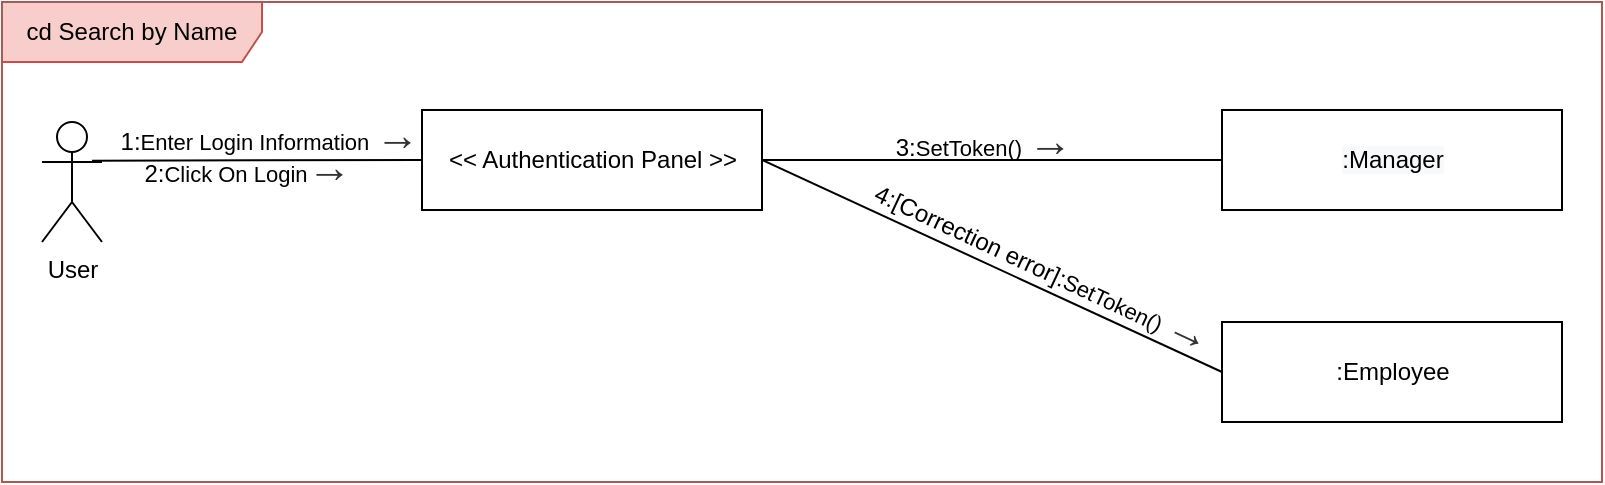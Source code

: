<mxfile version="13.3.5" type="device" pages="21"><diagram name="Login-CD" id="4OY4T6Y0tThJmWraPLVw"><mxGraphModel dx="1422" dy="851" grid="1" gridSize="10" guides="1" tooltips="1" connect="1" arrows="1" fold="1" page="1" pageScale="1" pageWidth="850" pageHeight="1100" math="0" shadow="0"><root><mxCell id="Ckm6gxiL_0wSxFUGTI9Q-0"/><mxCell id="Ckm6gxiL_0wSxFUGTI9Q-1" parent="Ckm6gxiL_0wSxFUGTI9Q-0"/><mxCell id="7-N1lUBGkhG5ftqIp-dX-0" value="cd Search by Name" style="shape=umlFrame;whiteSpace=wrap;html=1;width=130;height=30;fillColor=#f8cecc;strokeColor=#b85450;" parent="Ckm6gxiL_0wSxFUGTI9Q-1" vertex="1"><mxGeometry x="40" y="40" width="800" height="240" as="geometry"/></mxCell><mxCell id="qYRWfjRC0ZumzwBG5KHc-0" value="User" style="shape=umlActor;verticalLabelPosition=bottom;labelBackgroundColor=#ffffff;verticalAlign=top;html=1;" parent="Ckm6gxiL_0wSxFUGTI9Q-1" vertex="1"><mxGeometry x="60" y="100" width="30" height="60" as="geometry"/></mxCell><mxCell id="qYRWfjRC0ZumzwBG5KHc-2" value="&lt;span&gt;&amp;lt;&amp;lt; Authentication Panel &amp;gt;&amp;gt;&lt;/span&gt;" style="html=1;" parent="Ckm6gxiL_0wSxFUGTI9Q-1" vertex="1"><mxGeometry x="250" y="94" width="170" height="50" as="geometry"/></mxCell><mxCell id="qYRWfjRC0ZumzwBG5KHc-3" value="1:&lt;span style=&quot;font-size: 11px ; background-color: rgb(255 , 255 , 255)&quot;&gt;Enter Login Information&amp;nbsp;&lt;/span&gt;&lt;span style=&quot;color: rgb(51 , 51 , 51) ; font-size: 22px&quot;&gt;→&lt;/span&gt;" style="text;html=1;strokeColor=none;fillColor=none;align=center;verticalAlign=middle;whiteSpace=wrap;rounded=0;" parent="Ckm6gxiL_0wSxFUGTI9Q-1" vertex="1"><mxGeometry x="94" y="97" width="160" height="20" as="geometry"/></mxCell><mxCell id="qYRWfjRC0ZumzwBG5KHc-4" value="2:&lt;span style=&quot;font-size: 11px ; background-color: rgb(255 , 255 , 255)&quot;&gt;Click On Login&lt;/span&gt;&lt;span style=&quot;color: rgb(51 , 51 , 51) ; font-size: 22px&quot;&gt;→&lt;/span&gt;" style="text;html=1;strokeColor=none;fillColor=none;align=center;verticalAlign=middle;whiteSpace=wrap;rounded=0;" parent="Ckm6gxiL_0wSxFUGTI9Q-1" vertex="1"><mxGeometry x="83" y="113" width="160" height="20" as="geometry"/></mxCell><mxCell id="qYRWfjRC0ZumzwBG5KHc-5" value="&lt;meta charset=&quot;utf-8&quot;&gt;&lt;span style=&quot;color: rgb(0, 0, 0); font-family: helvetica; font-size: 12px; font-style: normal; font-weight: 400; letter-spacing: normal; text-align: center; text-indent: 0px; text-transform: none; word-spacing: 0px; background-color: rgb(248, 249, 250); display: inline; float: none;&quot;&gt;:Manager&lt;/span&gt;" style="html=1;" parent="Ckm6gxiL_0wSxFUGTI9Q-1" vertex="1"><mxGeometry x="650" y="94" width="170" height="50" as="geometry"/></mxCell><mxCell id="qYRWfjRC0ZumzwBG5KHc-6" value="&lt;span&gt;:Employee&lt;/span&gt;" style="html=1;" parent="Ckm6gxiL_0wSxFUGTI9Q-1" vertex="1"><mxGeometry x="650" y="200" width="170" height="50" as="geometry"/></mxCell><mxCell id="qYRWfjRC0ZumzwBG5KHc-8" value="3:&lt;span style=&quot;font-size: 11px ; background-color: rgb(255 , 255 , 255)&quot;&gt;SetToken()&amp;nbsp;&lt;/span&gt;&lt;span style=&quot;color: rgb(51 , 51 , 51) ; font-size: 22px&quot;&gt;→&lt;/span&gt;" style="text;html=1;strokeColor=none;fillColor=none;align=center;verticalAlign=middle;whiteSpace=wrap;rounded=0;" parent="Ckm6gxiL_0wSxFUGTI9Q-1" vertex="1"><mxGeometry x="451" y="100" width="160" height="20" as="geometry"/></mxCell><mxCell id="qYRWfjRC0ZumzwBG5KHc-9" value="" style="endArrow=none;html=1;entryX=0;entryY=0.5;entryDx=0;entryDy=0;exitX=1;exitY=0.5;exitDx=0;exitDy=0;" parent="Ckm6gxiL_0wSxFUGTI9Q-1" source="qYRWfjRC0ZumzwBG5KHc-2" target="qYRWfjRC0ZumzwBG5KHc-6" edge="1"><mxGeometry width="50" height="50" relative="1" as="geometry"><mxPoint x="330" y="109" as="sourcePoint"/><mxPoint x="1020" y="109" as="targetPoint"/></mxGeometry></mxCell><mxCell id="qYRWfjRC0ZumzwBG5KHc-10" value="4:[Correction error]:&lt;span style=&quot;font-size: 11px ; background-color: rgb(255 , 255 , 255)&quot;&gt;SetToken()&amp;nbsp;&lt;/span&gt;&lt;span style=&quot;color: rgb(51 , 51 , 51) ; font-size: 22px&quot;&gt;→&lt;/span&gt;" style="text;html=1;strokeColor=none;fillColor=none;align=center;verticalAlign=middle;whiteSpace=wrap;rounded=0;rotation=25;" parent="Ckm6gxiL_0wSxFUGTI9Q-1" vertex="1"><mxGeometry x="451" y="161" width="220" height="20" as="geometry"/></mxCell><mxCell id="qYRWfjRC0ZumzwBG5KHc-11" value="" style="endArrow=none;html=1;exitX=0.833;exitY=0.322;exitDx=0;exitDy=0;exitPerimeter=0;entryX=0;entryY=0.5;entryDx=0;entryDy=0;" parent="Ckm6gxiL_0wSxFUGTI9Q-1" source="qYRWfjRC0ZumzwBG5KHc-0" target="qYRWfjRC0ZumzwBG5KHc-2" edge="1"><mxGeometry width="50" height="50" relative="1" as="geometry"><mxPoint x="560" y="120" as="sourcePoint"/><mxPoint x="610" y="70" as="targetPoint"/></mxGeometry></mxCell><mxCell id="qYRWfjRC0ZumzwBG5KHc-12" value="" style="endArrow=none;html=1;exitX=1;exitY=0.5;exitDx=0;exitDy=0;entryX=0;entryY=0.5;entryDx=0;entryDy=0;" parent="Ckm6gxiL_0wSxFUGTI9Q-1" source="qYRWfjRC0ZumzwBG5KHc-2" target="qYRWfjRC0ZumzwBG5KHc-5" edge="1"><mxGeometry width="50" height="50" relative="1" as="geometry"><mxPoint x="400" y="280" as="sourcePoint"/><mxPoint x="450" y="230" as="targetPoint"/></mxGeometry></mxCell></root></mxGraphModel></diagram><diagram name="SearchByName-CD" id="QYxy17l7hoz7R2Ooz1zx"><mxGraphModel dx="1422" dy="851" grid="1" gridSize="10" guides="1" tooltips="1" connect="1" arrows="1" fold="1" page="1" pageScale="1" pageWidth="850" pageHeight="1100" math="0" shadow="0"><root><mxCell id="RcGG6tdbNvQHEN40lCdz-0"/><mxCell id="RcGG6tdbNvQHEN40lCdz-1" parent="RcGG6tdbNvQHEN40lCdz-0"/><mxCell id="fHeJtJunJ8Tg2rTEp6fb-0" value="cd Search by Name" style="shape=umlFrame;whiteSpace=wrap;html=1;width=130;height=30;fillColor=#f8cecc;strokeColor=#b85450;" parent="RcGG6tdbNvQHEN40lCdz-1" vertex="1"><mxGeometry x="40" y="40" width="840" height="320" as="geometry"/></mxCell><mxCell id="SMMSnJUtBd47JCbDLfYT-4" style="edgeStyle=orthogonalEdgeStyle;rounded=0;orthogonalLoop=1;jettySize=auto;html=1;exitX=1;exitY=0.333;exitDx=0;exitDy=0;exitPerimeter=0;entryX=0;entryY=0.5;entryDx=0;entryDy=0;endArrow=none;endFill=0;" parent="RcGG6tdbNvQHEN40lCdz-1" source="fHeJtJunJ8Tg2rTEp6fb-1" target="fHeJtJunJ8Tg2rTEp6fb-2" edge="1"><mxGeometry relative="1" as="geometry"/></mxCell><mxCell id="SMMSnJUtBd47JCbDLfYT-5" value="1 : Enter The Name of employee and click on search&lt;font style=&quot;font-size: 22px&quot;&gt;&lt;span style=&quot;color: rgb(51, 51, 51);&quot;&gt;&lt;font style=&quot;font-size: 22px&quot;&gt;→&lt;/font&gt;&lt;/span&gt;&amp;nbsp;&lt;/font&gt;" style="edgeLabel;html=1;align=center;verticalAlign=middle;resizable=0;points=[];labelBackgroundColor=none;" parent="SMMSnJUtBd47JCbDLfYT-4" vertex="1" connectable="0"><mxGeometry x="0.241" y="1" relative="1" as="geometry"><mxPoint x="-38" y="-11" as="offset"/></mxGeometry></mxCell><mxCell id="gWDxxs-1qsMoyWqVvXv1-2" value="2 : Click On Search&amp;nbsp;&lt;span style=&quot;color: rgb(51, 51, 51);&quot;&gt;&lt;font style=&quot;font-size: 22px&quot;&gt;→&lt;/font&gt;&lt;/span&gt;" style="edgeLabel;html=1;align=center;verticalAlign=middle;resizable=0;points=[];labelBackgroundColor=none;" parent="SMMSnJUtBd47JCbDLfYT-4" vertex="1" connectable="0"><mxGeometry x="-0.71" relative="1" as="geometry"><mxPoint x="68" y="10" as="offset"/></mxGeometry></mxCell><mxCell id="fHeJtJunJ8Tg2rTEp6fb-1" value="Manager" style="shape=umlActor;verticalLabelPosition=bottom;labelBackgroundColor=#ffffff;verticalAlign=top;html=1;outlineConnect=0;" parent="RcGG6tdbNvQHEN40lCdz-1" vertex="1"><mxGeometry x="90" y="110" width="30" height="60" as="geometry"/></mxCell><mxCell id="gWDxxs-1qsMoyWqVvXv1-3" style="edgeStyle=none;rounded=0;orthogonalLoop=1;jettySize=auto;html=1;entryX=0;entryY=0.5;entryDx=0;entryDy=0;endArrow=none;endFill=0;" parent="RcGG6tdbNvQHEN40lCdz-1" source="fHeJtJunJ8Tg2rTEp6fb-2" target="SMMSnJUtBd47JCbDLfYT-0" edge="1"><mxGeometry relative="1" as="geometry"/></mxCell><mxCell id="gWDxxs-1qsMoyWqVvXv1-4" value="3 : GetCompanyID()&lt;b style=&quot;font-size: 22px&quot;&gt;&lt;span style=&quot;color: rgb(51, 51, 51);&quot;&gt;&lt;font style=&quot;font-size: 22px&quot;&gt;→&lt;/font&gt;&lt;/span&gt;&amp;nbsp;&lt;/b&gt;" style="edgeLabel;html=1;align=center;verticalAlign=middle;resizable=0;points=[];labelBackgroundColor=none;" parent="gWDxxs-1qsMoyWqVvXv1-3" vertex="1" connectable="0"><mxGeometry x="0.212" y="1" relative="1" as="geometry"><mxPoint x="-41" y="-14" as="offset"/></mxGeometry></mxCell><mxCell id="gWDxxs-1qsMoyWqVvXv1-5" style="edgeStyle=none;rounded=0;orthogonalLoop=1;jettySize=auto;html=1;endArrow=none;endFill=0;entryX=0;entryY=0.5;entryDx=0;entryDy=0;exitX=1;exitY=0.5;exitDx=0;exitDy=0;" parent="RcGG6tdbNvQHEN40lCdz-1" source="fHeJtJunJ8Tg2rTEp6fb-2" target="SMMSnJUtBd47JCbDLfYT-1" edge="1"><mxGeometry relative="1" as="geometry"/></mxCell><mxCell id="gWDxxs-1qsMoyWqVvXv1-6" value="4 : Search Name and CompanyID&amp;nbsp;&lt;b style=&quot;font-size: 22px;&quot;&gt;&lt;span style=&quot;color: rgb(51 , 51 , 51)&quot;&gt;→&lt;/span&gt;&lt;/b&gt;" style="edgeLabel;html=1;align=center;verticalAlign=middle;resizable=0;points=[];labelBackgroundColor=none;rotation=40;" parent="gWDxxs-1qsMoyWqVvXv1-5" vertex="1" connectable="0"><mxGeometry x="0.275" relative="1" as="geometry"><mxPoint x="-10" y="-24" as="offset"/></mxGeometry></mxCell><mxCell id="fHeJtJunJ8Tg2rTEp6fb-2" value="&lt;span&gt;&amp;lt;&amp;lt; Search Panel &amp;gt;&amp;gt;&lt;/span&gt;" style="rounded=0;whiteSpace=wrap;html=1;" parent="RcGG6tdbNvQHEN40lCdz-1" vertex="1"><mxGeometry x="410" y="100" width="120" height="60" as="geometry"/></mxCell><mxCell id="SMMSnJUtBd47JCbDLfYT-0" value="&lt;span&gt;Manager:Manager&lt;/span&gt;" style="rounded=0;whiteSpace=wrap;html=1;" parent="RcGG6tdbNvQHEN40lCdz-1" vertex="1"><mxGeometry x="720" y="100" width="120" height="60" as="geometry"/></mxCell><mxCell id="SMMSnJUtBd47JCbDLfYT-1" value="&lt;span&gt;:Employee&lt;/span&gt;" style="rounded=0;whiteSpace=wrap;html=1;" parent="RcGG6tdbNvQHEN40lCdz-1" vertex="1"><mxGeometry x="720" y="260" width="120" height="60" as="geometry"/></mxCell></root></mxGraphModel></diagram><diagram name="SearchByPersonnelCode-CD" id="WFwtcuHoLNP_dr9Oo3vU"><mxGraphModel dx="1422" dy="851" grid="1" gridSize="10" guides="1" tooltips="1" connect="1" arrows="1" fold="1" page="1" pageScale="1" pageWidth="850" pageHeight="1100" math="0" shadow="0"><root><mxCell id="TcxybeEm8ZgkX5cK0A18-0"/><mxCell id="TcxybeEm8ZgkX5cK0A18-1" parent="TcxybeEm8ZgkX5cK0A18-0"/><mxCell id="wIPPliwRwSHWduBzaopS-0" value="cd Search by Personnel Code" style="shape=umlFrame;whiteSpace=wrap;html=1;width=180;height=30;fillColor=#f8cecc;strokeColor=#b85450;" parent="TcxybeEm8ZgkX5cK0A18-1" vertex="1"><mxGeometry x="40" y="40" width="920" height="320" as="geometry"/></mxCell><mxCell id="wIPPliwRwSHWduBzaopS-1" style="edgeStyle=orthogonalEdgeStyle;rounded=0;orthogonalLoop=1;jettySize=auto;html=1;exitX=1;exitY=0.333;exitDx=0;exitDy=0;exitPerimeter=0;entryX=0;entryY=0.5;entryDx=0;entryDy=0;endArrow=none;endFill=0;" parent="TcxybeEm8ZgkX5cK0A18-1" source="wIPPliwRwSHWduBzaopS-4" target="wIPPliwRwSHWduBzaopS-9" edge="1"><mxGeometry relative="1" as="geometry"/></mxCell><mxCell id="wIPPliwRwSHWduBzaopS-2" value="1 : Enter The&amp;nbsp;&lt;span style=&quot;background-color: rgb(255 , 255 , 255)&quot;&gt;Personnel Code&lt;/span&gt;&amp;nbsp;of employee and click on search&lt;font style=&quot;font-size: 22px&quot;&gt;&lt;span style=&quot;color: rgb(51 , 51 , 51)&quot;&gt;&lt;font style=&quot;font-size: 22px&quot;&gt;→&lt;/font&gt;&lt;/span&gt;&amp;nbsp;&lt;/font&gt;" style="edgeLabel;html=1;align=center;verticalAlign=middle;resizable=0;points=[];labelBackgroundColor=none;" parent="wIPPliwRwSHWduBzaopS-1" vertex="1" connectable="0"><mxGeometry x="0.241" y="1" relative="1" as="geometry"><mxPoint x="-38" y="-11" as="offset"/></mxGeometry></mxCell><mxCell id="wIPPliwRwSHWduBzaopS-3" value="2 : Click On Search&amp;nbsp;&lt;span style=&quot;color: rgb(51, 51, 51);&quot;&gt;&lt;font style=&quot;font-size: 22px&quot;&gt;→&lt;/font&gt;&lt;/span&gt;" style="edgeLabel;html=1;align=center;verticalAlign=middle;resizable=0;points=[];labelBackgroundColor=none;" parent="wIPPliwRwSHWduBzaopS-1" vertex="1" connectable="0"><mxGeometry x="-0.71" relative="1" as="geometry"><mxPoint x="68" y="10" as="offset"/></mxGeometry></mxCell><mxCell id="wIPPliwRwSHWduBzaopS-4" value="Manager" style="shape=umlActor;verticalLabelPosition=bottom;labelBackgroundColor=#ffffff;verticalAlign=top;html=1;outlineConnect=0;" parent="TcxybeEm8ZgkX5cK0A18-1" vertex="1"><mxGeometry x="80" y="110" width="30" height="60" as="geometry"/></mxCell><mxCell id="wIPPliwRwSHWduBzaopS-5" style="edgeStyle=none;rounded=0;orthogonalLoop=1;jettySize=auto;html=1;entryX=0;entryY=0.5;entryDx=0;entryDy=0;endArrow=none;endFill=0;" parent="TcxybeEm8ZgkX5cK0A18-1" source="wIPPliwRwSHWduBzaopS-9" target="wIPPliwRwSHWduBzaopS-10" edge="1"><mxGeometry relative="1" as="geometry"/></mxCell><mxCell id="wIPPliwRwSHWduBzaopS-6" value="3 : GetCompanyID()&lt;b style=&quot;font-size: 22px&quot;&gt;&lt;span style=&quot;color: rgb(51, 51, 51);&quot;&gt;&lt;font style=&quot;font-size: 22px&quot;&gt;→&lt;/font&gt;&lt;/span&gt;&amp;nbsp;&lt;/b&gt;" style="edgeLabel;html=1;align=center;verticalAlign=middle;resizable=0;points=[];labelBackgroundColor=none;" parent="wIPPliwRwSHWduBzaopS-5" vertex="1" connectable="0"><mxGeometry x="0.212" y="1" relative="1" as="geometry"><mxPoint x="-21" y="-14" as="offset"/></mxGeometry></mxCell><mxCell id="wIPPliwRwSHWduBzaopS-7" style="edgeStyle=none;rounded=0;orthogonalLoop=1;jettySize=auto;html=1;endArrow=none;endFill=0;entryX=0;entryY=0.5;entryDx=0;entryDy=0;exitX=1;exitY=0.5;exitDx=0;exitDy=0;" parent="TcxybeEm8ZgkX5cK0A18-1" source="wIPPliwRwSHWduBzaopS-9" target="wIPPliwRwSHWduBzaopS-11" edge="1"><mxGeometry relative="1" as="geometry"/></mxCell><mxCell id="wIPPliwRwSHWduBzaopS-8" value="4 : Search&amp;nbsp;&lt;span style=&quot;background-color: rgb(255 , 255 , 255)&quot;&gt;Personnel Code&lt;/span&gt;&amp;nbsp;and CompanyID&amp;nbsp;&lt;b style=&quot;font-size: 22px&quot;&gt;&lt;span style=&quot;color: rgb(51 , 51 , 51)&quot;&gt;→&lt;/span&gt;&lt;/b&gt;" style="edgeLabel;html=1;align=center;verticalAlign=middle;resizable=0;points=[];labelBackgroundColor=none;rotation=40;" parent="wIPPliwRwSHWduBzaopS-7" vertex="1" connectable="0"><mxGeometry x="0.275" relative="1" as="geometry"><mxPoint x="-10" y="-24" as="offset"/></mxGeometry></mxCell><mxCell id="wIPPliwRwSHWduBzaopS-9" value="&lt;span&gt;&amp;lt;&amp;lt; Search Panel &amp;gt;&amp;gt;&lt;/span&gt;" style="rounded=0;whiteSpace=wrap;html=1;" parent="TcxybeEm8ZgkX5cK0A18-1" vertex="1"><mxGeometry x="450" y="100" width="120" height="60" as="geometry"/></mxCell><mxCell id="wIPPliwRwSHWduBzaopS-10" value="&lt;span&gt;Manager:Manager&lt;/span&gt;" style="rounded=0;whiteSpace=wrap;html=1;" parent="TcxybeEm8ZgkX5cK0A18-1" vertex="1"><mxGeometry x="800" y="100" width="120" height="60" as="geometry"/></mxCell><mxCell id="wIPPliwRwSHWduBzaopS-11" value="&lt;span&gt;:Employee&lt;/span&gt;" style="rounded=0;whiteSpace=wrap;html=1;" parent="TcxybeEm8ZgkX5cK0A18-1" vertex="1"><mxGeometry x="800" y="290" width="120" height="60" as="geometry"/></mxCell></root></mxGraphModel></diagram><diagram name="ReportManagment-CD" id="vQ0FT1kQGM5Y8fosQHI2"><mxGraphModel dx="1422" dy="851" grid="1" gridSize="10" guides="1" tooltips="1" connect="1" arrows="1" fold="1" page="1" pageScale="1" pageWidth="850" pageHeight="1100" math="0" shadow="0"><root><mxCell id="XbyzeW7HT-RsVgGiuIKY-0"/><mxCell id="XbyzeW7HT-RsVgGiuIKY-1" parent="XbyzeW7HT-RsVgGiuIKY-0"/><mxCell id="dQCGO9ipjADcJleIid4u-0" value="cd Report Management" style="shape=umlFrame;whiteSpace=wrap;html=1;width=180;height=30;fillColor=#f8cecc;strokeColor=#b85450;" parent="XbyzeW7HT-RsVgGiuIKY-1" vertex="1"><mxGeometry x="40" y="40" width="920" height="480" as="geometry"/></mxCell><mxCell id="dQCGO9ipjADcJleIid4u-1" style="edgeStyle=orthogonalEdgeStyle;rounded=0;orthogonalLoop=1;jettySize=auto;html=1;exitX=1;exitY=0.333;exitDx=0;exitDy=0;exitPerimeter=0;entryX=0;entryY=0.5;entryDx=0;entryDy=0;endArrow=none;endFill=0;" parent="XbyzeW7HT-RsVgGiuIKY-1" source="dQCGO9ipjADcJleIid4u-4" target="dQCGO9ipjADcJleIid4u-9" edge="1"><mxGeometry relative="1" as="geometry"/></mxCell><mxCell id="dQCGO9ipjADcJleIid4u-2" value="1 :&amp;nbsp;&lt;span style=&quot;background-color: rgb(255 , 255 , 255)&quot;&gt;Select 2 (Month , Year) and click on OK&lt;/span&gt;&lt;font style=&quot;font-size: 22px&quot;&gt;&lt;span style=&quot;color: rgb(51 , 51 , 51)&quot;&gt;&lt;font style=&quot;font-size: 22px&quot;&gt;→&lt;/font&gt;&lt;/span&gt;&amp;nbsp;&lt;/font&gt;" style="edgeLabel;html=1;align=center;verticalAlign=middle;resizable=0;points=[];labelBackgroundColor=none;" parent="dQCGO9ipjADcJleIid4u-1" vertex="1" connectable="0"><mxGeometry x="0.241" y="1" relative="1" as="geometry"><mxPoint x="-30" y="-11" as="offset"/></mxGeometry></mxCell><mxCell id="dQCGO9ipjADcJleIid4u-3" value="6 :&amp;nbsp;&lt;span style=&quot;background-color: rgb(255 , 255 , 255)&quot;&gt;Select Wanted fields and click on OK&lt;/span&gt;&amp;nbsp;&lt;span style=&quot;color: rgb(51 , 51 , 51)&quot;&gt;&lt;font style=&quot;font-size: 22px&quot;&gt;→&lt;/font&gt;&lt;/span&gt;" style="edgeLabel;html=1;align=center;verticalAlign=middle;resizable=0;points=[];labelBackgroundColor=none;" parent="dQCGO9ipjADcJleIid4u-1" vertex="1" connectable="0"><mxGeometry x="-0.71" relative="1" as="geometry"><mxPoint x="86" y="7" as="offset"/></mxGeometry></mxCell><mxCell id="dQCGO9ipjADcJleIid4u-4" value="Employee" style="shape=umlActor;verticalLabelPosition=bottom;labelBackgroundColor=#ffffff;verticalAlign=top;html=1;outlineConnect=0;" parent="XbyzeW7HT-RsVgGiuIKY-1" vertex="1"><mxGeometry x="80" y="100" width="30" height="60" as="geometry"/></mxCell><mxCell id="dQCGO9ipjADcJleIid4u-5" style="edgeStyle=none;rounded=0;orthogonalLoop=1;jettySize=auto;html=1;entryX=0;entryY=0.5;entryDx=0;entryDy=0;endArrow=none;endFill=0;" parent="XbyzeW7HT-RsVgGiuIKY-1" source="dQCGO9ipjADcJleIid4u-9" target="dQCGO9ipjADcJleIid4u-10" edge="1"><mxGeometry relative="1" as="geometry"/></mxCell><mxCell id="dQCGO9ipjADcJleIid4u-6" value="2 :&amp;nbsp;&lt;span style=&quot;background-color: rgb(255 , 255 , 255)&quot;&gt;Get_Payslip(Year1,Month1)&lt;/span&gt;&lt;b style=&quot;font-size: 22px&quot;&gt;&lt;span style=&quot;color: rgb(51 , 51 , 51)&quot;&gt;&lt;font style=&quot;font-size: 22px&quot;&gt;→&lt;/font&gt;&lt;/span&gt;&amp;nbsp;&lt;/b&gt;" style="edgeLabel;html=1;align=center;verticalAlign=middle;resizable=0;points=[];labelBackgroundColor=none;" parent="dQCGO9ipjADcJleIid4u-5" vertex="1" connectable="0"><mxGeometry x="0.212" y="1" relative="1" as="geometry"><mxPoint x="-21" y="-14" as="offset"/></mxGeometry></mxCell><mxCell id="dQCGO9ipjADcJleIid4u-9" value="&lt;span&gt;&amp;lt;&amp;lt; Search Panel &amp;gt;&amp;gt;&lt;/span&gt;" style="rounded=0;whiteSpace=wrap;html=1;" parent="XbyzeW7HT-RsVgGiuIKY-1" vertex="1"><mxGeometry x="370" y="90" width="120" height="60" as="geometry"/></mxCell><mxCell id="dQCGO9ipjADcJleIid4u-12" style="edgeStyle=none;rounded=0;orthogonalLoop=1;jettySize=auto;html=1;entryX=0.5;entryY=0;entryDx=0;entryDy=0;endArrow=none;endFill=0;" parent="XbyzeW7HT-RsVgGiuIKY-1" source="dQCGO9ipjADcJleIid4u-10" target="dQCGO9ipjADcJleIid4u-11" edge="1"><mxGeometry relative="1" as="geometry"/></mxCell><mxCell id="dQCGO9ipjADcJleIid4u-13" value="3 : Show(EmployeeID,CompanyID,Year1,Month1)&amp;nbsp;&lt;b style=&quot;font-size: 22px;&quot;&gt;&lt;span style=&quot;color: rgb(51 , 51 , 51)&quot;&gt;→&lt;/span&gt;&lt;/b&gt;" style="edgeLabel;html=1;align=center;verticalAlign=middle;resizable=0;points=[];rotation=90;labelBackgroundColor=none;" parent="dQCGO9ipjADcJleIid4u-12" vertex="1" connectable="0"><mxGeometry x="0.323" y="1" relative="1" as="geometry"><mxPoint x="16" y="-45" as="offset"/></mxGeometry></mxCell><mxCell id="dQCGO9ipjADcJleIid4u-10" value="&lt;span&gt;Employee:Employee&lt;/span&gt;" style="rounded=0;whiteSpace=wrap;html=1;" parent="XbyzeW7HT-RsVgGiuIKY-1" vertex="1"><mxGeometry x="800" y="90" width="120" height="60" as="geometry"/></mxCell><mxCell id="dQCGO9ipjADcJleIid4u-11" value="&lt;span&gt;:Payslip&lt;/span&gt;" style="rounded=0;whiteSpace=wrap;html=1;" parent="XbyzeW7HT-RsVgGiuIKY-1" vertex="1"><mxGeometry x="800" y="440" width="120" height="60" as="geometry"/></mxCell><mxCell id="dQCGO9ipjADcJleIid4u-14" value="4 :&amp;nbsp;&lt;span style=&quot;background-color: rgb(255 , 255 , 255)&quot;&gt;Get_Payslip(Year2,Month2)&lt;/span&gt;&lt;b style=&quot;font-size: 22px&quot;&gt;&lt;span style=&quot;color: rgb(51 , 51 , 51)&quot;&gt;&lt;font style=&quot;font-size: 22px&quot;&gt;→&lt;/font&gt;&lt;/span&gt;&amp;nbsp;&lt;/b&gt;" style="edgeLabel;html=1;align=center;verticalAlign=middle;resizable=0;points=[];labelBackgroundColor=none;" parent="XbyzeW7HT-RsVgGiuIKY-1" vertex="1" connectable="0"><mxGeometry x="657" y="126" as="geometry"/></mxCell><mxCell id="dQCGO9ipjADcJleIid4u-15" value="5 : Show(EmployeeID,CompanyID,Year2,Month2)&amp;nbsp;&lt;b style=&quot;font-size: 22px&quot;&gt;&lt;span style=&quot;color: rgb(51 , 51 , 51)&quot;&gt;→&lt;/span&gt;&lt;/b&gt;" style="edgeLabel;html=1;align=center;verticalAlign=middle;resizable=0;points=[];rotation=90;labelBackgroundColor=none;" parent="XbyzeW7HT-RsVgGiuIKY-1" vertex="1" connectable="0"><mxGeometry x="854" y="297" as="geometry"/></mxCell><mxCell id="dQCGO9ipjADcJleIid4u-16" value="7 :&amp;nbsp;&lt;span style=&quot;background-color: rgb(255 , 255 , 255)&quot;&gt;Get_Report(array of Fields,Data1,Data2)&lt;/span&gt;&lt;b style=&quot;font-size: 22px&quot;&gt;&lt;span style=&quot;color: rgb(51 , 51 , 51)&quot;&gt;&lt;font style=&quot;font-size: 22px&quot;&gt;→&lt;/font&gt;&lt;/span&gt;&amp;nbsp;&lt;/b&gt;" style="edgeLabel;html=1;align=center;verticalAlign=middle;resizable=0;points=[];labelBackgroundColor=none;" parent="XbyzeW7HT-RsVgGiuIKY-1" vertex="1" connectable="0"><mxGeometry x="657" y="143" as="geometry"/></mxCell></root></mxGraphModel></diagram><diagram name="PayslipRepresentation-CD" id="J9eESrYbfG756KXjhWaM"><mxGraphModel dx="1422" dy="851" grid="1" gridSize="10" guides="1" tooltips="1" connect="1" arrows="1" fold="1" page="1" pageScale="1" pageWidth="850" pageHeight="1100" math="0" shadow="0"><root><mxCell id="cC5RKMwjO2CURFsmfm6T-0"/><mxCell id="cC5RKMwjO2CURFsmfm6T-1" parent="cC5RKMwjO2CURFsmfm6T-0"/><mxCell id="9bb2d_qx0M-W9k1xELCJ-0" value="cd Payslip Representation" style="shape=umlFrame;whiteSpace=wrap;html=1;width=180;height=30;fillColor=#f8cecc;strokeColor=#b85450;" parent="cC5RKMwjO2CURFsmfm6T-1" vertex="1"><mxGeometry x="40" y="40" width="880" height="400" as="geometry"/></mxCell><mxCell id="9bb2d_qx0M-W9k1xELCJ-1" style="edgeStyle=orthogonalEdgeStyle;rounded=0;orthogonalLoop=1;jettySize=auto;html=1;exitX=1;exitY=0.333;exitDx=0;exitDy=0;exitPerimeter=0;entryX=0;entryY=0.5;entryDx=0;entryDy=0;endArrow=none;endFill=0;" parent="cC5RKMwjO2CURFsmfm6T-1" source="9bb2d_qx0M-W9k1xELCJ-4" target="9bb2d_qx0M-W9k1xELCJ-7" edge="1"><mxGeometry relative="1" as="geometry"/></mxCell><mxCell id="9bb2d_qx0M-W9k1xELCJ-2" value="1 :&amp;nbsp;&lt;span style=&quot;background-color: rgb(255 , 255 , 255)&quot;&gt;Enter The Year and Month&lt;/span&gt;&lt;font style=&quot;font-size: 22px&quot;&gt;&lt;span style=&quot;color: rgb(51 , 51 , 51)&quot;&gt;&lt;font style=&quot;font-size: 22px&quot;&gt;→&lt;/font&gt;&lt;/span&gt;&lt;/font&gt;" style="edgeLabel;html=1;align=center;verticalAlign=middle;resizable=0;points=[];labelBackgroundColor=none;" parent="9bb2d_qx0M-W9k1xELCJ-1" vertex="1" connectable="0"><mxGeometry x="0.241" y="1" relative="1" as="geometry"><mxPoint x="-23" y="-11" as="offset"/></mxGeometry></mxCell><mxCell id="9bb2d_qx0M-W9k1xELCJ-4" value="Employee" style="shape=umlActor;verticalLabelPosition=bottom;labelBackgroundColor=#ffffff;verticalAlign=top;html=1;outlineConnect=0;" parent="cC5RKMwjO2CURFsmfm6T-1" vertex="1"><mxGeometry x="80" y="100" width="30" height="60" as="geometry"/></mxCell><mxCell id="9bb2d_qx0M-W9k1xELCJ-5" style="edgeStyle=none;rounded=0;orthogonalLoop=1;jettySize=auto;html=1;endArrow=none;endFill=0;" parent="cC5RKMwjO2CURFsmfm6T-1" source="9bb2d_qx0M-W9k1xELCJ-7" target="9bb2d_qx0M-W9k1xELCJ-10" edge="1"><mxGeometry relative="1" as="geometry"/></mxCell><mxCell id="9bb2d_qx0M-W9k1xELCJ-6" value="2 :&amp;nbsp;&lt;span style=&quot;background-color: rgb(255 , 255 , 255)&quot;&gt;Get_Payslip(Year,Month)&lt;/span&gt;&lt;b style=&quot;font-size: 22px&quot;&gt;&lt;span style=&quot;color: rgb(51 , 51 , 51)&quot;&gt;&lt;font style=&quot;font-size: 22px&quot;&gt;→&lt;/font&gt;&lt;/span&gt;&lt;/b&gt;" style="edgeLabel;html=1;align=center;verticalAlign=middle;resizable=0;points=[];labelBackgroundColor=none;rotation=90;" parent="9bb2d_qx0M-W9k1xELCJ-5" vertex="1" connectable="0"><mxGeometry x="0.212" y="1" relative="1" as="geometry"><mxPoint x="-6" y="-15" as="offset"/></mxGeometry></mxCell><mxCell id="9bb2d_qx0M-W9k1xELCJ-7" value="&amp;lt;&amp;lt; PayslipRepresentation Panel &amp;gt;&amp;gt;" style="rounded=0;whiteSpace=wrap;html=1;" parent="cC5RKMwjO2CURFsmfm6T-1" vertex="1"><mxGeometry x="310" y="90" width="200" height="60" as="geometry"/></mxCell><mxCell id="9bb2d_qx0M-W9k1xELCJ-8" style="edgeStyle=none;rounded=0;orthogonalLoop=1;jettySize=auto;html=1;entryX=0;entryY=0.5;entryDx=0;entryDy=0;endArrow=none;endFill=0;" parent="cC5RKMwjO2CURFsmfm6T-1" source="9bb2d_qx0M-W9k1xELCJ-10" target="9bb2d_qx0M-W9k1xELCJ-11" edge="1"><mxGeometry relative="1" as="geometry"/></mxCell><mxCell id="9bb2d_qx0M-W9k1xELCJ-9" value="3 : Show(EmployeeID,CompanyID,Year1,Month1)&amp;nbsp;&lt;b style=&quot;font-size: 22px;&quot;&gt;&lt;span style=&quot;color: rgb(51 , 51 , 51)&quot;&gt;→&lt;/span&gt;&lt;/b&gt;" style="edgeLabel;html=1;align=center;verticalAlign=middle;resizable=0;points=[];rotation=0;labelBackgroundColor=none;" parent="9bb2d_qx0M-W9k1xELCJ-8" vertex="1" connectable="0"><mxGeometry x="0.323" y="1" relative="1" as="geometry"><mxPoint x="-46" y="-12" as="offset"/></mxGeometry></mxCell><mxCell id="9bb2d_qx0M-W9k1xELCJ-10" value="&lt;span&gt;Employee:Employee&lt;/span&gt;" style="rounded=0;whiteSpace=wrap;html=1;" parent="cC5RKMwjO2CURFsmfm6T-1" vertex="1"><mxGeometry x="350" y="330" width="120" height="60" as="geometry"/></mxCell><mxCell id="9bb2d_qx0M-W9k1xELCJ-21" style="edgeStyle=none;rounded=0;orthogonalLoop=1;jettySize=auto;html=1;entryX=0.5;entryY=1;entryDx=0;entryDy=0;endArrow=none;endFill=0;" parent="cC5RKMwjO2CURFsmfm6T-1" source="9bb2d_qx0M-W9k1xELCJ-11" target="9bb2d_qx0M-W9k1xELCJ-15" edge="1"><mxGeometry relative="1" as="geometry"/></mxCell><mxCell id="9bb2d_qx0M-W9k1xELCJ-11" value="&lt;span&gt;:Payslip&lt;/span&gt;" style="rounded=0;whiteSpace=wrap;html=1;" parent="cC5RKMwjO2CURFsmfm6T-1" vertex="1"><mxGeometry x="750" y="330" width="120" height="60" as="geometry"/></mxCell><mxCell id="9bb2d_qx0M-W9k1xELCJ-15" value="Payslip:Payslip" style="rounded=0;whiteSpace=wrap;html=1;" parent="cC5RKMwjO2CURFsmfm6T-1" vertex="1"><mxGeometry x="750" y="90" width="120" height="60" as="geometry"/></mxCell><mxCell id="9bb2d_qx0M-W9k1xELCJ-22" value="4 : &lt;span style=&quot;background-color: rgb(255 , 255 , 255)&quot;&gt;Show()&lt;/span&gt;&lt;b style=&quot;font-size: 22px&quot;&gt;&lt;span style=&quot;color: rgb(51 , 51 , 51)&quot;&gt;&lt;font style=&quot;font-size: 22px&quot;&gt;→&lt;/font&gt;&lt;/span&gt;&lt;/b&gt;" style="edgeLabel;html=1;align=center;verticalAlign=middle;resizable=0;points=[];labelBackgroundColor=none;rotation=270;" parent="cC5RKMwjO2CURFsmfm6T-1" vertex="1" connectable="0"><mxGeometry x="795" y="240" as="geometry"/></mxCell></root></mxGraphModel></diagram><diagram name="PayslipDeletion_bySearch-CD" id="4OS7o9jnaQUqfjBvQleS"><mxGraphModel dx="1422" dy="851" grid="1" gridSize="10" guides="1" tooltips="1" connect="1" arrows="1" fold="1" page="1" pageScale="1" pageWidth="850" pageHeight="1100" math="0" shadow="0"><root><mxCell id="TABAAxUzWrAazK4ibxla-0"/><mxCell id="TABAAxUzWrAazK4ibxla-1" parent="TABAAxUzWrAazK4ibxla-0"/><mxCell id="gDtBlhtLeEr3DDuLlu6K-0" value="cd Payslip Deletion by search" style="shape=umlFrame;whiteSpace=wrap;html=1;width=200;height=30;fillColor=#f8cecc;strokeColor=#b85450;" parent="TABAAxUzWrAazK4ibxla-1" vertex="1"><mxGeometry x="40" y="40" width="2620" height="280" as="geometry"/></mxCell><mxCell id="PRlqyarJkrd8kb5PM-28-1" value="Manager" style="shape=umlActor;verticalLabelPosition=bottom;labelBackgroundColor=#ffffff;verticalAlign=top;html=1;" parent="TABAAxUzWrAazK4ibxla-1" vertex="1"><mxGeometry x="90" y="138" width="30" height="60" as="geometry"/></mxCell><mxCell id="PRlqyarJkrd8kb5PM-28-28" style="edgeStyle=none;rounded=0;orthogonalLoop=1;jettySize=auto;html=1;exitX=0.75;exitY=1;exitDx=0;exitDy=0;entryX=0.25;entryY=1;entryDx=0;entryDy=0;endArrow=none;endFill=0;" parent="TABAAxUzWrAazK4ibxla-1" source="PRlqyarJkrd8kb5PM-28-2" target="PRlqyarJkrd8kb5PM-28-25" edge="1"><mxGeometry relative="1" as="geometry"><Array as="points"><mxPoint x="548" y="216"/><mxPoint x="1483" y="216"/></Array></mxGeometry></mxCell><mxCell id="PRlqyarJkrd8kb5PM-28-2" value="&lt;span&gt;&amp;lt;&amp;lt; Payslip Deletion Panel &amp;gt;&amp;gt;&lt;/span&gt;" style="html=1;" parent="TABAAxUzWrAazK4ibxla-1" vertex="1"><mxGeometry x="420" y="133" width="170" height="50" as="geometry"/></mxCell><mxCell id="PRlqyarJkrd8kb5PM-28-3" value="5:&lt;span style=&quot;font-size: 11px ; background-color: rgb(255 , 255 , 255)&quot;&gt;Select wanted Employee&lt;/span&gt;&lt;span style=&quot;font-size: 11px ; background-color: rgb(255 , 255 , 255)&quot;&gt;&amp;nbsp;&lt;/span&gt;&lt;span style=&quot;color: rgb(51 , 51 , 51) ; font-size: 22px&quot;&gt;→&lt;/span&gt;" style="text;html=1;strokeColor=none;fillColor=none;align=center;verticalAlign=middle;whiteSpace=wrap;rounded=0;" parent="TABAAxUzWrAazK4ibxla-1" vertex="1"><mxGeometry x="170" y="158" width="176" height="20" as="geometry"/></mxCell><mxCell id="PRlqyarJkrd8kb5PM-28-4" value="9:&lt;span style=&quot;font-size: 11px ; background-color: rgb(255 , 255 , 255)&quot;&gt;Delete Payslip&lt;/span&gt;&lt;span style=&quot;color: rgb(51 , 51 , 51) ; font-size: 22px&quot;&gt;→&lt;/span&gt;" style="text;html=1;strokeColor=none;fillColor=none;align=center;verticalAlign=middle;whiteSpace=wrap;rounded=0;" parent="TABAAxUzWrAazK4ibxla-1" vertex="1"><mxGeometry x="168" y="175" width="160" height="20" as="geometry"/></mxCell><mxCell id="PRlqyarJkrd8kb5PM-28-5" value="&lt;span style=&quot;color: rgb(0 , 0 , 0) ; font-family: &amp;#34;helvetica&amp;#34; ; font-size: 12px ; font-style: normal ; font-weight: 400 ; letter-spacing: normal ; text-align: center ; text-indent: 0px ; text-transform: none ; word-spacing: 0px ; background-color: rgb(248 , 249 , 250) ; display: inline ; float: none&quot;&gt;Manager:Manager&lt;/span&gt;" style="html=1;" parent="TABAAxUzWrAazK4ibxla-1" vertex="1"><mxGeometry x="830" y="133" width="170" height="50" as="geometry"/></mxCell><mxCell id="PRlqyarJkrd8kb5PM-28-6" value="&lt;span&gt;:Employee&lt;/span&gt;" style="html=1;" parent="TABAAxUzWrAazK4ibxla-1" vertex="1"><mxGeometry x="1240" y="133" width="170" height="50" as="geometry"/></mxCell><mxCell id="PRlqyarJkrd8kb5PM-28-7" value="1:&lt;span style=&quot;font-size: 11px ; background-color: rgb(255 , 255 , 255)&quot;&gt;Show_Employee()&lt;/span&gt;&lt;span style=&quot;color: rgb(51 , 51 , 51) ; font-size: 22px&quot;&gt;→&lt;/span&gt;" style="text;html=1;strokeColor=none;fillColor=none;align=center;verticalAlign=middle;whiteSpace=wrap;rounded=0;" parent="TABAAxUzWrAazK4ibxla-1" vertex="1"><mxGeometry x="635" y="118" width="160" height="20" as="geometry"/></mxCell><mxCell id="PRlqyarJkrd8kb5PM-28-8" value="6:&lt;span style=&quot;font-size: 11px ; background-color: rgb(255 , 255 , 255)&quot;&gt;Get_Payslip(CurrentYear,CurrentMonth)&lt;/span&gt;&lt;span style=&quot;font-size: 11px ; background-color: rgb(255 , 255 , 255)&quot;&gt;&amp;nbsp;&lt;/span&gt;&lt;span style=&quot;color: rgb(51 , 51 , 51) ; font-size: 22px&quot;&gt;→&lt;/span&gt;" style="text;html=1;strokeColor=none;fillColor=none;align=center;verticalAlign=middle;whiteSpace=wrap;rounded=0;" parent="TABAAxUzWrAazK4ibxla-1" vertex="1"><mxGeometry x="870" y="242" width="240" height="20" as="geometry"/></mxCell><mxCell id="PRlqyarJkrd8kb5PM-28-9" value="" style="endArrow=none;html=1;exitX=1;exitY=0.333;exitDx=0;exitDy=0;exitPerimeter=0;entryX=0;entryY=0.5;entryDx=0;entryDy=0;" parent="TABAAxUzWrAazK4ibxla-1" source="PRlqyarJkrd8kb5PM-28-1" target="PRlqyarJkrd8kb5PM-28-2" edge="1"><mxGeometry width="50" height="50" relative="1" as="geometry"><mxPoint x="690" y="159" as="sourcePoint"/><mxPoint x="740" y="109" as="targetPoint"/></mxGeometry></mxCell><mxCell id="PRlqyarJkrd8kb5PM-28-10" value="" style="endArrow=none;html=1;exitX=1;exitY=0.5;exitDx=0;exitDy=0;entryX=0;entryY=0.5;entryDx=0;entryDy=0;" parent="TABAAxUzWrAazK4ibxla-1" source="PRlqyarJkrd8kb5PM-28-2" target="PRlqyarJkrd8kb5PM-28-5" edge="1"><mxGeometry width="50" height="50" relative="1" as="geometry"><mxPoint x="530" y="319" as="sourcePoint"/><mxPoint x="580" y="269" as="targetPoint"/></mxGeometry></mxCell><mxCell id="PRlqyarJkrd8kb5PM-28-11" value="10:&lt;span style=&quot;font-size: 11px ; background-color: rgb(255 , 255 , 255)&quot;&gt;Click on OK&lt;/span&gt;&lt;span style=&quot;color: rgb(51 , 51 , 51) ; font-size: 22px&quot;&gt;→&lt;/span&gt;" style="text;html=1;strokeColor=none;fillColor=none;align=center;verticalAlign=middle;whiteSpace=wrap;rounded=0;" parent="TABAAxUzWrAazK4ibxla-1" vertex="1"><mxGeometry x="168" y="195" width="160" height="20" as="geometry"/></mxCell><mxCell id="PRlqyarJkrd8kb5PM-28-12" value="" style="endArrow=none;html=1;entryX=0;entryY=0.5;entryDx=0;entryDy=0;" parent="TABAAxUzWrAazK4ibxla-1" target="PRlqyarJkrd8kb5PM-28-6" edge="1"><mxGeometry width="50" height="50" relative="1" as="geometry"><mxPoint x="1000" y="158" as="sourcePoint"/><mxPoint x="840" y="168" as="targetPoint"/></mxGeometry></mxCell><mxCell id="PRlqyarJkrd8kb5PM-28-13" value="2:&lt;span style=&quot;font-size: 11px ; background-color: rgb(255 , 255 , 255)&quot;&gt;Search Employee With Same CompanyID&lt;/span&gt;&lt;span style=&quot;color: rgb(51 , 51 , 51) ; font-size: 22px&quot;&gt;→&lt;/span&gt;" style="text;html=1;strokeColor=none;fillColor=none;align=center;verticalAlign=middle;whiteSpace=wrap;rounded=0;" parent="TABAAxUzWrAazK4ibxla-1" vertex="1"><mxGeometry x="1000" y="133" width="250" height="20" as="geometry"/></mxCell><mxCell id="PRlqyarJkrd8kb5PM-28-14" value="&lt;span&gt;Employee:Employee&lt;/span&gt;" style="html=1;" parent="TABAAxUzWrAazK4ibxla-1" vertex="1"><mxGeometry x="1640" y="133" width="170" height="50" as="geometry"/></mxCell><mxCell id="PRlqyarJkrd8kb5PM-28-15" value="" style="endArrow=none;html=1;entryX=0.541;entryY=1.04;entryDx=0;entryDy=0;entryPerimeter=0;" parent="TABAAxUzWrAazK4ibxla-1" target="PRlqyarJkrd8kb5PM-28-14" edge="1"><mxGeometry width="50" height="50" relative="1" as="geometry"><mxPoint x="500" y="186" as="sourcePoint"/><mxPoint x="1360" y="300" as="targetPoint"/><Array as="points"><mxPoint x="500" y="246"/><mxPoint x="1507" y="246"/><mxPoint x="1732" y="246"/></Array></mxGeometry></mxCell><mxCell id="PRlqyarJkrd8kb5PM-28-16" value=":Payslip" style="html=1;" parent="TABAAxUzWrAazK4ibxla-1" vertex="1"><mxGeometry x="2145" y="133" width="170" height="50" as="geometry"/></mxCell><mxCell id="PRlqyarJkrd8kb5PM-28-17" value="" style="endArrow=none;html=1;entryX=0;entryY=0.5;entryDx=0;entryDy=0;exitX=1;exitY=0.5;exitDx=0;exitDy=0;" parent="TABAAxUzWrAazK4ibxla-1" source="PRlqyarJkrd8kb5PM-28-14" target="PRlqyarJkrd8kb5PM-28-16" edge="1"><mxGeometry width="50" height="50" relative="1" as="geometry"><mxPoint x="1835" y="162.5" as="sourcePoint"/><mxPoint x="2075" y="162.5" as="targetPoint"/></mxGeometry></mxCell><mxCell id="PRlqyarJkrd8kb5PM-28-18" value="7:&lt;span style=&quot;font-size: 11px ; background-color: rgb(255 , 255 , 255)&quot;&gt;Show(CompanyID,EmployeeID,CurrentYear,CurrentMonth)&lt;/span&gt;&lt;span style=&quot;color: rgba(0 , 0 , 0 , 0) ; font-family: monospace ; font-size: 0px&quot;&gt;%3CmxGraphModel%3E%3Croot%3E%3CmxCell%20id%3D%220%22%2F%3E%3CmxCell%20id%3D%221%22%20parent%3D%220%22%2F%3E%3CmxCell%20id%3D%222%22%20value%3D%222%3A%26lt%3Bspan%20style%3D%26quot%3Bfont-size%3A%2011px%20%3B%20background-color%3A%20rgb(255%20%2C%20255%20%2C%20255)%26quot%3B%26gt%3BSearch%20Employee%20With%20Same%20CompanyID%26lt%3B%2Fspan%26gt%3B%26lt%3Bspan%20style%3D%26quot%3Bcolor%3A%20rgb(51%20%2C%2051%20%2C%2051)%20%3B%20font-size%3A%2022px%26quot%3B%26gt%3B%E2%86%92%26lt%3B%2Fspan%26gt%3B%22%20style%3D%22text%3Bhtml%3D1%3BstrokeColor%3Dnone%3BfillColor%3Dnone%3Balign%3Dcenter%3BverticalAlign%3Dmiddle%3BwhiteSpace%3Dwrap%3Brounded%3D0%3B%22%20vertex%3D%221%22%20parent%3D%221%22%3E%3CmxGeometry%20x%3D%22950%22%20y%3D%22747%22%20width%3D%22250%22%20height%3D%2220%22%20as%3D%22geometry%22%2F%3E%3C%2FmxCell%3E%3C%2Froot%3E%3C%2FmxGraphModel%3E&lt;/span&gt;&lt;span style=&quot;color: rgb(51 , 51 , 51) ; font-size: 22px&quot;&gt;→&lt;/span&gt;" style="text;html=1;strokeColor=none;fillColor=none;align=center;verticalAlign=middle;whiteSpace=wrap;rounded=0;" parent="TABAAxUzWrAazK4ibxla-1" vertex="1"><mxGeometry x="1815" y="133" width="330" height="20" as="geometry"/></mxCell><mxCell id="PRlqyarJkrd8kb5PM-28-19" value="Payslip:Payslip" style="html=1;" parent="TABAAxUzWrAazK4ibxla-1" vertex="1"><mxGeometry x="2455" y="133" width="170" height="50" as="geometry"/></mxCell><mxCell id="PRlqyarJkrd8kb5PM-28-20" value="11:&lt;span style=&quot;font-size: 11px ; background-color: rgb(255 , 255 , 255)&quot;&gt;Delete_Payslip(Current PayslipID)&lt;/span&gt;&lt;span style=&quot;color: rgb(51 , 51 , 51) ; font-size: 22px&quot;&gt;→&lt;/span&gt;" style="text;html=1;strokeColor=none;fillColor=none;align=center;verticalAlign=middle;whiteSpace=wrap;rounded=0;" parent="TABAAxUzWrAazK4ibxla-1" vertex="1"><mxGeometry x="590" y="158" width="230" height="20" as="geometry"/></mxCell><mxCell id="PRlqyarJkrd8kb5PM-28-21" value="" style="endArrow=none;html=1;entryX=0;entryY=0.5;entryDx=0;entryDy=0;exitX=1;exitY=0.5;exitDx=0;exitDy=0;" parent="TABAAxUzWrAazK4ibxla-1" source="PRlqyarJkrd8kb5PM-28-16" target="PRlqyarJkrd8kb5PM-28-19" edge="1"><mxGeometry width="50" height="50" relative="1" as="geometry"><mxPoint x="1905" y="265.5" as="sourcePoint"/><mxPoint x="2240" y="265.5" as="targetPoint"/></mxGeometry></mxCell><mxCell id="PRlqyarJkrd8kb5PM-28-22" value="8:&lt;span style=&quot;font-size: 11px ; background-color: rgb(255 , 255 , 255)&quot;&gt;Show()&lt;/span&gt;&lt;span style=&quot;color: rgba(0 , 0 , 0 , 0) ; font-family: monospace ; font-size: 0px&quot;&gt;%3CmxGraphModel%3E%3Croot%3E%3CmxCell%20id%3D%220%22%2F%3E%3CmxCell%20id%3D%221%22%20parent%3D%220%22%2F%3E%3CmxCell%20id%3D%222%22%20value%3D%222%3A%26lt%3Bspan%20style%3D%26quot%3Bfont-size%3A%2011px%20%3B%20background-color%3A%20rgb(255%20%2C%20255%20%2C%20255)%26quot%3B%26gt%3BSearch%20Employee%20With%20Same%20CompanyID%26lt%3B%2Fspan%26gt%3B%26lt%3Bspan%20style%3D%26quot%3Bcolor%3A%20rgb(51%20%2C%2051%20%2C%2051)%20%3B%20font-size%3A%2022px%26quot%3B%26gt%3B%E2%86%92%26lt%3B%2Fspan%26gt%3B%22%20style%3D%22text%3Bhtml%3D1%3BstrokeColor%3Dnone%3BfillColor%3Dnone%3Balign%3Dcenter%3BverticalAlign%3Dmiddle%3BwhiteSpace%3Dwrap%3Brounded%3D0%3B%22%20vertex%3D%221%22%20parent%3D%221%22%3E%3CmxGeometry%20x%3D%22950%22%20y%3D%22747%22%20width%3D%22250%22%20height%3D%2220%22%20as%3D%22geometry%22%2F%3E%3C%2FmxCell%3E%3C%2Froot%3E%3C%2FmxGraphModel%3E&lt;/span&gt;&lt;span style=&quot;color: rgb(51 , 51 , 51) ; font-size: 22px&quot;&gt;→&lt;/span&gt;" style="text;html=1;strokeColor=none;fillColor=none;align=center;verticalAlign=middle;whiteSpace=wrap;rounded=0;" parent="TABAAxUzWrAazK4ibxla-1" vertex="1"><mxGeometry x="2345" y="133" width="90" height="20" as="geometry"/></mxCell><mxCell id="PRlqyarJkrd8kb5PM-28-23" value="" style="endArrow=none;html=1;entryX=0.5;entryY=0;entryDx=0;entryDy=0;exitX=0.5;exitY=0;exitDx=0;exitDy=0;" parent="TABAAxUzWrAazK4ibxla-1" source="PRlqyarJkrd8kb5PM-28-5" target="PRlqyarJkrd8kb5PM-28-19" edge="1"><mxGeometry width="50" height="50" relative="1" as="geometry"><mxPoint x="870" y="27" as="sourcePoint"/><mxPoint x="1876.97" y="26" as="targetPoint"/><Array as="points"><mxPoint x="915" y="87"/><mxPoint x="2315" y="87"/><mxPoint x="2540" y="87"/></Array></mxGeometry></mxCell><mxCell id="PRlqyarJkrd8kb5PM-28-24" value="12:&lt;span style=&quot;font-size: 11px ; background-color: rgb(255 , 255 , 255)&quot;&gt;Destructor()&lt;/span&gt;&lt;span style=&quot;color: rgb(51 , 51 , 51) ; font-size: 22px&quot;&gt;→&lt;/span&gt;" style="text;html=1;strokeColor=none;fillColor=none;align=center;verticalAlign=middle;whiteSpace=wrap;rounded=0;" parent="TABAAxUzWrAazK4ibxla-1" vertex="1"><mxGeometry x="1705" y="64" width="240" height="20" as="geometry"/></mxCell><mxCell id="PRlqyarJkrd8kb5PM-28-25" value="&lt;span&gt;&amp;lt;&amp;lt;Search SD&amp;gt;&amp;gt;&lt;/span&gt;" style="html=1;" parent="TABAAxUzWrAazK4ibxla-1" vertex="1"><mxGeometry x="1440" y="133" width="170" height="50" as="geometry"/></mxCell><mxCell id="PRlqyarJkrd8kb5PM-28-26" value="3:&amp;nbsp;&lt;span style=&quot;font-size: 11px ; background-color: rgb(255 , 255 , 255)&quot;&gt;Enter Name or Personnel Code of an Employee&lt;/span&gt;&lt;span style=&quot;font-size: 11px ; background-color: rgb(255 , 255 , 255)&quot;&gt;&amp;nbsp;&lt;/span&gt;&lt;span style=&quot;color: rgb(51 , 51 , 51) ; font-size: 22px&quot;&gt;→&lt;/span&gt;" style="text;html=1;strokeColor=none;fillColor=none;align=center;verticalAlign=middle;whiteSpace=wrap;rounded=0;" parent="TABAAxUzWrAazK4ibxla-1" vertex="1"><mxGeometry x="130" y="136" width="296" height="20" as="geometry"/></mxCell><mxCell id="PRlqyarJkrd8kb5PM-28-29" value="4:&amp;nbsp;&lt;span style=&quot;font-size: 11px ; background-color: rgb(255 , 255 , 255)&quot;&gt;Search Wanted Employee (by Name or Personnel Code)&lt;/span&gt;&lt;span style=&quot;font-size: 11px ; background-color: rgb(255 , 255 , 255)&quot;&gt;&amp;nbsp;&lt;/span&gt;&lt;span style=&quot;color: rgb(51 , 51 , 51) ; font-size: 22px&quot;&gt;→&lt;/span&gt;" style="text;html=1;strokeColor=none;fillColor=none;align=center;verticalAlign=middle;whiteSpace=wrap;rounded=0;" parent="TABAAxUzWrAazK4ibxla-1" vertex="1"><mxGeometry x="834" y="210" width="360" height="20" as="geometry"/></mxCell></root></mxGraphModel></diagram><diagram name="PayslipDeletion_WithoutSearch-CD" id="KQllBlmdB8WKEGVVtCWH"><mxGraphModel dx="1422" dy="851" grid="1" gridSize="10" guides="1" tooltips="1" connect="1" arrows="1" fold="1" page="1" pageScale="1" pageWidth="850" pageHeight="1100" math="0" shadow="0"><root><mxCell id="2vlNVvXB8_2YhMCXhA7n-0"/><mxCell id="2vlNVvXB8_2YhMCXhA7n-1" parent="2vlNVvXB8_2YhMCXhA7n-0"/><mxCell id="CyNwVgi2bmeQlyj3Suka-0" value="cd Payslip Deletion without search" style="shape=umlFrame;whiteSpace=wrap;html=1;width=200;height=30;fillColor=#f8cecc;strokeColor=#b85450;" parent="2vlNVvXB8_2YhMCXhA7n-1" vertex="1"><mxGeometry x="40" y="40" width="2320" height="360" as="geometry"/></mxCell><mxCell id="CyNwVgi2bmeQlyj3Suka-1" value="User" style="shape=umlActor;verticalLabelPosition=bottom;labelBackgroundColor=#ffffff;verticalAlign=top;html=1;" parent="2vlNVvXB8_2YhMCXhA7n-1" vertex="1"><mxGeometry x="80" y="212" width="30" height="60" as="geometry"/></mxCell><mxCell id="CyNwVgi2bmeQlyj3Suka-2" value="&lt;span&gt;&amp;lt;&amp;lt; Payslip Deletion Panel &amp;gt;&amp;gt;&lt;/span&gt;" style="html=1;" parent="2vlNVvXB8_2YhMCXhA7n-1" vertex="1"><mxGeometry x="340" y="207" width="170" height="50" as="geometry"/></mxCell><mxCell id="CyNwVgi2bmeQlyj3Suka-3" value="3:&lt;span style=&quot;font-size: 11px ; background-color: rgb(255 , 255 , 255)&quot;&gt;Select wanted Employee&lt;/span&gt;&lt;span style=&quot;font-size: 11px ; background-color: rgb(255 , 255 , 255)&quot;&gt;&amp;nbsp;&lt;/span&gt;&lt;span style=&quot;color: rgb(51 , 51 , 51) ; font-size: 22px&quot;&gt;→&lt;/span&gt;" style="text;html=1;strokeColor=none;fillColor=none;align=center;verticalAlign=middle;whiteSpace=wrap;rounded=0;" parent="2vlNVvXB8_2YhMCXhA7n-1" vertex="1"><mxGeometry x="144" y="207" width="176" height="20" as="geometry"/></mxCell><mxCell id="CyNwVgi2bmeQlyj3Suka-4" value="7:&lt;span style=&quot;font-size: 11px ; background-color: rgb(255 , 255 , 255)&quot;&gt;Delete Payslip&lt;/span&gt;&lt;span style=&quot;color: rgb(51 , 51 , 51) ; font-size: 22px&quot;&gt;→&lt;/span&gt;" style="text;html=1;strokeColor=none;fillColor=none;align=center;verticalAlign=middle;whiteSpace=wrap;rounded=0;" parent="2vlNVvXB8_2YhMCXhA7n-1" vertex="1"><mxGeometry x="133" y="227" width="160" height="20" as="geometry"/></mxCell><mxCell id="CyNwVgi2bmeQlyj3Suka-5" value="&lt;span style=&quot;color: rgb(0 , 0 , 0) ; font-family: &amp;#34;helvetica&amp;#34; ; font-size: 12px ; font-style: normal ; font-weight: 400 ; letter-spacing: normal ; text-align: center ; text-indent: 0px ; text-transform: none ; word-spacing: 0px ; background-color: rgb(248 , 249 , 250) ; display: inline ; float: none&quot;&gt;Manager:Manager&lt;/span&gt;" style="html=1;" parent="2vlNVvXB8_2YhMCXhA7n-1" vertex="1"><mxGeometry x="750" y="207" width="170" height="50" as="geometry"/></mxCell><mxCell id="CyNwVgi2bmeQlyj3Suka-6" value="&lt;span&gt;:Employee&lt;/span&gt;" style="html=1;" parent="2vlNVvXB8_2YhMCXhA7n-1" vertex="1"><mxGeometry x="1160" y="207" width="170" height="50" as="geometry"/></mxCell><mxCell id="CyNwVgi2bmeQlyj3Suka-7" value="1:&lt;span style=&quot;font-size: 11px ; background-color: rgb(255 , 255 , 255)&quot;&gt;Show_Employee()&lt;/span&gt;&lt;span style=&quot;color: rgb(51 , 51 , 51) ; font-size: 22px&quot;&gt;→&lt;/span&gt;" style="text;html=1;strokeColor=none;fillColor=none;align=center;verticalAlign=middle;whiteSpace=wrap;rounded=0;" parent="2vlNVvXB8_2YhMCXhA7n-1" vertex="1"><mxGeometry x="560" y="207" width="160" height="20" as="geometry"/></mxCell><mxCell id="CyNwVgi2bmeQlyj3Suka-8" value="4:&lt;span style=&quot;font-size: 11px ; background-color: rgb(255 , 255 , 255)&quot;&gt;Get_Payslip(CurrentYear,CurrentMonth)&lt;/span&gt;&lt;span style=&quot;font-size: 11px ; background-color: rgb(255 , 255 , 255)&quot;&gt;&amp;nbsp;&lt;/span&gt;&lt;span style=&quot;color: rgb(51 , 51 , 51) ; font-size: 22px&quot;&gt;→&lt;/span&gt;" style="text;html=1;strokeColor=none;fillColor=none;align=center;verticalAlign=middle;whiteSpace=wrap;rounded=0;" parent="2vlNVvXB8_2YhMCXhA7n-1" vertex="1"><mxGeometry x="790" y="320" width="240" height="20" as="geometry"/></mxCell><mxCell id="CyNwVgi2bmeQlyj3Suka-9" value="" style="endArrow=none;html=1;exitX=1;exitY=0.333;exitDx=0;exitDy=0;exitPerimeter=0;entryX=0;entryY=0.5;entryDx=0;entryDy=0;" parent="2vlNVvXB8_2YhMCXhA7n-1" source="CyNwVgi2bmeQlyj3Suka-1" target="CyNwVgi2bmeQlyj3Suka-2" edge="1"><mxGeometry width="50" height="50" relative="1" as="geometry"><mxPoint x="610" y="233" as="sourcePoint"/><mxPoint x="660" y="183" as="targetPoint"/></mxGeometry></mxCell><mxCell id="CyNwVgi2bmeQlyj3Suka-10" value="" style="endArrow=none;html=1;exitX=1;exitY=0.5;exitDx=0;exitDy=0;entryX=0;entryY=0.5;entryDx=0;entryDy=0;" parent="2vlNVvXB8_2YhMCXhA7n-1" source="CyNwVgi2bmeQlyj3Suka-2" target="CyNwVgi2bmeQlyj3Suka-5" edge="1"><mxGeometry width="50" height="50" relative="1" as="geometry"><mxPoint x="450" y="393" as="sourcePoint"/><mxPoint x="500" y="343" as="targetPoint"/></mxGeometry></mxCell><mxCell id="CyNwVgi2bmeQlyj3Suka-11" value="8:&lt;span style=&quot;font-size: 11px ; background-color: rgb(255 , 255 , 255)&quot;&gt;Click on OK&lt;/span&gt;&lt;span style=&quot;color: rgb(51 , 51 , 51) ; font-size: 22px&quot;&gt;→&lt;/span&gt;" style="text;html=1;strokeColor=none;fillColor=none;align=center;verticalAlign=middle;whiteSpace=wrap;rounded=0;" parent="2vlNVvXB8_2YhMCXhA7n-1" vertex="1"><mxGeometry x="133" y="247" width="160" height="20" as="geometry"/></mxCell><mxCell id="CyNwVgi2bmeQlyj3Suka-12" value="" style="endArrow=none;html=1;entryX=0;entryY=0.5;entryDx=0;entryDy=0;" parent="2vlNVvXB8_2YhMCXhA7n-1" target="CyNwVgi2bmeQlyj3Suka-6" edge="1"><mxGeometry width="50" height="50" relative="1" as="geometry"><mxPoint x="920" y="232" as="sourcePoint"/><mxPoint x="760" y="242" as="targetPoint"/></mxGeometry></mxCell><mxCell id="CyNwVgi2bmeQlyj3Suka-13" value="2:&lt;span style=&quot;font-size: 11px ; background-color: rgb(255 , 255 , 255)&quot;&gt;Search Employee With Same CompanyID&lt;/span&gt;&lt;span style=&quot;color: rgb(51 , 51 , 51) ; font-size: 22px&quot;&gt;→&lt;/span&gt;" style="text;html=1;strokeColor=none;fillColor=none;align=center;verticalAlign=middle;whiteSpace=wrap;rounded=0;" parent="2vlNVvXB8_2YhMCXhA7n-1" vertex="1"><mxGeometry x="920" y="207" width="250" height="20" as="geometry"/></mxCell><mxCell id="CyNwVgi2bmeQlyj3Suka-14" value="&lt;span&gt;Employee:Employee&lt;/span&gt;" style="html=1;" parent="2vlNVvXB8_2YhMCXhA7n-1" vertex="1"><mxGeometry x="1335" y="207" width="170" height="50" as="geometry"/></mxCell><mxCell id="CyNwVgi2bmeQlyj3Suka-15" value="" style="endArrow=none;html=1;entryX=0.541;entryY=1.04;entryDx=0;entryDy=0;entryPerimeter=0;" parent="2vlNVvXB8_2YhMCXhA7n-1" target="CyNwVgi2bmeQlyj3Suka-14" edge="1"><mxGeometry width="50" height="50" relative="1" as="geometry"><mxPoint x="420" y="260" as="sourcePoint"/><mxPoint x="1280" y="374" as="targetPoint"/><Array as="points"><mxPoint x="420" y="320"/><mxPoint x="1427" y="320"/></Array></mxGeometry></mxCell><mxCell id="CyNwVgi2bmeQlyj3Suka-16" value=":Payslip" style="html=1;" parent="2vlNVvXB8_2YhMCXhA7n-1" vertex="1"><mxGeometry x="1840" y="207" width="170" height="50" as="geometry"/></mxCell><mxCell id="CyNwVgi2bmeQlyj3Suka-17" value="" style="endArrow=none;html=1;entryX=0;entryY=0.5;entryDx=0;entryDy=0;exitX=1;exitY=0.5;exitDx=0;exitDy=0;" parent="2vlNVvXB8_2YhMCXhA7n-1" source="CyNwVgi2bmeQlyj3Suka-14" target="CyNwVgi2bmeQlyj3Suka-16" edge="1"><mxGeometry width="50" height="50" relative="1" as="geometry"><mxPoint x="1530" y="236.5" as="sourcePoint"/><mxPoint x="1770" y="236.5" as="targetPoint"/></mxGeometry></mxCell><mxCell id="CyNwVgi2bmeQlyj3Suka-18" value="5:&lt;span style=&quot;font-size: 11px ; background-color: rgb(255 , 255 , 255)&quot;&gt;Show(CompanyID,EmployeeID,CurrentYear,CurrentMonth)&lt;/span&gt;&lt;span style=&quot;color: rgba(0 , 0 , 0 , 0) ; font-family: monospace ; font-size: 0px&quot;&gt;%3CmxGraphModel%3E%3Croot%3E%3CmxCell%20id%3D%220%22%2F%3E%3CmxCell%20id%3D%221%22%20parent%3D%220%22%2F%3E%3CmxCell%20id%3D%222%22%20value%3D%222%3A%26lt%3Bspan%20style%3D%26quot%3Bfont-size%3A%2011px%20%3B%20background-color%3A%20rgb(255%20%2C%20255%20%2C%20255)%26quot%3B%26gt%3BSearch%20Employee%20With%20Same%20CompanyID%26lt%3B%2Fspan%26gt%3B%26lt%3Bspan%20style%3D%26quot%3Bcolor%3A%20rgb(51%20%2C%2051%20%2C%2051)%20%3B%20font-size%3A%2022px%26quot%3B%26gt%3B%E2%86%92%26lt%3B%2Fspan%26gt%3B%22%20style%3D%22text%3Bhtml%3D1%3BstrokeColor%3Dnone%3BfillColor%3Dnone%3Balign%3Dcenter%3BverticalAlign%3Dmiddle%3BwhiteSpace%3Dwrap%3Brounded%3D0%3B%22%20vertex%3D%221%22%20parent%3D%221%22%3E%3CmxGeometry%20x%3D%22950%22%20y%3D%22747%22%20width%3D%22250%22%20height%3D%2220%22%20as%3D%22geometry%22%2F%3E%3C%2FmxCell%3E%3C%2Froot%3E%3C%2FmxGraphModel%3E&lt;/span&gt;&lt;span style=&quot;color: rgb(51 , 51 , 51) ; font-size: 22px&quot;&gt;→&lt;/span&gt;" style="text;html=1;strokeColor=none;fillColor=none;align=center;verticalAlign=middle;whiteSpace=wrap;rounded=0;" parent="2vlNVvXB8_2YhMCXhA7n-1" vertex="1"><mxGeometry x="1510" y="207" width="330" height="20" as="geometry"/></mxCell><mxCell id="CyNwVgi2bmeQlyj3Suka-19" value="Payslip:Payslip" style="html=1;" parent="2vlNVvXB8_2YhMCXhA7n-1" vertex="1"><mxGeometry x="2150" y="207" width="170" height="50" as="geometry"/></mxCell><mxCell id="CyNwVgi2bmeQlyj3Suka-20" value="9:&lt;span style=&quot;font-size: 11px ; background-color: rgb(255 , 255 , 255)&quot;&gt;Delete_Payslip(Current PayslipID)&lt;/span&gt;&lt;span style=&quot;color: rgb(51 , 51 , 51) ; font-size: 22px&quot;&gt;→&lt;/span&gt;" style="text;html=1;strokeColor=none;fillColor=none;align=center;verticalAlign=middle;whiteSpace=wrap;rounded=0;" parent="2vlNVvXB8_2YhMCXhA7n-1" vertex="1"><mxGeometry x="530" y="237" width="210" height="20" as="geometry"/></mxCell><mxCell id="CyNwVgi2bmeQlyj3Suka-21" value="" style="endArrow=none;html=1;entryX=0;entryY=0.5;entryDx=0;entryDy=0;exitX=1;exitY=0.5;exitDx=0;exitDy=0;" parent="2vlNVvXB8_2YhMCXhA7n-1" source="CyNwVgi2bmeQlyj3Suka-16" target="CyNwVgi2bmeQlyj3Suka-19" edge="1"><mxGeometry width="50" height="50" relative="1" as="geometry"><mxPoint x="1600" y="339.5" as="sourcePoint"/><mxPoint x="1935" y="339.5" as="targetPoint"/></mxGeometry></mxCell><mxCell id="CyNwVgi2bmeQlyj3Suka-22" value="6:&lt;span style=&quot;font-size: 11px ; background-color: rgb(255 , 255 , 255)&quot;&gt;Show()&lt;/span&gt;&lt;span style=&quot;color: rgba(0 , 0 , 0 , 0) ; font-family: monospace ; font-size: 0px&quot;&gt;%3CmxGraphModel%3E%3Croot%3E%3CmxCell%20id%3D%220%22%2F%3E%3CmxCell%20id%3D%221%22%20parent%3D%220%22%2F%3E%3CmxCell%20id%3D%222%22%20value%3D%222%3A%26lt%3Bspan%20style%3D%26quot%3Bfont-size%3A%2011px%20%3B%20background-color%3A%20rgb(255%20%2C%20255%20%2C%20255)%26quot%3B%26gt%3BSearch%20Employee%20With%20Same%20CompanyID%26lt%3B%2Fspan%26gt%3B%26lt%3Bspan%20style%3D%26quot%3Bcolor%3A%20rgb(51%20%2C%2051%20%2C%2051)%20%3B%20font-size%3A%2022px%26quot%3B%26gt%3B%E2%86%92%26lt%3B%2Fspan%26gt%3B%22%20style%3D%22text%3Bhtml%3D1%3BstrokeColor%3Dnone%3BfillColor%3Dnone%3Balign%3Dcenter%3BverticalAlign%3Dmiddle%3BwhiteSpace%3Dwrap%3Brounded%3D0%3B%22%20vertex%3D%221%22%20parent%3D%221%22%3E%3CmxGeometry%20x%3D%22950%22%20y%3D%22747%22%20width%3D%22250%22%20height%3D%2220%22%20as%3D%22geometry%22%2F%3E%3C%2FmxCell%3E%3C%2Froot%3E%3C%2FmxGraphModel%3E&lt;/span&gt;&lt;span style=&quot;color: rgb(51 , 51 , 51) ; font-size: 22px&quot;&gt;→&lt;/span&gt;" style="text;html=1;strokeColor=none;fillColor=none;align=center;verticalAlign=middle;whiteSpace=wrap;rounded=0;" parent="2vlNVvXB8_2YhMCXhA7n-1" vertex="1"><mxGeometry x="2040" y="207" width="90" height="20" as="geometry"/></mxCell><mxCell id="CyNwVgi2bmeQlyj3Suka-23" value="" style="endArrow=none;html=1;entryX=0.5;entryY=0;entryDx=0;entryDy=0;exitX=0.5;exitY=0;exitDx=0;exitDy=0;" parent="2vlNVvXB8_2YhMCXhA7n-1" source="CyNwVgi2bmeQlyj3Suka-5" target="CyNwVgi2bmeQlyj3Suka-19" edge="1"><mxGeometry width="50" height="50" relative="1" as="geometry"><mxPoint x="790" y="101" as="sourcePoint"/><mxPoint x="1796.97" y="100" as="targetPoint"/><Array as="points"><mxPoint x="835" y="161"/><mxPoint x="2235" y="161"/></Array></mxGeometry></mxCell><mxCell id="CyNwVgi2bmeQlyj3Suka-24" value="10:&lt;span style=&quot;font-size: 11px ; background-color: rgb(255 , 255 , 255)&quot;&gt;Destructor()&lt;/span&gt;&lt;span style=&quot;color: rgb(51 , 51 , 51) ; font-size: 22px&quot;&gt;→&lt;/span&gt;" style="text;html=1;strokeColor=none;fillColor=none;align=center;verticalAlign=middle;whiteSpace=wrap;rounded=0;" parent="2vlNVvXB8_2YhMCXhA7n-1" vertex="1"><mxGeometry x="1400" y="140" width="240" height="20" as="geometry"/></mxCell></root></mxGraphModel></diagram><diagram id="t9l7Q7batFOS51wUSeyj" name="PayslipEdition_bySearch-CD"><mxGraphModel dx="2272" dy="851" grid="1" gridSize="10" guides="1" tooltips="1" connect="1" arrows="1" fold="1" page="1" pageScale="1" pageWidth="850" pageHeight="1100" math="0" shadow="0"><root><mxCell id="1JpYBFx5ZHcM8RxE3K96-0"/><mxCell id="1JpYBFx5ZHcM8RxE3K96-1" parent="1JpYBFx5ZHcM8RxE3K96-0"/><mxCell id="gzsT6Ti7PbuukpO8MezN-0" value="cd Payslip Edition by Search" style="shape=umlFrame;whiteSpace=wrap;html=1;width=170;height=30;fillColor=#f8cecc;strokeColor=#b85450;" parent="1JpYBFx5ZHcM8RxE3K96-1" vertex="1"><mxGeometry x="-800" y="40" width="2510" height="640" as="geometry"/></mxCell><mxCell id="gzsT6Ti7PbuukpO8MezN-1" value="User" style="shape=umlActor;verticalLabelPosition=bottom;labelBackgroundColor=#ffffff;verticalAlign=top;html=1;" parent="1JpYBFx5ZHcM8RxE3K96-1" vertex="1"><mxGeometry x="-720" y="180" width="30" height="60" as="geometry"/></mxCell><mxCell id="gzsT6Ti7PbuukpO8MezN-2" value="&lt;span&gt;&amp;lt;&amp;lt; Payslip Deletion Panel &amp;gt;&amp;gt;&lt;/span&gt;" style="html=1;" parent="1JpYBFx5ZHcM8RxE3K96-1" vertex="1"><mxGeometry x="-383" y="180" width="170" height="50" as="geometry"/></mxCell><mxCell id="gzsT6Ti7PbuukpO8MezN-3" value="3:&lt;span style=&quot;font-size: 11px ; background-color: rgb(255 , 255 , 255)&quot;&gt;Enter Name or Personnel Code of an Employee&lt;/span&gt;&lt;span style=&quot;font-size: 11px ; background-color: rgb(255 , 255 , 255)&quot;&gt;&amp;nbsp;&lt;/span&gt;&lt;span style=&quot;color: rgb(51 , 51 , 51) ; font-size: 22px&quot;&gt;→&lt;/span&gt;" style="text;html=1;strokeColor=none;fillColor=none;align=center;verticalAlign=middle;whiteSpace=wrap;rounded=0;" parent="1JpYBFx5ZHcM8RxE3K96-1" vertex="1"><mxGeometry x="-663" y="160" width="280" height="20" as="geometry"/></mxCell><mxCell id="gzsT6Ti7PbuukpO8MezN-4" value="9:&lt;span style=&quot;font-size: 11px ; background-color: rgb(255 , 255 , 255)&quot;&gt;Enter Payslip Fields new value&lt;/span&gt;&lt;span style=&quot;color: rgb(51 , 51 , 51) ; font-size: 22px&quot;&gt;→&lt;/span&gt;" style="text;html=1;strokeColor=none;fillColor=none;align=center;verticalAlign=middle;whiteSpace=wrap;rounded=0;" parent="1JpYBFx5ZHcM8RxE3K96-1" vertex="1"><mxGeometry x="-638" y="200" width="210" height="20" as="geometry"/></mxCell><mxCell id="gzsT6Ti7PbuukpO8MezN-5" value="&lt;span style=&quot;color: rgb(0 , 0 , 0) ; font-family: &amp;#34;helvetica&amp;#34; ; font-size: 12px ; font-style: normal ; font-weight: 400 ; letter-spacing: normal ; text-align: center ; text-indent: 0px ; text-transform: none ; word-spacing: 0px ; background-color: rgb(248 , 249 , 250) ; display: inline ; float: none&quot;&gt;Manager:Manager&lt;/span&gt;" style="html=1;" parent="1JpYBFx5ZHcM8RxE3K96-1" vertex="1"><mxGeometry x="80" y="180" width="170" height="50" as="geometry"/></mxCell><mxCell id="gzsT6Ti7PbuukpO8MezN-6" value="&lt;span&gt;:Employee&lt;/span&gt;" style="html=1;" parent="1JpYBFx5ZHcM8RxE3K96-1" vertex="1"><mxGeometry x="490" y="180" width="170" height="50" as="geometry"/></mxCell><mxCell id="gzsT6Ti7PbuukpO8MezN-7" value="1:&lt;span style=&quot;font-size: 11px ; background-color: rgb(255 , 255 , 255)&quot;&gt;Show_Employee()&lt;/span&gt;&lt;span style=&quot;color: rgb(51 , 51 , 51) ; font-size: 22px&quot;&gt;→&lt;/span&gt;" style="text;html=1;strokeColor=none;fillColor=none;align=center;verticalAlign=middle;whiteSpace=wrap;rounded=0;" parent="1JpYBFx5ZHcM8RxE3K96-1" vertex="1"><mxGeometry x="-145" y="160" width="160" height="20" as="geometry"/></mxCell><mxCell id="gzsT6Ti7PbuukpO8MezN-8" value="4:&lt;span style=&quot;font-size: 11px ; background-color: rgb(255 , 255 , 255)&quot;&gt;Search Wanted Employee (by Name or Personnel Code)&lt;/span&gt;&lt;span style=&quot;color: rgb(51 , 51 , 51) ; font-size: 22px&quot;&gt;→&lt;/span&gt;" style="text;html=1;strokeColor=none;fillColor=none;align=center;verticalAlign=middle;whiteSpace=wrap;rounded=0;rotation=60;" parent="1JpYBFx5ZHcM8RxE3K96-1" vertex="1"><mxGeometry x="-410" y="370" width="330" height="20" as="geometry"/></mxCell><mxCell id="gzsT6Ti7PbuukpO8MezN-9" value="" style="endArrow=none;html=1;exitX=0.567;exitY=0.4;exitDx=0;exitDy=0;exitPerimeter=0;entryX=0;entryY=0.5;entryDx=0;entryDy=0;" parent="1JpYBFx5ZHcM8RxE3K96-1" source="gzsT6Ti7PbuukpO8MezN-1" target="gzsT6Ti7PbuukpO8MezN-2" edge="1"><mxGeometry width="50" height="50" relative="1" as="geometry"><mxPoint x="-60" y="206" as="sourcePoint"/><mxPoint x="-10" y="156" as="targetPoint"/></mxGeometry></mxCell><mxCell id="gzsT6Ti7PbuukpO8MezN-10" value="" style="endArrow=none;html=1;exitX=1;exitY=0.5;exitDx=0;exitDy=0;entryX=0;entryY=0.5;entryDx=0;entryDy=0;" parent="1JpYBFx5ZHcM8RxE3K96-1" source="gzsT6Ti7PbuukpO8MezN-2" target="gzsT6Ti7PbuukpO8MezN-5" edge="1"><mxGeometry width="50" height="50" relative="1" as="geometry"><mxPoint x="-220" y="366" as="sourcePoint"/><mxPoint x="-170" y="316" as="targetPoint"/></mxGeometry></mxCell><mxCell id="gzsT6Ti7PbuukpO8MezN-11" value="10:&lt;span style=&quot;font-size: 11px ; background-color: rgb(255 , 255 , 255)&quot;&gt;Click on OK&lt;/span&gt;&lt;span style=&quot;color: rgb(51 , 51 , 51) ; font-size: 22px&quot;&gt;→&lt;/span&gt;" style="text;html=1;strokeColor=none;fillColor=none;align=center;verticalAlign=middle;whiteSpace=wrap;rounded=0;" parent="1JpYBFx5ZHcM8RxE3K96-1" vertex="1"><mxGeometry x="-613" y="220" width="160" height="20" as="geometry"/></mxCell><mxCell id="gzsT6Ti7PbuukpO8MezN-12" value="" style="endArrow=none;html=1;entryX=0;entryY=0.5;entryDx=0;entryDy=0;" parent="1JpYBFx5ZHcM8RxE3K96-1" target="gzsT6Ti7PbuukpO8MezN-6" edge="1"><mxGeometry width="50" height="50" relative="1" as="geometry"><mxPoint x="250" y="205" as="sourcePoint"/><mxPoint x="90" y="215" as="targetPoint"/></mxGeometry></mxCell><mxCell id="gzsT6Ti7PbuukpO8MezN-13" value="2:&lt;span style=&quot;font-size: 11px ; background-color: rgb(255 , 255 , 255)&quot;&gt;Search Employee With Same CompanyID&lt;/span&gt;&lt;span style=&quot;color: rgb(51 , 51 , 51) ; font-size: 22px&quot;&gt;→&lt;/span&gt;" style="text;html=1;strokeColor=none;fillColor=none;align=center;verticalAlign=middle;whiteSpace=wrap;rounded=0;" parent="1JpYBFx5ZHcM8RxE3K96-1" vertex="1"><mxGeometry x="250" y="180" width="250" height="20" as="geometry"/></mxCell><mxCell id="gzsT6Ti7PbuukpO8MezN-14" value="Employee:Employee" style="html=1;" parent="1JpYBFx5ZHcM8RxE3K96-1" vertex="1"><mxGeometry x="665" y="180" width="170" height="50" as="geometry"/></mxCell><mxCell id="gzsT6Ti7PbuukpO8MezN-15" value="" style="endArrow=none;html=1;entryX=0.541;entryY=1.04;entryDx=0;entryDy=0;entryPerimeter=0;exitX=0.682;exitY=1.04;exitDx=0;exitDy=0;exitPerimeter=0;" parent="1JpYBFx5ZHcM8RxE3K96-1" source="gzsT6Ti7PbuukpO8MezN-2" target="gzsT6Ti7PbuukpO8MezN-14" edge="1"><mxGeometry width="50" height="50" relative="1" as="geometry"><mxPoint x="-250" y="233" as="sourcePoint"/><mxPoint x="610" y="347" as="targetPoint"/><Array as="points"><mxPoint x="-267" y="293"/><mxPoint x="757" y="293"/></Array></mxGeometry></mxCell><mxCell id="gzsT6Ti7PbuukpO8MezN-16" value=":Payslip" style="html=1;" parent="1JpYBFx5ZHcM8RxE3K96-1" vertex="1"><mxGeometry x="1170" y="180" width="170" height="50" as="geometry"/></mxCell><mxCell id="gzsT6Ti7PbuukpO8MezN-17" value="" style="endArrow=none;html=1;entryX=0;entryY=0.5;entryDx=0;entryDy=0;exitX=1;exitY=0.5;exitDx=0;exitDy=0;" parent="1JpYBFx5ZHcM8RxE3K96-1" source="gzsT6Ti7PbuukpO8MezN-14" target="gzsT6Ti7PbuukpO8MezN-16" edge="1"><mxGeometry width="50" height="50" relative="1" as="geometry"><mxPoint x="860" y="209.5" as="sourcePoint"/><mxPoint x="1100" y="209.5" as="targetPoint"/></mxGeometry></mxCell><mxCell id="gzsT6Ti7PbuukpO8MezN-18" value="7:&lt;span style=&quot;font-size: 11px ; background-color: rgb(255 , 255 , 255)&quot;&gt;Show(CompanyID,EmployeeID,CurrentYear,CurrentMonth)&lt;/span&gt;&lt;span style=&quot;color: rgba(0 , 0 , 0 , 0) ; font-family: monospace ; font-size: 0px&quot;&gt;%3CmxGraphModel%3E%3Croot%3E%3CmxCell%20id%3D%220%22%2F%3E%3CmxCell%20id%3D%221%22%20parent%3D%220%22%2F%3E%3CmxCell%20id%3D%222%22%20value%3D%222%3A%26lt%3Bspan%20style%3D%26quot%3Bfont-size%3A%2011px%20%3B%20background-color%3A%20rgb(255%20%2C%20255%20%2C%20255)%26quot%3B%26gt%3BSearch%20Employee%20With%20Same%20CompanyID%26lt%3B%2Fspan%26gt%3B%26lt%3Bspan%20style%3D%26quot%3Bcolor%3A%20rgb(51%20%2C%2051%20%2C%2051)%20%3B%20font-size%3A%2022px%26quot%3B%26gt%3B%E2%86%92%26lt%3B%2Fspan%26gt%3B%22%20style%3D%22text%3Bhtml%3D1%3BstrokeColor%3Dnone%3BfillColor%3Dnone%3Balign%3Dcenter%3BverticalAlign%3Dmiddle%3BwhiteSpace%3Dwrap%3Brounded%3D0%3B%22%20vertex%3D%221%22%20parent%3D%221%22%3E%3CmxGeometry%20x%3D%22950%22%20y%3D%22747%22%20width%3D%22250%22%20height%3D%2220%22%20as%3D%22geometry%22%2F%3E%3C%2FmxCell%3E%3C%2Froot%3E%3C%2FmxGraphModel%3E&lt;/span&gt;&lt;span style=&quot;color: rgb(51 , 51 , 51) ; font-size: 22px&quot;&gt;→&lt;/span&gt;" style="text;html=1;strokeColor=none;fillColor=none;align=center;verticalAlign=middle;whiteSpace=wrap;rounded=0;" parent="1JpYBFx5ZHcM8RxE3K96-1" vertex="1"><mxGeometry x="840" y="180" width="330" height="20" as="geometry"/></mxCell><mxCell id="gzsT6Ti7PbuukpO8MezN-19" value="Payslip:Payslip" style="html=1;" parent="1JpYBFx5ZHcM8RxE3K96-1" vertex="1"><mxGeometry x="1480" y="180" width="170" height="50" as="geometry"/></mxCell><mxCell id="gzsT6Ti7PbuukpO8MezN-20" value="11:&lt;span style=&quot;font-size: 11px ; background-color: rgb(255 , 255 , 255)&quot;&gt;Edit_Payslip(Current PayslipID,json of new values)&lt;/span&gt;&lt;span style=&quot;color: rgb(51 , 51 , 51) ; font-size: 22px&quot;&gt;→&lt;/span&gt;" style="text;html=1;strokeColor=none;fillColor=none;align=center;verticalAlign=middle;whiteSpace=wrap;rounded=0;" parent="1JpYBFx5ZHcM8RxE3K96-1" vertex="1"><mxGeometry x="-213" y="220" width="290" height="20" as="geometry"/></mxCell><mxCell id="gzsT6Ti7PbuukpO8MezN-21" value="" style="endArrow=none;html=1;entryX=0;entryY=0.5;entryDx=0;entryDy=0;exitX=1;exitY=0.5;exitDx=0;exitDy=0;" parent="1JpYBFx5ZHcM8RxE3K96-1" source="gzsT6Ti7PbuukpO8MezN-16" target="gzsT6Ti7PbuukpO8MezN-19" edge="1"><mxGeometry width="50" height="50" relative="1" as="geometry"><mxPoint x="930" y="312.5" as="sourcePoint"/><mxPoint x="1265" y="312.5" as="targetPoint"/></mxGeometry></mxCell><mxCell id="gzsT6Ti7PbuukpO8MezN-22" value="8:&lt;span style=&quot;font-size: 11px ; background-color: rgb(255 , 255 , 255)&quot;&gt;Show()&lt;/span&gt;&lt;span style=&quot;color: rgba(0 , 0 , 0 , 0) ; font-family: monospace ; font-size: 0px&quot;&gt;%3CmxGraphModel%3E%3Croot%3E%3CmxCell%20id%3D%220%22%2F%3E%3CmxCell%20id%3D%221%22%20parent%3D%220%22%2F%3E%3CmxCell%20id%3D%222%22%20value%3D%222%3A%26lt%3Bspan%20style%3D%26quot%3Bfont-size%3A%2011px%20%3B%20background-color%3A%20rgb(255%20%2C%20255%20%2C%20255)%26quot%3B%26gt%3BSearch%20Employee%20With%20Same%20CompanyID%26lt%3B%2Fspan%26gt%3B%26lt%3Bspan%20style%3D%26quot%3Bcolor%3A%20rgb(51%20%2C%2051%20%2C%2051)%20%3B%20font-size%3A%2022px%26quot%3B%26gt%3B%E2%86%92%26lt%3B%2Fspan%26gt%3B%22%20style%3D%22text%3Bhtml%3D1%3BstrokeColor%3Dnone%3BfillColor%3Dnone%3Balign%3Dcenter%3BverticalAlign%3Dmiddle%3BwhiteSpace%3Dwrap%3Brounded%3D0%3B%22%20vertex%3D%221%22%20parent%3D%221%22%3E%3CmxGeometry%20x%3D%22950%22%20y%3D%22747%22%20width%3D%22250%22%20height%3D%2220%22%20as%3D%22geometry%22%2F%3E%3C%2FmxCell%3E%3C%2Froot%3E%3C%2FmxGraphModel%3E&lt;/span&gt;&lt;span style=&quot;color: rgb(51 , 51 , 51) ; font-size: 22px&quot;&gt;→&lt;/span&gt;" style="text;html=1;strokeColor=none;fillColor=none;align=center;verticalAlign=middle;whiteSpace=wrap;rounded=0;" parent="1JpYBFx5ZHcM8RxE3K96-1" vertex="1"><mxGeometry x="1370" y="180" width="90" height="20" as="geometry"/></mxCell><mxCell id="gzsT6Ti7PbuukpO8MezN-23" value="5:&lt;span style=&quot;color: rgba(0 , 0 , 0 , 0) ; font-family: monospace ; font-size: 0px&quot;&gt;%3CmxGraphModel%3E%3Croot%3E%3CmxCell%20id%3D%220%22%2F%3E%3CmxCell%20id%3D%221%22%20parent%3D%220%22%2F%3E%3CmxCell%20id%3D%222%22%20value%3D%223%3A%26lt%3Bspan%20style%3D%26quot%3Bfont-size%3A%2011px%20%3B%20background-color%3A%20rgb(255%20%2C%20255%20%2C%20255)%26quot%3B%26gt%3BEnter%20Name%20or%20Personnel%20Code%20of%20an%20Employee%26lt%3B%2Fspan%26gt%3B%26lt%3Bspan%20style%3D%26quot%3Bfont-size%3A%2011px%20%3B%20background-color%3A%20rgb(255%20%2C%20255%20%2C%20255)%26quot%3B%26gt%3B%26amp%3Bnbsp%3B%26lt%3B%2Fspan%26gt%3B%26lt%3Bspan%20style%3D%26quot%3Bcolor%3A%20rgb(51%20%2C%2051%20%2C%2051)%20%3B%20font-size%3A%2022px%26quot%3B%26gt%3B%E2%86%92%26lt%3B%2Fspan%26gt%3B%22%20style%3D%22text%3Bhtml%3D1%3BstrokeColor%3Dnone%3BfillColor%3Dnone%3Balign%3Dcenter%3BverticalAlign%3Dmiddle%3BwhiteSpace%3Dwrap%3Brounded%3D0%3B%22%20vertex%3D%221%22%20parent%3D%221%22%3E%3CmxGeometry%20x%3D%22110%22%20y%3D%22790%22%20width%3D%22280%22%20height%3D%2220%22%20as%3D%22geometry%22%2F%3E%3C%2FmxCell%3E%3C%2Froot%3E%3C%2FmxGraphModel%3E&lt;/span&gt;&lt;span style=&quot;font-size: 11px ; background-color: rgb(255 , 255 , 255)&quot;&gt;Select wanted Employee&lt;/span&gt;&lt;span style=&quot;color: rgb(51 , 51 , 51) ; font-size: 22px&quot;&gt;→&lt;/span&gt;" style="text;html=1;strokeColor=none;fillColor=none;align=center;verticalAlign=middle;whiteSpace=wrap;rounded=0;" parent="1JpYBFx5ZHcM8RxE3K96-1" vertex="1"><mxGeometry x="-673" y="180" width="280" height="20" as="geometry"/></mxCell><mxCell id="gzsT6Ti7PbuukpO8MezN-24" value="&amp;lt;&amp;lt;Search SD&amp;gt;&amp;gt;" style="html=1;" parent="1JpYBFx5ZHcM8RxE3K96-1" vertex="1"><mxGeometry x="-240" y="520" width="170" height="50" as="geometry"/></mxCell><mxCell id="gzsT6Ti7PbuukpO8MezN-25" value="" style="endArrow=none;html=1;exitX=0.382;exitY=1.02;exitDx=0;exitDy=0;entryX=0.5;entryY=0;entryDx=0;entryDy=0;exitPerimeter=0;" parent="1JpYBFx5ZHcM8RxE3K96-1" source="gzsT6Ti7PbuukpO8MezN-2" target="gzsT6Ti7PbuukpO8MezN-24" edge="1"><mxGeometry width="50" height="50" relative="1" as="geometry"><mxPoint x="-260" y="350" as="sourcePoint"/><mxPoint x="-60" y="350" as="targetPoint"/></mxGeometry></mxCell><mxCell id="gzsT6Ti7PbuukpO8MezN-26" value="6:&lt;span style=&quot;font-size: 11px ; background-color: rgb(255 , 255 , 255)&quot;&gt;Get_Payslip(CurrentYear,CurrentMonth)&lt;/span&gt;&lt;span style=&quot;color: rgb(51 , 51 , 51) ; font-size: 22px&quot;&gt;→&lt;/span&gt;" style="text;html=1;strokeColor=none;fillColor=none;align=center;verticalAlign=middle;whiteSpace=wrap;rounded=0;" parent="1JpYBFx5ZHcM8RxE3K96-1" vertex="1"><mxGeometry x="140" y="300" width="250" height="20" as="geometry"/></mxCell><mxCell id="gzsT6Ti7PbuukpO8MezN-27" value="" style="endArrow=none;html=1;exitX=0.541;exitY=0.02;exitDx=0;exitDy=0;exitPerimeter=0;" parent="1JpYBFx5ZHcM8RxE3K96-1" source="gzsT6Ti7PbuukpO8MezN-5" edge="1"><mxGeometry width="50" height="50" relative="1" as="geometry"><mxPoint x="170" y="156" as="sourcePoint"/><mxPoint x="1573" y="179" as="targetPoint"/><Array as="points"><mxPoint x="170" y="110"/><mxPoint x="1570" y="110"/></Array></mxGeometry></mxCell><mxCell id="gzsT6Ti7PbuukpO8MezN-28" value="12:&lt;span style=&quot;font-size: 11px ; background-color: rgb(255 , 255 , 255)&quot;&gt;Edit(json of new values)&lt;/span&gt;&lt;span style=&quot;color: rgb(51 , 51 , 51) ; font-size: 22px&quot;&gt;→&lt;/span&gt;" style="text;html=1;strokeColor=none;fillColor=none;align=center;verticalAlign=middle;whiteSpace=wrap;rounded=0;" parent="1JpYBFx5ZHcM8RxE3K96-1" vertex="1"><mxGeometry x="780" y="90" width="330" height="20" as="geometry"/></mxCell></root></mxGraphModel></diagram><diagram id="0OEGWdd0mRy5HgDcpWTf" name="PayslipEdition_withoutSearch-CD"><mxGraphModel dx="2272" dy="851" grid="1" gridSize="10" guides="1" tooltips="1" connect="1" arrows="1" fold="1" page="1" pageScale="1" pageWidth="850" pageHeight="1100" math="0" shadow="0"><root><mxCell id="1xwwl9fiKanSol3lwtCP-0"/><mxCell id="1xwwl9fiKanSol3lwtCP-1" parent="1xwwl9fiKanSol3lwtCP-0"/><mxCell id="EV_Suxta63PPRIlkPG4K-0" value="cd Payslip Edition without Search" style="shape=umlFrame;whiteSpace=wrap;html=1;width=190;height=30;fillColor=#f8cecc;strokeColor=#b85450;" parent="1xwwl9fiKanSol3lwtCP-1" vertex="1"><mxGeometry x="-800" y="40" width="2430" height="380" as="geometry"/></mxCell><mxCell id="EV_Suxta63PPRIlkPG4K-1" value="User" style="shape=umlActor;verticalLabelPosition=bottom;labelBackgroundColor=#ffffff;verticalAlign=top;html=1;" parent="1xwwl9fiKanSol3lwtCP-1" vertex="1"><mxGeometry x="-747" y="187" width="30" height="60" as="geometry"/></mxCell><mxCell id="EV_Suxta63PPRIlkPG4K-2" value="&lt;span&gt;&amp;lt;&amp;lt; Payslip Deletion Panel &amp;gt;&amp;gt;&lt;/span&gt;" style="html=1;" parent="1xwwl9fiKanSol3lwtCP-1" vertex="1"><mxGeometry x="-487" y="187" width="170" height="50" as="geometry"/></mxCell><mxCell id="EV_Suxta63PPRIlkPG4K-3" value="3:&lt;span style=&quot;font-size: 11px ; background-color: rgb(255 , 255 , 255)&quot;&gt;Select wanted Employee&lt;/span&gt;&lt;span style=&quot;font-size: 11px ; background-color: rgb(255 , 255 , 255)&quot;&gt;&amp;nbsp;&lt;/span&gt;&lt;span style=&quot;color: rgb(51 , 51 , 51) ; font-size: 22px&quot;&gt;→&lt;/span&gt;" style="text;html=1;strokeColor=none;fillColor=none;align=center;verticalAlign=middle;whiteSpace=wrap;rounded=0;" parent="1xwwl9fiKanSol3lwtCP-1" vertex="1"><mxGeometry x="-686" y="187" width="176" height="20" as="geometry"/></mxCell><mxCell id="EV_Suxta63PPRIlkPG4K-4" value="7:&lt;span style=&quot;font-size: 11px ; background-color: rgb(255 , 255 , 255)&quot;&gt;Enter Payslip Fields new value&lt;/span&gt;&lt;span style=&quot;color: rgb(51 , 51 , 51) ; font-size: 22px&quot;&gt;→&lt;/span&gt;" style="text;html=1;strokeColor=none;fillColor=none;align=center;verticalAlign=middle;whiteSpace=wrap;rounded=0;" parent="1xwwl9fiKanSol3lwtCP-1" vertex="1"><mxGeometry x="-700" y="207" width="203" height="20" as="geometry"/></mxCell><mxCell id="EV_Suxta63PPRIlkPG4K-5" value="&lt;span style=&quot;color: rgb(0 , 0 , 0) ; font-family: &amp;#34;helvetica&amp;#34; ; font-size: 12px ; font-style: normal ; font-weight: 400 ; letter-spacing: normal ; text-align: center ; text-indent: 0px ; text-transform: none ; word-spacing: 0px ; background-color: rgb(248 , 249 , 250) ; display: inline ; float: none&quot;&gt;Manager:Manager&lt;/span&gt;" style="html=1;" parent="1xwwl9fiKanSol3lwtCP-1" vertex="1"><mxGeometry x="-10" y="187" width="170" height="50" as="geometry"/></mxCell><mxCell id="EV_Suxta63PPRIlkPG4K-6" value="&lt;span&gt;:Employee&lt;/span&gt;" style="html=1;" parent="1xwwl9fiKanSol3lwtCP-1" vertex="1"><mxGeometry x="400" y="187" width="170" height="50" as="geometry"/></mxCell><mxCell id="EV_Suxta63PPRIlkPG4K-7" value="1:&lt;span style=&quot;font-size: 11px ; background-color: rgb(255 , 255 , 255)&quot;&gt;Show_Employee()&lt;/span&gt;&lt;span style=&quot;color: rgb(51 , 51 , 51) ; font-size: 22px&quot;&gt;→&lt;/span&gt;" style="text;html=1;strokeColor=none;fillColor=none;align=center;verticalAlign=middle;whiteSpace=wrap;rounded=0;" parent="1xwwl9fiKanSol3lwtCP-1" vertex="1"><mxGeometry x="-200" y="187" width="160" height="20" as="geometry"/></mxCell><mxCell id="EV_Suxta63PPRIlkPG4K-8" value="4:&lt;span style=&quot;font-size: 11px ; background-color: rgb(255 , 255 , 255)&quot;&gt;Get_Payslip(CurrentYear,CurrentMonth)&lt;/span&gt;&lt;span style=&quot;font-size: 11px ; background-color: rgb(255 , 255 , 255)&quot;&gt;&amp;nbsp;&lt;/span&gt;&lt;span style=&quot;color: rgb(51 , 51 , 51) ; font-size: 22px&quot;&gt;→&lt;/span&gt;" style="text;html=1;strokeColor=none;fillColor=none;align=center;verticalAlign=middle;whiteSpace=wrap;rounded=0;" parent="1xwwl9fiKanSol3lwtCP-1" vertex="1"><mxGeometry x="35" y="300" width="240" height="20" as="geometry"/></mxCell><mxCell id="EV_Suxta63PPRIlkPG4K-9" value="" style="endArrow=none;html=1;exitX=0.567;exitY=0.4;exitDx=0;exitDy=0;exitPerimeter=0;entryX=0;entryY=0.5;entryDx=0;entryDy=0;" parent="1xwwl9fiKanSol3lwtCP-1" source="EV_Suxta63PPRIlkPG4K-1" target="EV_Suxta63PPRIlkPG4K-2" edge="1"><mxGeometry width="50" height="50" relative="1" as="geometry"><mxPoint x="-217" y="213" as="sourcePoint"/><mxPoint x="-167" y="163" as="targetPoint"/></mxGeometry></mxCell><mxCell id="EV_Suxta63PPRIlkPG4K-10" value="" style="endArrow=none;html=1;exitX=1;exitY=0.5;exitDx=0;exitDy=0;entryX=0;entryY=0.5;entryDx=0;entryDy=0;" parent="1xwwl9fiKanSol3lwtCP-1" source="EV_Suxta63PPRIlkPG4K-2" target="EV_Suxta63PPRIlkPG4K-5" edge="1"><mxGeometry width="50" height="50" relative="1" as="geometry"><mxPoint x="-310" y="373" as="sourcePoint"/><mxPoint x="-260" y="323" as="targetPoint"/></mxGeometry></mxCell><mxCell id="EV_Suxta63PPRIlkPG4K-11" value="8:&lt;span style=&quot;font-size: 11px ; background-color: rgb(255 , 255 , 255)&quot;&gt;Click on OK&lt;/span&gt;&lt;span style=&quot;color: rgb(51 , 51 , 51) ; font-size: 22px&quot;&gt;→&lt;/span&gt;" style="text;html=1;strokeColor=none;fillColor=none;align=center;verticalAlign=middle;whiteSpace=wrap;rounded=0;" parent="1xwwl9fiKanSol3lwtCP-1" vertex="1"><mxGeometry x="-678.5" y="227" width="160" height="20" as="geometry"/></mxCell><mxCell id="EV_Suxta63PPRIlkPG4K-12" value="" style="endArrow=none;html=1;entryX=0;entryY=0.5;entryDx=0;entryDy=0;" parent="1xwwl9fiKanSol3lwtCP-1" target="EV_Suxta63PPRIlkPG4K-6" edge="1"><mxGeometry width="50" height="50" relative="1" as="geometry"><mxPoint x="160" y="212" as="sourcePoint"/><mxPoint y="222" as="targetPoint"/></mxGeometry></mxCell><mxCell id="EV_Suxta63PPRIlkPG4K-13" value="2:&lt;span style=&quot;font-size: 11px ; background-color: rgb(255 , 255 , 255)&quot;&gt;Search Employee With Same CompanyID&lt;/span&gt;&lt;span style=&quot;color: rgb(51 , 51 , 51) ; font-size: 22px&quot;&gt;→&lt;/span&gt;" style="text;html=1;strokeColor=none;fillColor=none;align=center;verticalAlign=middle;whiteSpace=wrap;rounded=0;" parent="1xwwl9fiKanSol3lwtCP-1" vertex="1"><mxGeometry x="160" y="187" width="250" height="20" as="geometry"/></mxCell><mxCell id="EV_Suxta63PPRIlkPG4K-14" value="&lt;span&gt;Employee:Employee&lt;/span&gt;" style="html=1;" parent="1xwwl9fiKanSol3lwtCP-1" vertex="1"><mxGeometry x="575" y="187" width="170" height="50" as="geometry"/></mxCell><mxCell id="EV_Suxta63PPRIlkPG4K-15" value="" style="endArrow=none;html=1;entryX=0.541;entryY=1.04;entryDx=0;entryDy=0;entryPerimeter=0;exitX=0.5;exitY=1;exitDx=0;exitDy=0;" parent="1xwwl9fiKanSol3lwtCP-1" source="EV_Suxta63PPRIlkPG4K-2" target="EV_Suxta63PPRIlkPG4K-14" edge="1"><mxGeometry width="50" height="50" relative="1" as="geometry"><mxPoint x="-340" y="240" as="sourcePoint"/><mxPoint x="520" y="354" as="targetPoint"/><Array as="points"><mxPoint x="-402" y="300"/><mxPoint x="667" y="300"/></Array></mxGeometry></mxCell><mxCell id="EV_Suxta63PPRIlkPG4K-16" value=":Payslip" style="html=1;" parent="1xwwl9fiKanSol3lwtCP-1" vertex="1"><mxGeometry x="1080" y="187" width="170" height="50" as="geometry"/></mxCell><mxCell id="EV_Suxta63PPRIlkPG4K-17" value="" style="endArrow=none;html=1;entryX=0;entryY=0.5;entryDx=0;entryDy=0;exitX=1;exitY=0.5;exitDx=0;exitDy=0;" parent="1xwwl9fiKanSol3lwtCP-1" source="EV_Suxta63PPRIlkPG4K-14" target="EV_Suxta63PPRIlkPG4K-16" edge="1"><mxGeometry width="50" height="50" relative="1" as="geometry"><mxPoint x="770" y="216.5" as="sourcePoint"/><mxPoint x="1010" y="216.5" as="targetPoint"/></mxGeometry></mxCell><mxCell id="EV_Suxta63PPRIlkPG4K-18" value="5:&lt;span style=&quot;font-size: 11px ; background-color: rgb(255 , 255 , 255)&quot;&gt;Show(CompanyID,EmployeeID,CurrentYear,CurrentMonth)&lt;/span&gt;&lt;span style=&quot;color: rgba(0 , 0 , 0 , 0) ; font-family: monospace ; font-size: 0px&quot;&gt;%3CmxGraphModel%3E%3Croot%3E%3CmxCell%20id%3D%220%22%2F%3E%3CmxCell%20id%3D%221%22%20parent%3D%220%22%2F%3E%3CmxCell%20id%3D%222%22%20value%3D%222%3A%26lt%3Bspan%20style%3D%26quot%3Bfont-size%3A%2011px%20%3B%20background-color%3A%20rgb(255%20%2C%20255%20%2C%20255)%26quot%3B%26gt%3BSearch%20Employee%20With%20Same%20CompanyID%26lt%3B%2Fspan%26gt%3B%26lt%3Bspan%20style%3D%26quot%3Bcolor%3A%20rgb(51%20%2C%2051%20%2C%2051)%20%3B%20font-size%3A%2022px%26quot%3B%26gt%3B%E2%86%92%26lt%3B%2Fspan%26gt%3B%22%20style%3D%22text%3Bhtml%3D1%3BstrokeColor%3Dnone%3BfillColor%3Dnone%3Balign%3Dcenter%3BverticalAlign%3Dmiddle%3BwhiteSpace%3Dwrap%3Brounded%3D0%3B%22%20vertex%3D%221%22%20parent%3D%221%22%3E%3CmxGeometry%20x%3D%22950%22%20y%3D%22747%22%20width%3D%22250%22%20height%3D%2220%22%20as%3D%22geometry%22%2F%3E%3C%2FmxCell%3E%3C%2Froot%3E%3C%2FmxGraphModel%3E&lt;/span&gt;&lt;span style=&quot;color: rgb(51 , 51 , 51) ; font-size: 22px&quot;&gt;→&lt;/span&gt;" style="text;html=1;strokeColor=none;fillColor=none;align=center;verticalAlign=middle;whiteSpace=wrap;rounded=0;" parent="1xwwl9fiKanSol3lwtCP-1" vertex="1"><mxGeometry x="750" y="187" width="330" height="20" as="geometry"/></mxCell><mxCell id="EV_Suxta63PPRIlkPG4K-19" value="Payslip:Payslip" style="html=1;" parent="1xwwl9fiKanSol3lwtCP-1" vertex="1"><mxGeometry x="1390" y="187" width="170" height="50" as="geometry"/></mxCell><mxCell id="EV_Suxta63PPRIlkPG4K-20" value="9:&lt;span style=&quot;font-size: 11px ; background-color: rgb(255 , 255 , 255)&quot;&gt;Edit_Payslip(Current PayslipID,json of new values)&lt;/span&gt;&lt;span style=&quot;color: rgb(51 , 51 , 51) ; font-size: 22px&quot;&gt;→&lt;/span&gt;" style="text;html=1;strokeColor=none;fillColor=none;align=center;verticalAlign=middle;whiteSpace=wrap;rounded=0;" parent="1xwwl9fiKanSol3lwtCP-1" vertex="1"><mxGeometry x="-310" y="217" width="290" height="20" as="geometry"/></mxCell><mxCell id="EV_Suxta63PPRIlkPG4K-21" value="" style="endArrow=none;html=1;entryX=0;entryY=0.5;entryDx=0;entryDy=0;exitX=1;exitY=0.5;exitDx=0;exitDy=0;" parent="1xwwl9fiKanSol3lwtCP-1" source="EV_Suxta63PPRIlkPG4K-16" target="EV_Suxta63PPRIlkPG4K-19" edge="1"><mxGeometry width="50" height="50" relative="1" as="geometry"><mxPoint x="840" y="319.5" as="sourcePoint"/><mxPoint x="1175" y="319.5" as="targetPoint"/></mxGeometry></mxCell><mxCell id="EV_Suxta63PPRIlkPG4K-22" value="6:&lt;span style=&quot;font-size: 11px ; background-color: rgb(255 , 255 , 255)&quot;&gt;Show()&lt;/span&gt;&lt;span style=&quot;color: rgba(0 , 0 , 0 , 0) ; font-family: monospace ; font-size: 0px&quot;&gt;%3CmxGraphModel%3E%3Croot%3E%3CmxCell%20id%3D%220%22%2F%3E%3CmxCell%20id%3D%221%22%20parent%3D%220%22%2F%3E%3CmxCell%20id%3D%222%22%20value%3D%222%3A%26lt%3Bspan%20style%3D%26quot%3Bfont-size%3A%2011px%20%3B%20background-color%3A%20rgb(255%20%2C%20255%20%2C%20255)%26quot%3B%26gt%3BSearch%20Employee%20With%20Same%20CompanyID%26lt%3B%2Fspan%26gt%3B%26lt%3Bspan%20style%3D%26quot%3Bcolor%3A%20rgb(51%20%2C%2051%20%2C%2051)%20%3B%20font-size%3A%2022px%26quot%3B%26gt%3B%E2%86%92%26lt%3B%2Fspan%26gt%3B%22%20style%3D%22text%3Bhtml%3D1%3BstrokeColor%3Dnone%3BfillColor%3Dnone%3Balign%3Dcenter%3BverticalAlign%3Dmiddle%3BwhiteSpace%3Dwrap%3Brounded%3D0%3B%22%20vertex%3D%221%22%20parent%3D%221%22%3E%3CmxGeometry%20x%3D%22950%22%20y%3D%22747%22%20width%3D%22250%22%20height%3D%2220%22%20as%3D%22geometry%22%2F%3E%3C%2FmxCell%3E%3C%2Froot%3E%3C%2FmxGraphModel%3E&lt;/span&gt;&lt;span style=&quot;color: rgb(51 , 51 , 51) ; font-size: 22px&quot;&gt;→&lt;/span&gt;" style="text;html=1;strokeColor=none;fillColor=none;align=center;verticalAlign=middle;whiteSpace=wrap;rounded=0;" parent="1xwwl9fiKanSol3lwtCP-1" vertex="1"><mxGeometry x="1280" y="187" width="90" height="20" as="geometry"/></mxCell><mxCell id="EV_Suxta63PPRIlkPG4K-23" value="" style="endArrow=none;html=1;entryX=0.5;entryY=0;entryDx=0;entryDy=0;exitX=0.5;exitY=0;exitDx=0;exitDy=0;" parent="1xwwl9fiKanSol3lwtCP-1" source="EV_Suxta63PPRIlkPG4K-5" target="EV_Suxta63PPRIlkPG4K-19" edge="1"><mxGeometry width="50" height="50" relative="1" as="geometry"><mxPoint x="30" y="81" as="sourcePoint"/><mxPoint x="1036.97" y="80" as="targetPoint"/><Array as="points"><mxPoint x="75" y="141"/><mxPoint x="1475" y="141"/></Array></mxGeometry></mxCell><mxCell id="EV_Suxta63PPRIlkPG4K-24" value="10:&lt;span style=&quot;font-size: 11px ; background-color: rgb(255 , 255 , 255)&quot;&gt;Edit(json of new values)&lt;/span&gt;&lt;span style=&quot;color: rgb(51 , 51 , 51) ; font-size: 22px&quot;&gt;→&lt;/span&gt;" style="text;html=1;strokeColor=none;fillColor=none;align=center;verticalAlign=middle;whiteSpace=wrap;rounded=0;" parent="1xwwl9fiKanSol3lwtCP-1" vertex="1"><mxGeometry x="640" y="120" width="240" height="20" as="geometry"/></mxCell></root></mxGraphModel></diagram><diagram name="PayslipAddition_byFile-CD" id="8N7TUmYqCQ1VEmnj0k8X"><mxGraphModel dx="1422" dy="851" grid="1" gridSize="10" guides="1" tooltips="1" connect="1" arrows="1" fold="1" page="1" pageScale="1" pageWidth="850" pageHeight="1100" math="0" shadow="0"><root><mxCell id="te3LDwR1bHIFi3PhaWN8-0"/><mxCell id="te3LDwR1bHIFi3PhaWN8-1" parent="te3LDwR1bHIFi3PhaWN8-0"/><mxCell id="8JytPlYc64NZ_Da2AFEj-0" value="cd Payslip Addition by File" style="shape=umlFrame;whiteSpace=wrap;html=1;width=170;height=30;fillColor=#f8cecc;strokeColor=#b85450;" parent="te3LDwR1bHIFi3PhaWN8-1" vertex="1"><mxGeometry x="40" y="40" width="1770" height="320" as="geometry"/></mxCell><mxCell id="8JytPlYc64NZ_Da2AFEj-1" value="User" style="shape=umlActor;verticalLabelPosition=bottom;labelBackgroundColor=#ffffff;verticalAlign=top;html=1;" parent="te3LDwR1bHIFi3PhaWN8-1" vertex="1"><mxGeometry x="100" y="157" width="30" height="60" as="geometry"/></mxCell><mxCell id="8JytPlYc64NZ_Da2AFEj-2" value="&lt;span&gt;&amp;lt;&amp;lt; Payslip Addition Panel by File &amp;gt;&amp;gt;&lt;/span&gt;" style="html=1;" parent="te3LDwR1bHIFi3PhaWN8-1" vertex="1"><mxGeometry x="360" y="157" width="200" height="50" as="geometry"/></mxCell><mxCell id="8JytPlYc64NZ_Da2AFEj-3" value="1:&lt;span style=&quot;font-size: 11px ; background-color: rgb(255 , 255 , 255)&quot;&gt;Upload the payslip file&amp;nbsp;&lt;/span&gt;&lt;span style=&quot;font-size: 11px ; background-color: rgb(255 , 255 , 255)&quot;&gt;&amp;nbsp;&lt;/span&gt;&lt;span style=&quot;color: rgb(51 , 51 , 51) ; font-size: 22px&quot;&gt;→&lt;/span&gt;" style="text;html=1;strokeColor=none;fillColor=none;align=center;verticalAlign=middle;whiteSpace=wrap;rounded=0;" parent="te3LDwR1bHIFi3PhaWN8-1" vertex="1"><mxGeometry x="161" y="157" width="176" height="20" as="geometry"/></mxCell><mxCell id="8JytPlYc64NZ_Da2AFEj-4" value="&lt;span style=&quot;color: rgb(0 , 0 , 0) ; font-family: &amp;#34;helvetica&amp;#34; ; font-size: 12px ; font-style: normal ; font-weight: 400 ; letter-spacing: normal ; text-align: center ; text-indent: 0px ; text-transform: none ; word-spacing: 0px ; background-color: rgb(248 , 249 , 250) ; display: inline ; float: none&quot;&gt;Manager:Manager&lt;/span&gt;" style="html=1;" parent="te3LDwR1bHIFi3PhaWN8-1" vertex="1"><mxGeometry x="837" y="157" width="170" height="50" as="geometry"/></mxCell><mxCell id="8JytPlYc64NZ_Da2AFEj-5" value="&lt;span&gt;Company:company&lt;/span&gt;" style="html=1;" parent="te3LDwR1bHIFi3PhaWN8-1" vertex="1"><mxGeometry x="1247" y="157" width="170" height="50" as="geometry"/></mxCell><mxCell id="8JytPlYc64NZ_Da2AFEj-6" value="3:&lt;span style=&quot;font-size: 11px ; background-color: rgb(255 , 255 , 255)&quot;&gt;Add payslip by file()&lt;/span&gt;&lt;span style=&quot;color: rgb(51 , 51 , 51) ; font-size: 22px&quot;&gt;→&lt;/span&gt;" style="text;html=1;strokeColor=none;fillColor=none;align=center;verticalAlign=middle;whiteSpace=wrap;rounded=0;" parent="te3LDwR1bHIFi3PhaWN8-1" vertex="1"><mxGeometry x="630" y="157" width="160" height="20" as="geometry"/></mxCell><mxCell id="8JytPlYc64NZ_Da2AFEj-7" value="" style="endArrow=none;html=1;exitX=0.567;exitY=0.4;exitDx=0;exitDy=0;exitPerimeter=0;entryX=0;entryY=0.5;entryDx=0;entryDy=0;" parent="te3LDwR1bHIFi3PhaWN8-1" source="8JytPlYc64NZ_Da2AFEj-1" target="8JytPlYc64NZ_Da2AFEj-2" edge="1"><mxGeometry width="50" height="50" relative="1" as="geometry"><mxPoint x="630" y="183" as="sourcePoint"/><mxPoint x="680" y="133" as="targetPoint"/></mxGeometry></mxCell><mxCell id="8JytPlYc64NZ_Da2AFEj-8" value="" style="endArrow=none;html=1;exitX=1;exitY=0.5;exitDx=0;exitDy=0;entryX=0;entryY=0.5;entryDx=0;entryDy=0;" parent="te3LDwR1bHIFi3PhaWN8-1" source="8JytPlYc64NZ_Da2AFEj-2" target="8JytPlYc64NZ_Da2AFEj-4" edge="1"><mxGeometry width="50" height="50" relative="1" as="geometry"><mxPoint x="537" y="343" as="sourcePoint"/><mxPoint x="587" y="293" as="targetPoint"/></mxGeometry></mxCell><mxCell id="8JytPlYc64NZ_Da2AFEj-9" value="2:&lt;span style=&quot;font-size: 11px ; background-color: rgb(255 , 255 , 255)&quot;&gt;Click on Upload&lt;/span&gt;&lt;span style=&quot;color: rgb(51 , 51 , 51) ; font-size: 22px&quot;&gt;→&lt;/span&gt;" style="text;html=1;strokeColor=none;fillColor=none;align=center;verticalAlign=middle;whiteSpace=wrap;rounded=0;" parent="te3LDwR1bHIFi3PhaWN8-1" vertex="1"><mxGeometry x="169" y="190" width="160" height="20" as="geometry"/></mxCell><mxCell id="8JytPlYc64NZ_Da2AFEj-10" value="" style="endArrow=none;html=1;entryX=0;entryY=0.5;entryDx=0;entryDy=0;" parent="te3LDwR1bHIFi3PhaWN8-1" target="8JytPlYc64NZ_Da2AFEj-5" edge="1"><mxGeometry width="50" height="50" relative="1" as="geometry"><mxPoint x="1007" y="182" as="sourcePoint"/><mxPoint x="847" y="192" as="targetPoint"/></mxGeometry></mxCell><mxCell id="8JytPlYc64NZ_Da2AFEj-11" value="4:&lt;span style=&quot;font-size: 11px ; background-color: rgb(255 , 255 , 255)&quot;&gt;Get_Form_id()&lt;/span&gt;&lt;span style=&quot;color: rgb(51 , 51 , 51) ; font-size: 22px&quot;&gt;→&lt;/span&gt;" style="text;html=1;strokeColor=none;fillColor=none;align=center;verticalAlign=middle;whiteSpace=wrap;rounded=0;" parent="te3LDwR1bHIFi3PhaWN8-1" vertex="1"><mxGeometry x="1007" y="157" width="250" height="20" as="geometry"/></mxCell><mxCell id="8JytPlYc64NZ_Da2AFEj-12" value="&lt;span&gt;Form:Form&lt;/span&gt;" style="html=1;" parent="te3LDwR1bHIFi3PhaWN8-1" vertex="1"><mxGeometry x="1422" y="157" width="170" height="50" as="geometry"/></mxCell><mxCell id="8JytPlYc64NZ_Da2AFEj-13" value="" style="endArrow=none;html=1;entryX=0.541;entryY=1.04;entryDx=0;entryDy=0;entryPerimeter=0;exitX=0.5;exitY=1;exitDx=0;exitDy=0;" parent="te3LDwR1bHIFi3PhaWN8-1" source="8JytPlYc64NZ_Da2AFEj-4" target="8JytPlYc64NZ_Da2AFEj-12" edge="1"><mxGeometry width="50" height="50" relative="1" as="geometry"><mxPoint x="507" y="210" as="sourcePoint"/><mxPoint x="1367" y="324" as="targetPoint"/><Array as="points"><mxPoint x="922" y="270"/><mxPoint x="1514" y="270"/></Array></mxGeometry></mxCell><mxCell id="8JytPlYc64NZ_Da2AFEj-14" value="Payslip:Payslip" style="html=1;" parent="te3LDwR1bHIFi3PhaWN8-1" vertex="1"><mxGeometry x="1600" y="157" width="170" height="50" as="geometry"/></mxCell><mxCell id="8JytPlYc64NZ_Da2AFEj-15" value="" style="endArrow=none;html=1;entryX=0.5;entryY=0;entryDx=0;entryDy=0;exitX=0.5;exitY=0;exitDx=0;exitDy=0;" parent="te3LDwR1bHIFi3PhaWN8-1" source="8JytPlYc64NZ_Da2AFEj-4" target="8JytPlYc64NZ_Da2AFEj-14" edge="1"><mxGeometry width="50" height="50" relative="1" as="geometry"><mxPoint x="877" y="51" as="sourcePoint"/><mxPoint x="1883.97" y="50" as="targetPoint"/><Array as="points"><mxPoint x="922" y="111"/><mxPoint x="1685" y="111"/></Array></mxGeometry></mxCell><mxCell id="8JytPlYc64NZ_Da2AFEj-16" value="6:&lt;span style=&quot;font-size: 11px ; background-color: rgb(255 , 255 , 255)&quot;&gt;Constructor()&lt;/span&gt;&lt;span style=&quot;color: rgb(51 , 51 , 51) ; font-size: 22px&quot;&gt;→&lt;/span&gt;" style="text;html=1;strokeColor=none;fillColor=none;align=center;verticalAlign=middle;whiteSpace=wrap;rounded=0;" parent="te3LDwR1bHIFi3PhaWN8-1" vertex="1"><mxGeometry x="1212" y="90" width="240" height="20" as="geometry"/></mxCell><mxCell id="8JytPlYc64NZ_Da2AFEj-17" value="5:&lt;span style=&quot;font-size: 11px ; background-color: rgb(255 , 255 , 255)&quot;&gt;Get_form()&lt;/span&gt;&lt;span style=&quot;color: rgb(51 , 51 , 51) ; font-size: 22px&quot;&gt;→&lt;/span&gt;" style="text;html=1;strokeColor=none;fillColor=none;align=center;verticalAlign=middle;whiteSpace=wrap;rounded=0;" parent="te3LDwR1bHIFi3PhaWN8-1" vertex="1"><mxGeometry x="1100" y="270" width="250" height="20" as="geometry"/></mxCell></root></mxGraphModel></diagram><diagram name="PayslipAddition_manual_bySearch-CD" id="P-esKR8Hpzs_q59ajoOm"><mxGraphModel dx="1422" dy="851" grid="1" gridSize="10" guides="1" tooltips="1" connect="1" arrows="1" fold="1" page="1" pageScale="1" pageWidth="850" pageHeight="1100" math="0" shadow="0"><root><mxCell id="q3t9mQLEFjwY73g7BSsh-0"/><mxCell id="q3t9mQLEFjwY73g7BSsh-1" parent="q3t9mQLEFjwY73g7BSsh-0"/><mxCell id="sie6yM1T9hZhg1F87zGB-0" value="cd Payslip Addition by File" style="shape=umlFrame;whiteSpace=wrap;html=1;width=170;height=30;fillColor=#f8cecc;strokeColor=#b85450;" parent="q3t9mQLEFjwY73g7BSsh-1" vertex="1"><mxGeometry x="40" y="40" width="1770" height="320" as="geometry"/></mxCell><mxCell id="sie6yM1T9hZhg1F87zGB-1" value="User" style="shape=umlActor;verticalLabelPosition=bottom;labelBackgroundColor=#ffffff;verticalAlign=top;html=1;" parent="q3t9mQLEFjwY73g7BSsh-1" vertex="1"><mxGeometry x="100" y="157" width="30" height="60" as="geometry"/></mxCell><mxCell id="sie6yM1T9hZhg1F87zGB-2" value="&lt;span&gt;&amp;lt;&amp;lt; Payslip Addition Panel by File &amp;gt;&amp;gt;&lt;/span&gt;" style="html=1;" parent="q3t9mQLEFjwY73g7BSsh-1" vertex="1"><mxGeometry x="360" y="157" width="200" height="50" as="geometry"/></mxCell><mxCell id="sie6yM1T9hZhg1F87zGB-3" value="1:&lt;span style=&quot;font-size: 11px ; background-color: rgb(255 , 255 , 255)&quot;&gt;Upload the payslip file&amp;nbsp;&lt;/span&gt;&lt;span style=&quot;font-size: 11px ; background-color: rgb(255 , 255 , 255)&quot;&gt;&amp;nbsp;&lt;/span&gt;&lt;span style=&quot;color: rgb(51 , 51 , 51) ; font-size: 22px&quot;&gt;→&lt;/span&gt;" style="text;html=1;strokeColor=none;fillColor=none;align=center;verticalAlign=middle;whiteSpace=wrap;rounded=0;" parent="q3t9mQLEFjwY73g7BSsh-1" vertex="1"><mxGeometry x="161" y="157" width="176" height="20" as="geometry"/></mxCell><mxCell id="sie6yM1T9hZhg1F87zGB-4" value="&lt;span style=&quot;color: rgb(0 , 0 , 0) ; font-family: &amp;#34;helvetica&amp;#34; ; font-size: 12px ; font-style: normal ; font-weight: 400 ; letter-spacing: normal ; text-align: center ; text-indent: 0px ; text-transform: none ; word-spacing: 0px ; background-color: rgb(248 , 249 , 250) ; display: inline ; float: none&quot;&gt;Manager:Manager&lt;/span&gt;" style="html=1;" parent="q3t9mQLEFjwY73g7BSsh-1" vertex="1"><mxGeometry x="837" y="157" width="170" height="50" as="geometry"/></mxCell><mxCell id="sie6yM1T9hZhg1F87zGB-5" value="&lt;span&gt;Company:company&lt;/span&gt;" style="html=1;" parent="q3t9mQLEFjwY73g7BSsh-1" vertex="1"><mxGeometry x="1247" y="157" width="170" height="50" as="geometry"/></mxCell><mxCell id="sie6yM1T9hZhg1F87zGB-6" value="3:&lt;span style=&quot;font-size: 11px ; background-color: rgb(255 , 255 , 255)&quot;&gt;Add payslip by file()&lt;/span&gt;&lt;span style=&quot;color: rgb(51 , 51 , 51) ; font-size: 22px&quot;&gt;→&lt;/span&gt;" style="text;html=1;strokeColor=none;fillColor=none;align=center;verticalAlign=middle;whiteSpace=wrap;rounded=0;" parent="q3t9mQLEFjwY73g7BSsh-1" vertex="1"><mxGeometry x="630" y="157" width="160" height="20" as="geometry"/></mxCell><mxCell id="sie6yM1T9hZhg1F87zGB-7" value="" style="endArrow=none;html=1;exitX=0.567;exitY=0.4;exitDx=0;exitDy=0;exitPerimeter=0;entryX=0;entryY=0.5;entryDx=0;entryDy=0;" parent="q3t9mQLEFjwY73g7BSsh-1" source="sie6yM1T9hZhg1F87zGB-1" target="sie6yM1T9hZhg1F87zGB-2" edge="1"><mxGeometry width="50" height="50" relative="1" as="geometry"><mxPoint x="630" y="183" as="sourcePoint"/><mxPoint x="680" y="133" as="targetPoint"/></mxGeometry></mxCell><mxCell id="sie6yM1T9hZhg1F87zGB-8" value="" style="endArrow=none;html=1;exitX=1;exitY=0.5;exitDx=0;exitDy=0;entryX=0;entryY=0.5;entryDx=0;entryDy=0;" parent="q3t9mQLEFjwY73g7BSsh-1" source="sie6yM1T9hZhg1F87zGB-2" target="sie6yM1T9hZhg1F87zGB-4" edge="1"><mxGeometry width="50" height="50" relative="1" as="geometry"><mxPoint x="537" y="343" as="sourcePoint"/><mxPoint x="587" y="293" as="targetPoint"/></mxGeometry></mxCell><mxCell id="sie6yM1T9hZhg1F87zGB-9" value="2:&lt;span style=&quot;font-size: 11px ; background-color: rgb(255 , 255 , 255)&quot;&gt;Click on Upload&lt;/span&gt;&lt;span style=&quot;color: rgb(51 , 51 , 51) ; font-size: 22px&quot;&gt;→&lt;/span&gt;" style="text;html=1;strokeColor=none;fillColor=none;align=center;verticalAlign=middle;whiteSpace=wrap;rounded=0;" parent="q3t9mQLEFjwY73g7BSsh-1" vertex="1"><mxGeometry x="169" y="190" width="160" height="20" as="geometry"/></mxCell><mxCell id="sie6yM1T9hZhg1F87zGB-10" value="" style="endArrow=none;html=1;entryX=0;entryY=0.5;entryDx=0;entryDy=0;" parent="q3t9mQLEFjwY73g7BSsh-1" target="sie6yM1T9hZhg1F87zGB-5" edge="1"><mxGeometry width="50" height="50" relative="1" as="geometry"><mxPoint x="1007" y="182" as="sourcePoint"/><mxPoint x="847" y="192" as="targetPoint"/></mxGeometry></mxCell><mxCell id="sie6yM1T9hZhg1F87zGB-11" value="4:&lt;span style=&quot;font-size: 11px ; background-color: rgb(255 , 255 , 255)&quot;&gt;Get_Form_id()&lt;/span&gt;&lt;span style=&quot;color: rgb(51 , 51 , 51) ; font-size: 22px&quot;&gt;→&lt;/span&gt;" style="text;html=1;strokeColor=none;fillColor=none;align=center;verticalAlign=middle;whiteSpace=wrap;rounded=0;" parent="q3t9mQLEFjwY73g7BSsh-1" vertex="1"><mxGeometry x="1007" y="157" width="250" height="20" as="geometry"/></mxCell><mxCell id="sie6yM1T9hZhg1F87zGB-12" value="&lt;span&gt;Form:Form&lt;/span&gt;" style="html=1;" parent="q3t9mQLEFjwY73g7BSsh-1" vertex="1"><mxGeometry x="1422" y="157" width="170" height="50" as="geometry"/></mxCell><mxCell id="sie6yM1T9hZhg1F87zGB-13" value="" style="endArrow=none;html=1;entryX=0.541;entryY=1.04;entryDx=0;entryDy=0;entryPerimeter=0;exitX=0.5;exitY=1;exitDx=0;exitDy=0;" parent="q3t9mQLEFjwY73g7BSsh-1" source="sie6yM1T9hZhg1F87zGB-4" target="sie6yM1T9hZhg1F87zGB-12" edge="1"><mxGeometry width="50" height="50" relative="1" as="geometry"><mxPoint x="507" y="210" as="sourcePoint"/><mxPoint x="1367" y="324" as="targetPoint"/><Array as="points"><mxPoint x="922" y="270"/><mxPoint x="1514" y="270"/></Array></mxGeometry></mxCell><mxCell id="sie6yM1T9hZhg1F87zGB-14" value="Payslip:Payslip" style="html=1;" parent="q3t9mQLEFjwY73g7BSsh-1" vertex="1"><mxGeometry x="1600" y="157" width="170" height="50" as="geometry"/></mxCell><mxCell id="sie6yM1T9hZhg1F87zGB-15" value="" style="endArrow=none;html=1;entryX=0.5;entryY=0;entryDx=0;entryDy=0;exitX=0.5;exitY=0;exitDx=0;exitDy=0;" parent="q3t9mQLEFjwY73g7BSsh-1" source="sie6yM1T9hZhg1F87zGB-4" target="sie6yM1T9hZhg1F87zGB-14" edge="1"><mxGeometry width="50" height="50" relative="1" as="geometry"><mxPoint x="877" y="51" as="sourcePoint"/><mxPoint x="1883.97" y="50" as="targetPoint"/><Array as="points"><mxPoint x="922" y="111"/><mxPoint x="1685" y="111"/></Array></mxGeometry></mxCell><mxCell id="sie6yM1T9hZhg1F87zGB-16" value="6:&lt;span style=&quot;font-size: 11px ; background-color: rgb(255 , 255 , 255)&quot;&gt;Constructor()&lt;/span&gt;&lt;span style=&quot;color: rgb(51 , 51 , 51) ; font-size: 22px&quot;&gt;→&lt;/span&gt;" style="text;html=1;strokeColor=none;fillColor=none;align=center;verticalAlign=middle;whiteSpace=wrap;rounded=0;" parent="q3t9mQLEFjwY73g7BSsh-1" vertex="1"><mxGeometry x="1212" y="90" width="240" height="20" as="geometry"/></mxCell><mxCell id="sie6yM1T9hZhg1F87zGB-17" value="5:&lt;span style=&quot;font-size: 11px ; background-color: rgb(255 , 255 , 255)&quot;&gt;Get_form()&lt;/span&gt;&lt;span style=&quot;color: rgb(51 , 51 , 51) ; font-size: 22px&quot;&gt;→&lt;/span&gt;" style="text;html=1;strokeColor=none;fillColor=none;align=center;verticalAlign=middle;whiteSpace=wrap;rounded=0;" parent="q3t9mQLEFjwY73g7BSsh-1" vertex="1"><mxGeometry x="1100" y="270" width="250" height="20" as="geometry"/></mxCell></root></mxGraphModel></diagram><diagram name="PayslipAddition_manual-CD" id="DcHoCL5Ag7DJ2CXIUVmQ"><mxGraphModel dx="1422" dy="851" grid="1" gridSize="10" guides="1" tooltips="1" connect="1" arrows="1" fold="1" page="1" pageScale="1" pageWidth="850" pageHeight="1100" math="0" shadow="0"><root><mxCell id="bwKtJKq-yVz4zN0SCwDK-0"/><mxCell id="bwKtJKq-yVz4zN0SCwDK-1" parent="bwKtJKq-yVz4zN0SCwDK-0"/><mxCell id="9Q8y2rGIywLsngEgoY__-0" value="Manager" style="shape=umlActor;verticalLabelPosition=bottom;labelBackgroundColor=#ffffff;verticalAlign=top;html=1;" parent="bwKtJKq-yVz4zN0SCwDK-1" vertex="1"><mxGeometry x="70" y="155" width="30" height="60" as="geometry"/></mxCell><mxCell id="ja4vBdcjEw0-WAb0rusQ-0" value="&lt;span&gt;&amp;lt;&amp;lt; Payslip Addition Panel by File &amp;gt;&amp;gt;&lt;/span&gt;" style="html=1;" parent="bwKtJKq-yVz4zN0SCwDK-1" vertex="1"><mxGeometry x="305" y="165" width="200" height="50" as="geometry"/></mxCell><mxCell id="6pVljF2Tk7sWAnG4-zqE-0" value="&lt;span style=&quot;color: rgb(0 , 0 , 0) ; font-family: &amp;#34;helvetica&amp;#34; ; font-size: 12px ; font-style: normal ; font-weight: 400 ; letter-spacing: normal ; text-align: center ; text-indent: 0px ; text-transform: none ; word-spacing: 0px ; background-color: rgb(248 , 249 , 250) ; display: inline ; float: none&quot;&gt;Manager:Manager&lt;/span&gt;" style="html=1;" parent="bwKtJKq-yVz4zN0SCwDK-1" vertex="1"><mxGeometry x="790" y="165" width="170" height="50" as="geometry"/></mxCell><mxCell id="gCdF2R2ORkU0mNQfBCa0-0" value="&lt;span&gt;Company:company&lt;/span&gt;" style="html=1;" parent="bwKtJKq-yVz4zN0SCwDK-1" vertex="1"><mxGeometry x="1560" y="165" width="170" height="50" as="geometry"/></mxCell><mxCell id="gCdF2R2ORkU0mNQfBCa0-1" value="&lt;span&gt;Employee:Employee&lt;/span&gt;" style="html=1;" parent="bwKtJKq-yVz4zN0SCwDK-1" vertex="1"><mxGeometry x="1310" y="165" width="170" height="50" as="geometry"/></mxCell><mxCell id="O-9Rgvfgggj772S7kQe2-0" value="&lt;span&gt;Form:Form&lt;/span&gt;" style="html=1;" parent="bwKtJKq-yVz4zN0SCwDK-1" vertex="1"><mxGeometry x="1750" y="165" width="170" height="50" as="geometry"/></mxCell><mxCell id="h9XFvtleFy-KGodIM3cu-0" value="Payslip:Payslip" style="html=1;" parent="bwKtJKq-yVz4zN0SCwDK-1" vertex="1"><mxGeometry x="1940" y="165" width="170" height="50" as="geometry"/></mxCell><mxCell id="uwh9eQG2L4KsY6vsmgB1-3" value="" style="endArrow=none;html=1;exitX=1;exitY=0.5;exitDx=0;exitDy=0;entryX=0;entryY=0.5;entryDx=0;entryDy=0;" parent="bwKtJKq-yVz4zN0SCwDK-1" source="ja4vBdcjEw0-WAb0rusQ-0" target="6pVljF2Tk7sWAnG4-zqE-0" edge="1"><mxGeometry width="50" height="50" relative="1" as="geometry"><mxPoint x="520" y="175" as="sourcePoint"/><mxPoint x="740" y="190" as="targetPoint"/></mxGeometry></mxCell><mxCell id="uwh9eQG2L4KsY6vsmgB1-6" value="1: Show_Employee()&amp;nbsp;&lt;span style=&quot;color: rgb(51 , 51 , 51) ; font-size: 22px ; background-color: rgb(248 , 249 , 250)&quot;&gt;→&lt;/span&gt;" style="edgeLabel;html=1;align=center;verticalAlign=middle;resizable=0;points=[];" parent="bwKtJKq-yVz4zN0SCwDK-1" vertex="1" connectable="0"><mxGeometry x="670.0" y="165.0" as="geometry"/></mxCell><mxCell id="2zY8eAYs6bJGT9pZOuQS-0" value="" style="endArrow=none;html=1;" parent="bwKtJKq-yVz4zN0SCwDK-1" target="ja4vBdcjEw0-WAb0rusQ-0" edge="1"><mxGeometry width="50" height="50" relative="1" as="geometry"><mxPoint x="100" y="190" as="sourcePoint"/><mxPoint x="320" y="184.5" as="targetPoint"/></mxGeometry></mxCell><mxCell id="AWQoqhfkmvQWpHfvDgdw-0" value="&lt;span style=&quot;color: rgb(0 , 0 , 0) ; font-family: &amp;#34;helvetica&amp;#34; ; font-size: 11px ; font-style: normal ; font-weight: 400 ; letter-spacing: normal ; text-align: center ; text-indent: 0px ; text-transform: none ; word-spacing: 0px ; background-color: rgb(255 , 255 , 255) ; display: inline ; float: none&quot;&gt;3: Select wanted Employee&amp;nbsp;&lt;/span&gt;&lt;span style=&quot;color: rgb(51 , 51 , 51) ; font-size: 22px ; text-align: center&quot;&gt;→&lt;/span&gt;" style="text;whiteSpace=wrap;html=1;" parent="bwKtJKq-yVz4zN0SCwDK-1" vertex="1"><mxGeometry x="130" y="145" width="190" height="30" as="geometry"/></mxCell><mxCell id="AWQoqhfkmvQWpHfvDgdw-3" value="" style="endArrow=none;html=1;exitX=1;exitY=0.5;exitDx=0;exitDy=0;entryX=0;entryY=0.5;entryDx=0;entryDy=0;" parent="bwKtJKq-yVz4zN0SCwDK-1" source="6pVljF2Tk7sWAnG4-zqE-0" target="gCdF2R2ORkU0mNQfBCa0-1" edge="1"><mxGeometry width="50" height="50" relative="1" as="geometry"><mxPoint x="1050" y="225" as="sourcePoint"/><mxPoint x="1070" y="175" as="targetPoint"/></mxGeometry></mxCell><mxCell id="ASXb2k5TYUcnOPlcRIrS-0" value="2: Search Employee With Same CompanyID&amp;nbsp;&lt;span style=&quot;color: rgb(51 , 51 , 51) ; font-size: 22px ; background-color: rgb(248 , 249 , 250)&quot;&gt;→&lt;/span&gt;" style="edgeLabel;html=1;align=center;verticalAlign=middle;resizable=0;points=[];" parent="bwKtJKq-yVz4zN0SCwDK-1" vertex="1" connectable="0"><mxGeometry x="1130" y="175" as="geometry"/></mxCell><mxCell id="bn7Tvd_1H4F34xsJ30Zr-0" value="" style="endArrow=none;html=1;entryX=0.5;entryY=0;entryDx=0;entryDy=0;exitX=0.547;exitY=0.02;exitDx=0;exitDy=0;exitPerimeter=0;" parent="bwKtJKq-yVz4zN0SCwDK-1" source="6pVljF2Tk7sWAnG4-zqE-0" edge="1"><mxGeometry width="50" height="50" relative="1" as="geometry"><mxPoint x="880" y="175" as="sourcePoint"/><mxPoint x="1643" y="165" as="targetPoint"/><Array as="points"><mxPoint x="883" y="119"/><mxPoint x="1643" y="119"/></Array></mxGeometry></mxCell><mxCell id="bn7Tvd_1H4F34xsJ30Zr-1" value="5: Get_Form_id()&amp;nbsp;&lt;span style=&quot;color: rgb(51 , 51 , 51) ; font-size: 22px ; background-color: rgb(248 , 249 , 250)&quot;&gt;→&lt;/span&gt;" style="edgeLabel;html=1;align=center;verticalAlign=middle;resizable=0;points=[];" parent="bn7Tvd_1H4F34xsJ30Zr-0" vertex="1" connectable="0"><mxGeometry x="0.186" relative="1" as="geometry"><mxPoint x="-102" y="-24" as="offset"/></mxGeometry></mxCell><mxCell id="xompW2LnJsTxo2fb_kYS-0" value="" style="endArrow=none;html=1;entryX=0.5;entryY=1;entryDx=0;entryDy=0;exitX=0.5;exitY=1;exitDx=0;exitDy=0;" parent="bwKtJKq-yVz4zN0SCwDK-1" source="6pVljF2Tk7sWAnG4-zqE-0" target="O-9Rgvfgggj772S7kQe2-0" edge="1"><mxGeometry width="50" height="50" relative="1" as="geometry"><mxPoint x="870" y="215" as="sourcePoint"/><mxPoint x="1938.97" y="217" as="targetPoint"/><Array as="points"><mxPoint x="875" y="278"/><mxPoint x="1835" y="278"/></Array></mxGeometry></mxCell><mxCell id="pUmdenXO7X9z_bV2XmGQ-0" value="&lt;span style=&quot;color: rgb(0 , 0 , 0) ; font-family: &amp;#34;helvetica&amp;#34; ; font-size: 11px ; font-style: normal ; font-weight: 400 ; letter-spacing: normal ; text-align: center ; text-indent: 0px ; text-transform: none ; word-spacing: 0px ; background-color: rgb(255 , 255 , 255) ; display: inline ; float: none&quot;&gt;6: Get_form()&lt;/span&gt;&lt;span style=&quot;color: rgb(51 , 51 , 51) ; font-size: 22px ; text-align: center&quot;&gt;→&lt;/span&gt;" style="text;whiteSpace=wrap;html=1;" parent="bwKtJKq-yVz4zN0SCwDK-1" vertex="1"><mxGeometry x="1350" y="275" width="140" height="30" as="geometry"/></mxCell><mxCell id="5sfZqAsWKNbom_RJA9K6-0" value="" style="endArrow=none;html=1;exitX=0.5;exitY=0;exitDx=0;exitDy=0;" parent="bwKtJKq-yVz4zN0SCwDK-1" target="h9XFvtleFy-KGodIM3cu-0" edge="1"><mxGeometry width="50" height="50" relative="1" as="geometry"><mxPoint x="860" y="165" as="sourcePoint"/><mxPoint x="2600" y="115" as="targetPoint"/><Array as="points"><mxPoint x="860" y="85"/><mxPoint x="2024" y="85"/></Array></mxGeometry></mxCell><mxCell id="N7L09TIw1nTP5Q0LYx1p-0" value="cd Payslip Addition manual without search" style="shape=umlFrame;whiteSpace=wrap;html=1;width=250;height=35;fillColor=#f8cecc;strokeColor=#b85450;" parent="bwKtJKq-yVz4zN0SCwDK-1" vertex="1"><mxGeometry x="40" y="40" width="2110" height="320" as="geometry"/></mxCell><mxCell id="2ysxc5sSVZsCzEq1uFA6-5" value="&lt;span style=&quot;color: rgb(0 , 0 , 0) ; font-family: &amp;#34;helvetica&amp;#34; ; font-size: 11px ; font-style: normal ; font-weight: 400 ; letter-spacing: normal ; text-align: center ; text-indent: 0px ; text-transform: none ; word-spacing: 0px ; background-color: rgb(255 , 255 , 255) ; display: inline ; float: none&quot;&gt;4: Show_Form()&amp;nbsp;&lt;/span&gt;&lt;span style=&quot;color: rgb(51 , 51 , 51) ; font-size: 22px ; text-align: center&quot;&gt;→&lt;/span&gt;" style="text;whiteSpace=wrap;html=1;" parent="bwKtJKq-yVz4zN0SCwDK-1" vertex="1"><mxGeometry x="150" y="185" width="110" height="30" as="geometry"/></mxCell><mxCell id="5gzh3QNAEL4mygxhQmZ8-0" value="&lt;span style=&quot;color: rgb(0 , 0 , 0) ; font-family: &amp;#34;helvetica&amp;#34; ; font-size: 11px ; font-style: normal ; font-weight: 400 ; letter-spacing: normal ; text-align: center ; text-indent: 0px ; text-transform: none ; word-spacing: 0px ; background-color: rgb(255 , 255 , 255) ; display: inline ; float: none&quot;&gt;7: Enter Payslip Data&amp;nbsp;&lt;/span&gt;&lt;span style=&quot;color: rgb(51 , 51 , 51) ; font-size: 22px ; text-align: center&quot;&gt;→&lt;/span&gt;" style="text;whiteSpace=wrap;html=1;" parent="bwKtJKq-yVz4zN0SCwDK-1" vertex="1"><mxGeometry x="130" y="205" width="175" height="30" as="geometry"/></mxCell><mxCell id="5gzh3QNAEL4mygxhQmZ8-1" value="&lt;span style=&quot;color: rgb(0 , 0 , 0) ; font-family: &amp;#34;helvetica&amp;#34; ; font-size: 11px ; font-style: normal ; font-weight: 400 ; letter-spacing: normal ; text-align: center ; text-indent: 0px ; text-transform: none ; word-spacing: 0px ; background-color: rgb(255 , 255 , 255) ; display: inline ; float: none&quot;&gt;8: Click on OK&amp;nbsp;&lt;/span&gt;&lt;span style=&quot;color: rgb(51 , 51 , 51) ; font-size: 22px ; text-align: center&quot;&gt;→&lt;/span&gt;" style="text;whiteSpace=wrap;html=1;" parent="bwKtJKq-yVz4zN0SCwDK-1" vertex="1"><mxGeometry x="147.5" y="225" width="140" height="30" as="geometry"/></mxCell><mxCell id="5gzh3QNAEL4mygxhQmZ8-2" value="&lt;span style=&quot;color: rgb(0 , 0 , 0) ; font-family: &amp;#34;helvetica&amp;#34; ; font-size: 12px ; font-style: normal ; font-weight: 400 ; letter-spacing: normal ; text-align: left ; text-indent: 0px ; text-transform: none ; word-spacing: 0px ; background-color: rgb(248 , 249 , 250) ; display: inline ; float: none&quot;&gt;9: Add_Payslip_Manual(jason of Payslip Data)&amp;nbsp;&lt;/span&gt;&lt;span style=&quot;color: rgb(51 , 51 , 51) ; font-size: 22px ; text-align: center&quot;&gt;→&lt;/span&gt;" style="text;whiteSpace=wrap;html=1;" parent="bwKtJKq-yVz4zN0SCwDK-1" vertex="1"><mxGeometry x="510" y="185" width="280" height="30" as="geometry"/></mxCell><mxCell id="5gzh3QNAEL4mygxhQmZ8-5" value="10:&amp;nbsp;&lt;span style=&quot;font-size: 11px ; background-color: rgb(255 , 255 , 255)&quot;&gt;constructor(jason of payslip Data)&amp;nbsp;&amp;nbsp;&lt;/span&gt;&lt;span style=&quot;color: rgb(51 , 51 , 51) ; font-size: 22px&quot;&gt;→&lt;/span&gt;" style="text;html=1;align=center;verticalAlign=middle;resizable=0;points=[];autosize=1;" parent="bwKtJKq-yVz4zN0SCwDK-1" vertex="1"><mxGeometry x="1400" y="55" width="230" height="20" as="geometry"/></mxCell></root></mxGraphModel></diagram><diagram id="rGR1n9BBXz-inXEibGrq" name="FieldDeletion-CD"><mxGraphModel dx="1422" dy="851" grid="1" gridSize="10" guides="1" tooltips="1" connect="1" arrows="1" fold="1" page="1" pageScale="1" pageWidth="850" pageHeight="1100" math="0" shadow="0"><root><mxCell id="EBbZUn2CzU7YHId244md-0"/><mxCell id="EBbZUn2CzU7YHId244md-1" parent="EBbZUn2CzU7YHId244md-0"/><mxCell id="me7er-9J4WZz41c4zObU-0" value="cd Field Deletion" style="shape=umlFrame;whiteSpace=wrap;html=1;width=170;height=30;fillColor=#f8cecc;strokeColor=#b85450;" parent="EBbZUn2CzU7YHId244md-1" vertex="1"><mxGeometry x="40" y="40" width="1200" height="320" as="geometry"/></mxCell><mxCell id="znD9mXT6BgUXiWhY4bqd-0" value="Manager" style="shape=umlActor;verticalLabelPosition=bottom;labelBackgroundColor=#ffffff;verticalAlign=top;html=1;" parent="EBbZUn2CzU7YHId244md-1" vertex="1"><mxGeometry x="60" y="165" width="30" height="60" as="geometry"/></mxCell><mxCell id="znD9mXT6BgUXiWhY4bqd-1" value="&lt;meta charset=&quot;utf-8&quot;&gt;&lt;span style=&quot;color: rgb(0, 0, 0); font-family: helvetica; font-size: 12px; font-style: normal; font-weight: 400; letter-spacing: normal; text-align: center; text-indent: 0px; text-transform: none; word-spacing: 0px; background-color: rgb(248, 249, 250); display: inline; float: none;&quot;&gt;&amp;lt;&amp;lt; FieldsDeletion Panel &amp;gt;&amp;gt;&lt;/span&gt;" style="rounded=0;whiteSpace=wrap;html=1;" parent="EBbZUn2CzU7YHId244md-1" vertex="1"><mxGeometry x="240" y="175" width="210" height="50" as="geometry"/></mxCell><mxCell id="znD9mXT6BgUXiWhY4bqd-3" value="&lt;span&gt;Manager:Manager&lt;/span&gt;" style="rounded=0;whiteSpace=wrap;html=1;" parent="EBbZUn2CzU7YHId244md-1" vertex="1"><mxGeometry x="630" y="175" width="120" height="50" as="geometry"/></mxCell><mxCell id="znD9mXT6BgUXiWhY4bqd-4" value="&lt;meta charset=&quot;utf-8&quot;&gt;&lt;span style=&quot;color: rgb(0, 0, 0); font-family: helvetica; font-size: 12px; font-style: normal; font-weight: 400; letter-spacing: normal; text-align: center; text-indent: 0px; text-transform: none; word-spacing: 0px; background-color: rgb(248, 249, 250); display: inline; float: none;&quot;&gt;Company:Company&lt;/span&gt;" style="rounded=0;whiteSpace=wrap;html=1;" parent="EBbZUn2CzU7YHId244md-1" vertex="1"><mxGeometry x="900" y="175" width="140" height="50" as="geometry"/></mxCell><mxCell id="znD9mXT6BgUXiWhY4bqd-5" value="&lt;meta charset=&quot;utf-8&quot;&gt;&lt;span style=&quot;color: rgb(0, 0, 0); font-family: helvetica; font-size: 12px; font-style: normal; font-weight: 400; letter-spacing: normal; text-align: center; text-indent: 0px; text-transform: none; word-spacing: 0px; background-color: rgb(248, 249, 250); display: inline; float: none;&quot;&gt;Form:Form&lt;/span&gt;" style="rounded=0;whiteSpace=wrap;html=1;" parent="EBbZUn2CzU7YHId244md-1" vertex="1"><mxGeometry x="1080" y="175" width="120" height="50" as="geometry"/></mxCell><mxCell id="Ya_4ldtpdP8eCjrsN-rM-0" value="" style="endArrow=none;html=1;exitX=1;exitY=0.5;exitDx=0;exitDy=0;entryX=0;entryY=0.5;entryDx=0;entryDy=0;" parent="EBbZUn2CzU7YHId244md-1" source="znD9mXT6BgUXiWhY4bqd-1" target="znD9mXT6BgUXiWhY4bqd-3" edge="1"><mxGeometry width="50" height="50" relative="1" as="geometry"><mxPoint x="450" y="185" as="sourcePoint"/><mxPoint x="720" y="185" as="targetPoint"/></mxGeometry></mxCell><mxCell id="Ya_4ldtpdP8eCjrsN-rM-1" value="&lt;span style=&quot;color: rgb(0 , 0 , 0) ; font-family: &amp;#34;helvetica&amp;#34; ; font-size: 11px ; font-style: normal ; font-weight: 400 ; letter-spacing: normal ; text-align: center ; text-indent: 0px ; text-transform: none ; word-spacing: 0px ; background-color: rgb(255 , 255 , 255) ; display: inline ; float: none&quot;&gt;1: Show_Form()&amp;nbsp;&lt;/span&gt;&lt;span style=&quot;color: rgb(51 , 51 , 51) ; font-size: 22px ; text-align: center&quot;&gt;→&lt;/span&gt;" style="text;whiteSpace=wrap;html=1;" parent="EBbZUn2CzU7YHId244md-1" vertex="1"><mxGeometry x="500" y="165" width="110" height="30" as="geometry"/></mxCell><mxCell id="Azz7tMWWIH379t450VDn-0" value="" style="endArrow=none;html=1;entryX=0;entryY=0.5;entryDx=0;entryDy=0;" parent="EBbZUn2CzU7YHId244md-1" source="znD9mXT6BgUXiWhY4bqd-3" target="znD9mXT6BgUXiWhY4bqd-4" edge="1"><mxGeometry width="50" height="50" relative="1" as="geometry"><mxPoint x="756.0" y="199.5" as="sourcePoint"/><mxPoint x="1106.0" y="199.5" as="targetPoint"/></mxGeometry></mxCell><mxCell id="Azz7tMWWIH379t450VDn-1" value="&lt;span style=&quot;font-size: 11px ; background-color: rgb(255 , 255 , 255)&quot;&gt;2: Get_FormID()&amp;nbsp;&lt;/span&gt;&lt;span style=&quot;color: rgb(51 , 51 , 51) ; font-size: 22px&quot;&gt;→&lt;/span&gt;" style="text;html=1;align=center;verticalAlign=middle;resizable=0;points=[];autosize=1;" parent="EBbZUn2CzU7YHId244md-1" vertex="1"><mxGeometry x="770" y="175" width="120" height="20" as="geometry"/></mxCell><mxCell id="bGVyUXaw21UuQ0pQOxi3-0" value="" style="endArrow=none;html=1;" parent="EBbZUn2CzU7YHId244md-1" target="znD9mXT6BgUXiWhY4bqd-1" edge="1"><mxGeometry width="50" height="50" relative="1" as="geometry"><mxPoint x="90" y="198" as="sourcePoint"/><mxPoint x="210" y="199.5" as="targetPoint"/></mxGeometry></mxCell><mxCell id="bGVyUXaw21UuQ0pQOxi3-2" value="&lt;span style=&quot;color: rgb(0 , 0 , 0) ; font-family: &amp;#34;helvetica&amp;#34; ; font-size: 11px ; font-style: normal ; font-weight: 400 ; letter-spacing: normal ; text-align: center ; text-indent: 0px ; text-transform: none ; word-spacing: 0px ; background-color: rgb(255 , 255 , 255) ; display: inline ; float: none&quot;&gt;4: Select wanted Field&amp;nbsp;&lt;/span&gt;&lt;span style=&quot;color: rgb(51 , 51 , 51) ; font-size: 22px ; text-align: center&quot;&gt;→&lt;/span&gt;" style="text;whiteSpace=wrap;html=1;" parent="EBbZUn2CzU7YHId244md-1" vertex="1"><mxGeometry x="90" y="165" width="160" height="30" as="geometry"/></mxCell><mxCell id="135uT79QBAsZFzWzCKI0-0" value="" style="endArrow=none;html=1;entryX=0.5;entryY=1;entryDx=0;entryDy=0;exitX=0.5;exitY=1;exitDx=0;exitDy=0;" parent="EBbZUn2CzU7YHId244md-1" source="znD9mXT6BgUXiWhY4bqd-3" target="znD9mXT6BgUXiWhY4bqd-5" edge="1"><mxGeometry width="50" height="50" relative="1" as="geometry"><mxPoint x="660" y="285" as="sourcePoint"/><mxPoint x="1160" y="145" as="targetPoint"/><Array as="points"><mxPoint x="690" y="265"/><mxPoint x="1140" y="265"/></Array></mxGeometry></mxCell><mxCell id="135uT79QBAsZFzWzCKI0-1" value="&lt;span style=&quot;font-size: 11px ; background-color: rgb(255 , 255 , 255)&quot;&gt;3: Get_Form()&amp;nbsp;&lt;/span&gt;&lt;span style=&quot;color: rgb(51 , 51 , 51) ; font-size: 22px&quot;&gt;→&lt;/span&gt;" style="text;html=1;align=center;verticalAlign=middle;resizable=0;points=[];autosize=1;" parent="EBbZUn2CzU7YHId244md-1" vertex="1"><mxGeometry x="880" y="242" width="110" height="20" as="geometry"/></mxCell><mxCell id="ufq6oNSKS65gVW0T_Jed-0" value="&lt;span style=&quot;color: rgb(0 , 0 , 0) ; font-family: &amp;#34;helvetica&amp;#34; ; font-size: 11px ; font-style: normal ; font-weight: 400 ; letter-spacing: normal ; text-align: center ; text-indent: 0px ; text-transform: none ; word-spacing: 0px ; background-color: rgb(255 , 255 , 255) ; display: inline ; float: none&quot;&gt;5: Delete_Field(Field number)&amp;nbsp;&lt;/span&gt;&lt;span style=&quot;color: rgb(51 , 51 , 51) ; font-size: 22px ; text-align: center&quot;&gt;→&lt;/span&gt;" style="text;whiteSpace=wrap;html=1;" parent="EBbZUn2CzU7YHId244md-1" vertex="1"><mxGeometry x="460" y="195" width="180" height="30" as="geometry"/></mxCell><mxCell id="ufq6oNSKS65gVW0T_Jed-1" value="&lt;span style=&quot;color: rgb(0 , 0 , 0) ; font-family: &amp;#34;helvetica&amp;#34; ; font-size: 11px ; font-style: normal ; font-weight: 400 ; letter-spacing: normal ; text-align: center ; text-indent: 0px ; text-transform: none ; word-spacing: 0px ; background-color: rgb(255 , 255 , 255) ; display: inline ; float: none&quot;&gt;6: Delete_Field(Field number)&amp;nbsp;&lt;/span&gt;&lt;span style=&quot;color: rgb(51 , 51 , 51) ; font-size: 22px ; text-align: center&quot;&gt;→&lt;/span&gt;" style="text;whiteSpace=wrap;html=1;" parent="EBbZUn2CzU7YHId244md-1" vertex="1"><mxGeometry x="850" y="255" width="180" height="30" as="geometry"/></mxCell></root></mxGraphModel></diagram><diagram id="dyvS3usnUY9KNfGk3-6_" name="FieldEdition-CD"><mxGraphModel dx="1422" dy="851" grid="1" gridSize="10" guides="1" tooltips="1" connect="1" arrows="1" fold="1" page="1" pageScale="1" pageWidth="850" pageHeight="1100" math="0" shadow="0"><root><mxCell id="gXvHc7yGqDeelpUCdOWq-0"/><mxCell id="gXvHc7yGqDeelpUCdOWq-1" parent="gXvHc7yGqDeelpUCdOWq-0"/><mxCell id="4OKNEz_KJBi13Upada7L-0" value="cd Field Edition" style="shape=umlFrame;whiteSpace=wrap;html=1;width=170;height=30;fillColor=#f8cecc;strokeColor=#b85450;" parent="gXvHc7yGqDeelpUCdOWq-1" vertex="1"><mxGeometry x="40" y="40" width="1320" height="320" as="geometry"/></mxCell><mxCell id="yCZ1O5pKXci9GCiT8Rrl-0" value="Manager" style="shape=umlActor;verticalLabelPosition=bottom;labelBackgroundColor=#ffffff;verticalAlign=top;html=1;" parent="gXvHc7yGqDeelpUCdOWq-1" vertex="1"><mxGeometry x="80" y="170" width="30" height="60" as="geometry"/></mxCell><mxCell id="yCZ1O5pKXci9GCiT8Rrl-1" value="&lt;meta charset=&quot;utf-8&quot;&gt;&lt;span style=&quot;color: rgb(0, 0, 0); font-family: helvetica; font-size: 12px; font-style: normal; font-weight: 400; letter-spacing: normal; text-align: center; text-indent: 0px; text-transform: none; word-spacing: 0px; background-color: rgb(248, 249, 250); display: inline; float: none;&quot;&gt;&amp;lt;&amp;lt; FieldsEdition Panel &amp;gt;&amp;gt;&lt;/span&gt;" style="rounded=0;whiteSpace=wrap;html=1;" parent="gXvHc7yGqDeelpUCdOWq-1" vertex="1"><mxGeometry x="280" y="175" width="180" height="50" as="geometry"/></mxCell><mxCell id="yCZ1O5pKXci9GCiT8Rrl-3" value="&lt;meta charset=&quot;utf-8&quot;&gt;&lt;span style=&quot;color: rgb(0, 0, 0); font-family: helvetica; font-size: 12px; font-style: normal; font-weight: 400; letter-spacing: normal; text-align: center; text-indent: 0px; text-transform: none; word-spacing: 0px; background-color: rgb(248, 249, 250); display: inline; float: none;&quot;&gt;Manager:Manager&lt;/span&gt;" style="rounded=0;whiteSpace=wrap;html=1;" parent="gXvHc7yGqDeelpUCdOWq-1" vertex="1"><mxGeometry x="700" y="175" width="170" height="50" as="geometry"/></mxCell><mxCell id="yCZ1O5pKXci9GCiT8Rrl-4" value="&lt;meta charset=&quot;utf-8&quot;&gt;&lt;span style=&quot;color: rgb(0, 0, 0); font-family: helvetica; font-size: 12px; font-style: normal; font-weight: 400; letter-spacing: normal; text-align: center; text-indent: 0px; text-transform: none; word-spacing: 0px; background-color: rgb(248, 249, 250); display: inline; float: none;&quot;&gt;Company:Company&lt;/span&gt;" style="rounded=0;whiteSpace=wrap;html=1;" parent="gXvHc7yGqDeelpUCdOWq-1" vertex="1"><mxGeometry x="1000" y="175" width="140" height="50" as="geometry"/></mxCell><mxCell id="yCZ1O5pKXci9GCiT8Rrl-5" value="&lt;meta charset=&quot;utf-8&quot;&gt;&lt;span style=&quot;color: rgb(0, 0, 0); font-family: helvetica; font-size: 12px; font-style: normal; font-weight: 400; letter-spacing: normal; text-align: center; text-indent: 0px; text-transform: none; word-spacing: 0px; background-color: rgb(248, 249, 250); display: inline; float: none;&quot;&gt;Form:Form&lt;/span&gt;" style="rounded=0;whiteSpace=wrap;html=1;" parent="gXvHc7yGqDeelpUCdOWq-1" vertex="1"><mxGeometry x="1190" y="175" width="120" height="50" as="geometry"/></mxCell><mxCell id="3wLlHVGjIkGXQtcHi1Tl-0" value="" style="endArrow=none;html=1;exitX=1;exitY=0.5;exitDx=0;exitDy=0;" parent="gXvHc7yGqDeelpUCdOWq-1" source="yCZ1O5pKXci9GCiT8Rrl-1" target="yCZ1O5pKXci9GCiT8Rrl-3" edge="1"><mxGeometry width="50" height="50" relative="1" as="geometry"><mxPoint x="520" y="199.5" as="sourcePoint"/><mxPoint x="700" y="199.5" as="targetPoint"/></mxGeometry></mxCell><mxCell id="3wLlHVGjIkGXQtcHi1Tl-1" value="1: Show_Form()&amp;nbsp;&lt;span style=&quot;color: rgb(51 , 51 , 51) ; font-size: 22px ; background-color: rgb(248 , 249 , 250)&quot;&gt;→&lt;/span&gt;" style="edgeLabel;html=1;align=center;verticalAlign=middle;resizable=0;points=[];" parent="3wLlHVGjIkGXQtcHi1Tl-0" vertex="1" connectable="0"><mxGeometry x="0.173" y="1" relative="1" as="geometry"><mxPoint x="-8" y="-14" as="offset"/></mxGeometry></mxCell><mxCell id="Xd6XpGGZoCBHQMEEpXWl-1" value="" style="endArrow=none;html=1;" parent="gXvHc7yGqDeelpUCdOWq-1" source="yCZ1O5pKXci9GCiT8Rrl-3" target="yCZ1O5pKXci9GCiT8Rrl-4" edge="1"><mxGeometry width="50" height="50" relative="1" as="geometry"><mxPoint x="800" y="197" as="sourcePoint"/><mxPoint x="950" y="197" as="targetPoint"/></mxGeometry></mxCell><mxCell id="Xd6XpGGZoCBHQMEEpXWl-2" value="2: Get_FormID()&amp;nbsp;&lt;span style=&quot;color: rgb(51 , 51 , 51) ; font-size: 22px ; background-color: rgb(248 , 249 , 250)&quot;&gt;→&lt;/span&gt;" style="edgeLabel;html=1;align=center;verticalAlign=middle;resizable=0;points=[];" parent="Xd6XpGGZoCBHQMEEpXWl-1" vertex="1" connectable="0"><mxGeometry x="0.173" y="1" relative="1" as="geometry"><mxPoint x="-8" y="-14" as="offset"/></mxGeometry></mxCell><mxCell id="Xd6XpGGZoCBHQMEEpXWl-3" value="" style="endArrow=none;html=1;entryX=0.5;entryY=1;entryDx=0;entryDy=0;exitX=0.5;exitY=1;exitDx=0;exitDy=0;" parent="gXvHc7yGqDeelpUCdOWq-1" source="yCZ1O5pKXci9GCiT8Rrl-3" target="yCZ1O5pKXci9GCiT8Rrl-5" edge="1"><mxGeometry width="50" height="50" relative="1" as="geometry"><mxPoint x="1140" y="199.5" as="sourcePoint"/><mxPoint x="1340" y="199.5" as="targetPoint"/><Array as="points"><mxPoint x="785" y="270"/><mxPoint x="1250" y="270"/></Array></mxGeometry></mxCell><mxCell id="Xd6XpGGZoCBHQMEEpXWl-4" value="3: Get_Form()&amp;nbsp;&lt;span style=&quot;color: rgb(51 , 51 , 51) ; font-size: 22px ; background-color: rgb(248 , 249 , 250)&quot;&gt;→&lt;/span&gt;" style="edgeLabel;html=1;align=center;verticalAlign=middle;resizable=0;points=[];" parent="Xd6XpGGZoCBHQMEEpXWl-3" vertex="1" connectable="0"><mxGeometry x="0.173" y="1" relative="1" as="geometry"><mxPoint x="-8" y="-14" as="offset"/></mxGeometry></mxCell><mxCell id="Xd6XpGGZoCBHQMEEpXWl-5" value="" style="endArrow=none;html=1;entryX=0;entryY=0.5;entryDx=0;entryDy=0;" parent="gXvHc7yGqDeelpUCdOWq-1" target="yCZ1O5pKXci9GCiT8Rrl-1" edge="1"><mxGeometry width="50" height="50" relative="1" as="geometry"><mxPoint x="120" y="200" as="sourcePoint"/><mxPoint x="260" y="195" as="targetPoint"/></mxGeometry></mxCell><mxCell id="Xd6XpGGZoCBHQMEEpXWl-6" value="4: Edit name of wanted Field&amp;nbsp;&lt;span style=&quot;color: rgb(51 , 51 , 51) ; font-size: 22px ; background-color: rgb(248 , 249 , 250)&quot;&gt;→&lt;/span&gt;" style="edgeLabel;html=1;align=center;verticalAlign=middle;resizable=0;points=[];" parent="Xd6XpGGZoCBHQMEEpXWl-5" vertex="1" connectable="0"><mxGeometry x="0.173" y="1" relative="1" as="geometry"><mxPoint x="-16" y="-24" as="offset"/></mxGeometry></mxCell><mxCell id="m2Zg1kNT_NlGLqk2Znjw-0" value="&lt;span style=&quot;color: rgb(0 , 0 , 0) ; font-family: &amp;#34;helvetica&amp;#34; ; font-size: 11px ; font-style: normal ; font-weight: 400 ; letter-spacing: normal ; text-align: center ; text-indent: 0px ; text-transform: none ; word-spacing: 0px ; background-color: rgb(255 , 255 , 255) ; display: inline ; float: none&quot;&gt;5: Edit_Field(Field number,new name)&amp;nbsp;&lt;/span&gt;&lt;span style=&quot;color: rgb(51 , 51 , 51) ; font-size: 22px ; text-align: center&quot;&gt;→&lt;/span&gt;" style="text;whiteSpace=wrap;html=1;" parent="gXvHc7yGqDeelpUCdOWq-1" vertex="1"><mxGeometry x="470" y="200" width="220" height="30" as="geometry"/></mxCell><mxCell id="m2Zg1kNT_NlGLqk2Znjw-3" value="&lt;span style=&quot;color: rgb(0 , 0 , 0) ; font-family: &amp;#34;helvetica&amp;#34; ; font-size: 11px ; font-style: normal ; font-weight: 400 ; letter-spacing: normal ; text-align: center ; text-indent: 0px ; text-transform: none ; word-spacing: 0px ; background-color: rgb(255 , 255 , 255) ; display: inline ; float: none&quot;&gt;6: Edit_Field(Field number,new name)&amp;nbsp;&lt;/span&gt;&lt;span style=&quot;color: rgb(51 , 51 , 51) ; font-size: 22px ; text-align: center&quot;&gt;→&lt;/span&gt;" style="text;whiteSpace=wrap;html=1;" parent="gXvHc7yGqDeelpUCdOWq-1" vertex="1"><mxGeometry x="1010" y="260" width="225" height="30" as="geometry"/></mxCell></root></mxGraphModel></diagram><diagram id="7eHqcOYp7VuTgA6kkmE8" name="FieldAddition-C‌D"><mxGraphModel dx="1422" dy="851" grid="1" gridSize="10" guides="1" tooltips="1" connect="1" arrows="1" fold="1" page="1" pageScale="1" pageWidth="850" pageHeight="1100" math="0" shadow="0"><root><mxCell id="YbAOCwk1ASvBkdvJy3zb-0"/><mxCell id="YbAOCwk1ASvBkdvJy3zb-1" parent="YbAOCwk1ASvBkdvJy3zb-0"/><mxCell id="cdBtYk6lTKwfbhA71k21-0" value="cd Field Addition" style="shape=umlFrame;whiteSpace=wrap;html=1;width=170;height=30;fillColor=#f8cecc;strokeColor=#b85450;" parent="YbAOCwk1ASvBkdvJy3zb-1" vertex="1"><mxGeometry x="40" y="41" width="1320" height="320" as="geometry"/></mxCell><mxCell id="UhiZutOekTEUdB-FFb1q-0" value="Manager" style="shape=umlActor;verticalLabelPosition=bottom;labelBackgroundColor=#ffffff;verticalAlign=top;html=1;" parent="YbAOCwk1ASvBkdvJy3zb-1" vertex="1"><mxGeometry x="50" y="180" width="30" height="60" as="geometry"/></mxCell><mxCell id="UhiZutOekTEUdB-FFb1q-1" value="&lt;span style=&quot;color: rgb(0 , 0 , 0) ; font-family: &amp;#34;helvetica&amp;#34; ; font-size: 12px ; font-style: normal ; font-weight: 400 ; letter-spacing: normal ; text-align: center ; text-indent: 0px ; text-transform: none ; word-spacing: 0px ; background-color: rgb(248 , 249 , 250) ; display: inline ; float: none&quot;&gt;&amp;lt;&amp;lt; FieldsAddition Panel &amp;gt;&amp;gt;&lt;/span&gt;" style="rounded=0;whiteSpace=wrap;html=1;" parent="YbAOCwk1ASvBkdvJy3zb-1" vertex="1"><mxGeometry x="305" y="175" width="180" height="50" as="geometry"/></mxCell><mxCell id="UhiZutOekTEUdB-FFb1q-2" value="&lt;meta charset=&quot;utf-8&quot;&gt;&lt;span style=&quot;color: rgb(0, 0, 0); font-family: helvetica; font-size: 12px; font-style: normal; font-weight: 400; letter-spacing: normal; text-align: center; text-indent: 0px; text-transform: none; word-spacing: 0px; background-color: rgb(248, 249, 250); display: inline; float: none;&quot;&gt;Manager:Manager&lt;/span&gt;" style="rounded=0;whiteSpace=wrap;html=1;" parent="YbAOCwk1ASvBkdvJy3zb-1" vertex="1"><mxGeometry x="640" y="175" width="170" height="50" as="geometry"/></mxCell><mxCell id="UhiZutOekTEUdB-FFb1q-3" value="&lt;meta charset=&quot;utf-8&quot;&gt;&lt;span style=&quot;color: rgb(0, 0, 0); font-family: helvetica; font-size: 12px; font-style: normal; font-weight: 400; letter-spacing: normal; text-align: center; text-indent: 0px; text-transform: none; word-spacing: 0px; background-color: rgb(248, 249, 250); display: inline; float: none;&quot;&gt;Company:Company&lt;/span&gt;" style="rounded=0;whiteSpace=wrap;html=1;" parent="YbAOCwk1ASvBkdvJy3zb-1" vertex="1"><mxGeometry x="1010" y="175" width="140" height="50" as="geometry"/></mxCell><mxCell id="UhiZutOekTEUdB-FFb1q-4" value="&lt;meta charset=&quot;utf-8&quot;&gt;&lt;span style=&quot;color: rgb(0, 0, 0); font-family: helvetica; font-size: 12px; font-style: normal; font-weight: 400; letter-spacing: normal; text-align: center; text-indent: 0px; text-transform: none; word-spacing: 0px; background-color: rgb(248, 249, 250); display: inline; float: none;&quot;&gt;Form:Form&lt;/span&gt;" style="rounded=0;whiteSpace=wrap;html=1;" parent="YbAOCwk1ASvBkdvJy3zb-1" vertex="1"><mxGeometry x="1200" y="175" width="120" height="50" as="geometry"/></mxCell><mxCell id="UhiZutOekTEUdB-FFb1q-5" value="" style="endArrow=none;html=1;exitX=1;exitY=0.5;exitDx=0;exitDy=0;" parent="YbAOCwk1ASvBkdvJy3zb-1" source="UhiZutOekTEUdB-FFb1q-1" target="UhiZutOekTEUdB-FFb1q-2" edge="1"><mxGeometry width="50" height="50" relative="1" as="geometry"><mxPoint x="530" y="199.5" as="sourcePoint"/><mxPoint x="710" y="199.5" as="targetPoint"/></mxGeometry></mxCell><mxCell id="UhiZutOekTEUdB-FFb1q-6" value="1: Show_Form()&amp;nbsp;&lt;span style=&quot;color: rgb(51 , 51 , 51) ; font-size: 22px ; background-color: rgb(248 , 249 , 250)&quot;&gt;→&lt;/span&gt;" style="edgeLabel;html=1;align=center;verticalAlign=middle;resizable=0;points=[];" parent="UhiZutOekTEUdB-FFb1q-5" vertex="1" connectable="0"><mxGeometry x="0.173" y="1" relative="1" as="geometry"><mxPoint x="-8" y="-14" as="offset"/></mxGeometry></mxCell><mxCell id="UhiZutOekTEUdB-FFb1q-7" value="" style="endArrow=none;html=1;" parent="YbAOCwk1ASvBkdvJy3zb-1" source="UhiZutOekTEUdB-FFb1q-2" target="UhiZutOekTEUdB-FFb1q-3" edge="1"><mxGeometry width="50" height="50" relative="1" as="geometry"><mxPoint x="810" y="197" as="sourcePoint"/><mxPoint x="960" y="197" as="targetPoint"/></mxGeometry></mxCell><mxCell id="UhiZutOekTEUdB-FFb1q-8" value="2: Get_FormID()&amp;nbsp;&lt;span style=&quot;color: rgb(51 , 51 , 51) ; font-size: 22px ; background-color: rgb(248 , 249 , 250)&quot;&gt;→&lt;/span&gt;" style="edgeLabel;html=1;align=center;verticalAlign=middle;resizable=0;points=[];" parent="UhiZutOekTEUdB-FFb1q-7" vertex="1" connectable="0"><mxGeometry x="0.173" y="1" relative="1" as="geometry"><mxPoint x="-8" y="-14" as="offset"/></mxGeometry></mxCell><mxCell id="UhiZutOekTEUdB-FFb1q-9" value="" style="endArrow=none;html=1;entryX=0.5;entryY=1;entryDx=0;entryDy=0;exitX=0.5;exitY=1;exitDx=0;exitDy=0;" parent="YbAOCwk1ASvBkdvJy3zb-1" source="UhiZutOekTEUdB-FFb1q-2" target="UhiZutOekTEUdB-FFb1q-4" edge="1"><mxGeometry width="50" height="50" relative="1" as="geometry"><mxPoint x="1150" y="199.5" as="sourcePoint"/><mxPoint x="1350" y="199.5" as="targetPoint"/><Array as="points"><mxPoint x="725" y="260"/><mxPoint x="1260" y="260"/></Array></mxGeometry></mxCell><mxCell id="UhiZutOekTEUdB-FFb1q-10" value="3: Get_Form()&amp;nbsp;&lt;span style=&quot;color: rgb(51 , 51 , 51) ; font-size: 22px ; background-color: rgb(248 , 249 , 250)&quot;&gt;→&lt;/span&gt;" style="edgeLabel;html=1;align=center;verticalAlign=middle;resizable=0;points=[];" parent="UhiZutOekTEUdB-FFb1q-9" vertex="1" connectable="0"><mxGeometry x="0.173" y="1" relative="1" as="geometry"><mxPoint x="-8" y="-14" as="offset"/></mxGeometry></mxCell><mxCell id="UhiZutOekTEUdB-FFb1q-11" value="" style="endArrow=none;html=1;exitX=1;exitY=0.333;exitDx=0;exitDy=0;exitPerimeter=0;entryX=0;entryY=0.5;entryDx=0;entryDy=0;" parent="YbAOCwk1ASvBkdvJy3zb-1" edge="1"><mxGeometry width="50" height="50" relative="1" as="geometry"><mxPoint x="120" y="201" as="sourcePoint"/><mxPoint x="325" y="200.5" as="targetPoint"/></mxGeometry></mxCell><mxCell id="UhiZutOekTEUdB-FFb1q-12" value="4: Enter name and type of new Field&lt;span style=&quot;color: rgb(51 , 51 , 51) ; font-size: 22px ; background-color: rgb(248 , 249 , 250)&quot;&gt;→&lt;/span&gt;" style="edgeLabel;html=1;align=center;verticalAlign=middle;resizable=0;points=[];" parent="UhiZutOekTEUdB-FFb1q-11" vertex="1" connectable="0"><mxGeometry x="0.173" y="1" relative="1" as="geometry"><mxPoint x="-36" y="-19" as="offset"/></mxGeometry></mxCell><mxCell id="strWdePrBmyp8boAnGuC-0" value="&lt;span style=&quot;color: rgb(0 , 0 , 0) ; font-family: &amp;#34;helvetica&amp;#34; ; font-size: 11px ; font-style: normal ; font-weight: 400 ; letter-spacing: normal ; text-align: center ; text-indent: 0px ; text-transform: none ; word-spacing: 0px ; background-color: rgb(255 , 255 , 255) ; display: inline ; float: none&quot;&gt;5: Add_Field(name,type)&amp;nbsp;&lt;/span&gt;&lt;span style=&quot;color: rgb(51 , 51 , 51) ; font-size: 22px ; text-align: center&quot;&gt;→&lt;/span&gt;" style="text;whiteSpace=wrap;html=1;" parent="YbAOCwk1ASvBkdvJy3zb-1" vertex="1"><mxGeometry x="490" y="195" width="150" height="30" as="geometry"/></mxCell><mxCell id="strWdePrBmyp8boAnGuC-1" value="&lt;span style=&quot;color: rgb(0 , 0 , 0) ; font-family: &amp;#34;helvetica&amp;#34; ; font-size: 11px ; font-style: normal ; font-weight: 400 ; letter-spacing: normal ; text-align: center ; text-indent: 0px ; text-transform: none ; word-spacing: 0px ; background-color: rgb(255 , 255 , 255) ; display: inline ; float: none&quot;&gt;6: Add_Field(name,type)&lt;/span&gt;&lt;span style=&quot;color: rgb(51 , 51 , 51) ; font-size: 22px ; text-align: center&quot;&gt;→&lt;/span&gt;" style="text;whiteSpace=wrap;html=1;" parent="YbAOCwk1ASvBkdvJy3zb-1" vertex="1"><mxGeometry x="990" y="250" width="160" height="30" as="geometry"/></mxCell></root></mxGraphModel></diagram><diagram name="Employee Edition By Search_CD" id="fJxrycAnH11EjcseYV6T"><mxGraphModel dx="1422" dy="851" grid="1" gridSize="10" guides="1" tooltips="1" connect="1" arrows="1" fold="1" page="1" pageScale="1" pageWidth="827" pageHeight="1169" math="0" shadow="0"><root><mxCell id="0"/><mxCell id="1" parent="0"/><mxCell id="dODJLcat59O3wENg_xqR-1" value="Manager" style="shape=umlActor;verticalLabelPosition=bottom;labelBackgroundColor=#ffffff;verticalAlign=top;html=1;" parent="1" vertex="1"><mxGeometry x="70" y="170" width="30" height="60" as="geometry"/></mxCell><mxCell id="dODJLcat59O3wENg_xqR-2" value="&lt;meta charset=&quot;utf-8&quot;&gt;&lt;span style=&quot;color: rgb(0, 0, 0); font-family: helvetica; font-size: 12px; font-style: normal; font-weight: 400; letter-spacing: normal; text-align: center; text-indent: 0px; text-transform: none; word-spacing: 0px; background-color: rgb(248, 249, 250); display: inline; float: none;&quot;&gt;&amp;lt;&amp;lt;Employee Edition Panel &amp;gt;&amp;gt;&lt;/span&gt;" style="rounded=0;whiteSpace=wrap;html=1;" parent="1" vertex="1"><mxGeometry x="380" y="190" width="170" height="40" as="geometry"/></mxCell><mxCell id="dODJLcat59O3wENg_xqR-3" value="&lt;meta charset=&quot;utf-8&quot;&gt;&lt;span style=&quot;color: rgb(0, 0, 0); font-family: helvetica; font-size: 12px; font-style: normal; font-weight: 400; letter-spacing: normal; text-align: center; text-indent: 0px; text-transform: none; word-spacing: 0px; background-color: rgb(248, 249, 250); display: inline; float: none;&quot;&gt;Manager:Manager&lt;/span&gt;" style="rounded=0;whiteSpace=wrap;html=1;" parent="1" vertex="1"><mxGeometry x="740" y="190" width="105" height="40" as="geometry"/></mxCell><mxCell id="dODJLcat59O3wENg_xqR-4" value="&lt;meta charset=&quot;utf-8&quot;&gt;&lt;span style=&quot;color: rgb(0, 0, 0); font-family: helvetica; font-size: 12px; font-style: normal; font-weight: 400; letter-spacing: normal; text-align: center; text-indent: 0px; text-transform: none; word-spacing: 0px; background-color: rgb(248, 249, 250); display: inline; float: none;&quot;&gt;:Employee&lt;/span&gt;" style="rounded=0;whiteSpace=wrap;html=1;" parent="1" vertex="1"><mxGeometry x="1120" y="190" width="120" height="40" as="geometry"/></mxCell><mxCell id="dODJLcat59O3wENg_xqR-5" value="&lt;meta charset=&quot;utf-8&quot;&gt;&lt;span style=&quot;color: rgb(0, 0, 0); font-family: helvetica; font-size: 12px; font-style: normal; font-weight: 400; letter-spacing: normal; text-align: center; text-indent: 0px; text-transform: none; word-spacing: 0px; background-color: rgb(248, 249, 250); display: inline; float: none;&quot;&gt;&amp;lt;&amp;lt;Search SD&amp;gt;&amp;gt;&lt;/span&gt;" style="rounded=0;whiteSpace=wrap;html=1;" parent="1" vertex="1"><mxGeometry x="1290" y="190" width="140" height="40" as="geometry"/></mxCell><mxCell id="dODJLcat59O3wENg_xqR-6" value="&lt;meta charset=&quot;utf-8&quot;&gt;&lt;span style=&quot;color: rgb(0, 0, 0); font-family: helvetica; font-size: 12px; font-style: normal; font-weight: 400; letter-spacing: normal; text-align: center; text-indent: 0px; text-transform: none; word-spacing: 0px; background-color: rgb(248, 249, 250); display: inline; float: none;&quot;&gt;Employee:Employee&lt;/span&gt;" style="rounded=0;whiteSpace=wrap;html=1;" parent="1" vertex="1"><mxGeometry x="1450" y="190" width="130" height="44" as="geometry"/></mxCell><mxCell id="vOFmV0jkd5KSwoYF5ri9-1" value="" style="endArrow=none;html=1;exitX=1;exitY=0.5;exitDx=0;exitDy=0;entryX=0;entryY=0.5;entryDx=0;entryDy=0;" parent="1" source="dODJLcat59O3wENg_xqR-2" target="dODJLcat59O3wENg_xqR-3" edge="1"><mxGeometry width="50" height="50" relative="1" as="geometry"><mxPoint x="600" y="210" as="sourcePoint"/><mxPoint x="650" y="160" as="targetPoint"/></mxGeometry></mxCell><mxCell id="vOFmV0jkd5KSwoYF5ri9-3" value="&lt;span style=&quot;font-size: 11px ; background-color: rgb(255 , 255 , 255)&quot;&gt;1: Show_Employee()&amp;nbsp;&lt;/span&gt;&lt;span style=&quot;color: rgb(51 , 51 , 51) ; font-size: 22px&quot;&gt;→&lt;/span&gt;" style="text;html=1;align=center;verticalAlign=middle;resizable=0;points=[];autosize=1;" parent="1" vertex="1"><mxGeometry x="565" y="180" width="140" height="20" as="geometry"/></mxCell><mxCell id="GPFXWqA-QDpgNUdxafJN-1" value="" style="endArrow=none;html=1;exitX=1;exitY=0.5;exitDx=0;exitDy=0;entryX=0;entryY=0.5;entryDx=0;entryDy=0;" parent="1" source="dODJLcat59O3wENg_xqR-3" target="dODJLcat59O3wENg_xqR-4" edge="1"><mxGeometry width="50" height="50" relative="1" as="geometry"><mxPoint x="910" y="215" as="sourcePoint"/><mxPoint x="960" y="165" as="targetPoint"/></mxGeometry></mxCell><mxCell id="GPFXWqA-QDpgNUdxafJN-4" value="&lt;span style=&quot;color: rgb(0 , 0 , 0) ; font-family: &amp;#34;helvetica&amp;#34; ; font-size: 11px ; font-style: normal ; font-weight: 400 ; letter-spacing: normal ; text-align: center ; text-indent: 0px ; text-transform: none ; word-spacing: 0px ; background-color: rgb(255 , 255 , 255) ; display: inline ; float: none&quot;&gt;2: Search Employee With Same CompanyID&amp;nbsp;&lt;/span&gt;&lt;span style=&quot;color: rgb(51 , 51 , 51) ; font-size: 22px ; text-align: center&quot;&gt;→&lt;/span&gt;" style="text;whiteSpace=wrap;html=1;" parent="1" vertex="1"><mxGeometry x="860" y="175" width="270" height="30" as="geometry"/></mxCell><mxCell id="GPFXWqA-QDpgNUdxafJN-5" value="" style="endArrow=none;html=1;entryX=0;entryY=0.5;entryDx=0;entryDy=0;" parent="1" target="dODJLcat59O3wENg_xqR-2" edge="1"><mxGeometry width="50" height="50" relative="1" as="geometry"><mxPoint x="120" y="210" as="sourcePoint"/><mxPoint x="225" y="209.5" as="targetPoint"/></mxGeometry></mxCell><mxCell id="GPFXWqA-QDpgNUdxafJN-6" value="&lt;span style=&quot;color: rgb(0 , 0 , 0) ; font-family: &amp;#34;helvetica&amp;#34; ; font-size: 11px ; font-style: normal ; font-weight: 400 ; letter-spacing: normal ; text-align: center ; text-indent: 0px ; text-transform: none ; word-spacing: 0px ; background-color: rgb(255 , 255 , 255) ; display: inline ; float: none&quot;&gt;3: Enter Name Or Personel Code Of an Employee&amp;nbsp;&lt;/span&gt;&lt;span style=&quot;color: rgb(51 , 51 , 51) ; font-size: 22px ; text-align: center&quot;&gt;→&lt;/span&gt;" style="text;whiteSpace=wrap;html=1;" parent="1" vertex="1"><mxGeometry x="110" y="170" width="280" height="30" as="geometry"/></mxCell><mxCell id="sMw0jYuORBkmiLyvdJW4-1" value="" style="endArrow=none;html=1;entryX=0.5;entryY=1;entryDx=0;entryDy=0;" parent="1" source="dODJLcat59O3wENg_xqR-3" target="dODJLcat59O3wENg_xqR-5" edge="1"><mxGeometry width="50" height="50" relative="1" as="geometry"><mxPoint x="750" y="290" as="sourcePoint"/><mxPoint x="1710" y="290" as="targetPoint"/><Array as="points"><mxPoint x="788" y="270"/><mxPoint x="1360" y="270"/></Array></mxGeometry></mxCell><mxCell id="sMw0jYuORBkmiLyvdJW4-2" value="4: Search Target Employee (by name or code)&amp;nbsp;&lt;span style=&quot;color: rgb(51 , 51 , 51) ; font-size: 22px ; background-color: rgb(248 , 249 , 250)&quot;&gt;→&lt;/span&gt;" style="edgeLabel;html=1;align=center;verticalAlign=middle;resizable=0;points=[];" parent="sMw0jYuORBkmiLyvdJW4-1" vertex="1" connectable="0"><mxGeometry x="-0.092" y="-5" relative="1" as="geometry"><mxPoint y="15" as="offset"/></mxGeometry></mxCell><mxCell id="vvEu0Kn-Pbkhl9XUYn7f-1" value="" style="endArrow=none;html=1;entryX=0.5;entryY=0;entryDx=0;entryDy=0;exitX=0.5;exitY=0;exitDx=0;exitDy=0;" parent="1" source="dODJLcat59O3wENg_xqR-3" target="dODJLcat59O3wENg_xqR-6" edge="1"><mxGeometry width="50" height="50" relative="1" as="geometry"><mxPoint x="284" y="175" as="sourcePoint"/><mxPoint x="1684" y="175" as="targetPoint"/><Array as="points"><mxPoint x="793" y="150"/><mxPoint x="1515" y="150"/></Array></mxGeometry></mxCell><mxCell id="vvEu0Kn-Pbkhl9XUYn7f-2" value="5: Get_profile()&amp;nbsp;&lt;span style=&quot;color: rgb(51 , 51 , 51) ; font-size: 22px ; background-color: rgb(248 , 249 , 250)&quot;&gt;→&lt;/span&gt;" style="edgeLabel;html=1;align=center;verticalAlign=middle;resizable=0;points=[];" parent="vvEu0Kn-Pbkhl9XUYn7f-1" vertex="1" connectable="0"><mxGeometry x="-0.114" y="-4" relative="1" as="geometry"><mxPoint x="99" y="-24" as="offset"/></mxGeometry></mxCell><mxCell id="D9UpeOSBzLCUoZvpauwM-1" value="cd Employee Edition by Search" style="shape=umlFrame;whiteSpace=wrap;html=1;width=200;height=30;fillColor=#f8cecc;strokeColor=#b85450;" parent="1" vertex="1"><mxGeometry x="40" y="40" width="1560" height="320" as="geometry"/></mxCell><mxCell id="uX7iHFCkINaSRY59HzAt-1" value="&lt;span style=&quot;color: rgb(0 , 0 , 0) ; font-family: &amp;#34;helvetica&amp;#34; ; font-size: 11px ; font-style: normal ; font-weight: 400 ; letter-spacing: normal ; text-align: center ; text-indent: 0px ; text-transform: none ; word-spacing: 0px ; background-color: rgb(255 , 255 , 255) ; display: inline ; float: none&quot;&gt;6: Enter The New Value&lt;/span&gt;&lt;span style=&quot;color: rgb(51 , 51 , 51) ; font-size: 22px ; text-align: center&quot;&gt;→&lt;/span&gt;" style="text;whiteSpace=wrap;html=1;" parent="1" vertex="1"><mxGeometry x="150" y="210" width="150" height="30" as="geometry"/></mxCell><mxCell id="uX7iHFCkINaSRY59HzAt-2" value="&lt;span style=&quot;color: rgb(0 , 0 , 0) ; font-family: &amp;#34;helvetica&amp;#34; ; font-size: 11px ; font-style: normal ; font-weight: 400 ; letter-spacing: normal ; text-align: center ; text-indent: 0px ; text-transform: none ; word-spacing: 0px ; background-color: rgb(255 , 255 , 255) ; display: inline ; float: none&quot;&gt;7: Click On OK&amp;nbsp;&lt;/span&gt;&lt;span style=&quot;color: rgb(51 , 51 , 51) ; font-size: 22px ; text-align: center&quot;&gt;→&lt;/span&gt;" style="text;whiteSpace=wrap;html=1;" parent="1" vertex="1"><mxGeometry x="160" y="234" width="100" height="30" as="geometry"/></mxCell><mxCell id="uX7iHFCkINaSRY59HzAt-3" value="&lt;span style=&quot;color: rgb(0 , 0 , 0) ; font-family: &amp;#34;helvetica&amp;#34; ; font-size: 11px ; font-style: normal ; font-weight: 400 ; letter-spacing: normal ; text-align: center ; text-indent: 0px ; text-transform: none ; word-spacing: 0px ; background-color: rgb(255 , 255 , 255) ; display: inline ; float: none&quot;&gt;8: Edit_Employee(New Value)&amp;nbsp;&lt;/span&gt;&lt;span style=&quot;color: rgb(51 , 51 , 51) ; font-size: 22px ; text-align: center&quot;&gt;→&lt;/span&gt;" style="text;whiteSpace=wrap;html=1;" parent="1" vertex="1"><mxGeometry x="565" y="205" width="185" height="30" as="geometry"/></mxCell><mxCell id="uX7iHFCkINaSRY59HzAt-8" value="&lt;span style=&quot;color: rgb(0 , 0 , 0) ; font-family: &amp;#34;helvetica&amp;#34; ; font-size: 11px ; font-style: normal ; font-weight: 400 ; letter-spacing: normal ; text-align: center ; text-indent: 0px ; text-transform: none ; word-spacing: 0px ; background-color: rgb(255 , 255 , 255) ; display: inline ; float: none&quot;&gt;9: Edit (New Value)&lt;/span&gt;&lt;span style=&quot;color: rgb(51 , 51 , 51) ; font-size: 22px ; text-align: center&quot;&gt;→&lt;/span&gt;" style="text;whiteSpace=wrap;html=1;" parent="1" vertex="1"><mxGeometry x="1150" y="90" width="150" height="30" as="geometry"/></mxCell></root></mxGraphModel></diagram><diagram name="Employee Edition Without Search_CD" id="Ux3snqwopDanGNvEtna0"><mxGraphModel dx="1422" dy="2020" grid="1" gridSize="10" guides="1" tooltips="1" connect="1" arrows="1" fold="1" page="1" pageScale="1" pageWidth="827" pageHeight="1169" math="0" shadow="0"><root><mxCell id="1YKvGiGsB6HhDgOA4WAA-0"/><mxCell id="1YKvGiGsB6HhDgOA4WAA-1" parent="1YKvGiGsB6HhDgOA4WAA-0"/><mxCell id="vaC4dD7GiLA1TkUM_Hnt-0" value="cd Employee Edition Without Search" style="shape=umlFrame;whiteSpace=wrap;html=1;width=230;height=40;fillColor=#f8cecc;strokeColor=#b85450;" parent="1YKvGiGsB6HhDgOA4WAA-1" vertex="1"><mxGeometry x="40" y="-1120" width="1420" height="320" as="geometry"/></mxCell><mxCell id="vaC4dD7GiLA1TkUM_Hnt-14" value="Manager" style="shape=umlActor;verticalLabelPosition=bottom;labelBackgroundColor=#ffffff;verticalAlign=top;html=1;" parent="1YKvGiGsB6HhDgOA4WAA-1" vertex="1"><mxGeometry x="70" y="-1040" width="30" height="60" as="geometry"/></mxCell><mxCell id="vaC4dD7GiLA1TkUM_Hnt-16" value="&lt;meta charset=&quot;utf-8&quot;&gt;&lt;span style=&quot;color: rgb(0, 0, 0); font-family: helvetica; font-size: 12px; font-style: normal; font-weight: 400; letter-spacing: normal; text-align: center; text-indent: 0px; text-transform: none; word-spacing: 0px; background-color: rgb(248, 249, 250); display: inline; float: none;&quot;&gt;Manager:Manager&lt;/span&gt;" style="rounded=0;whiteSpace=wrap;html=1;" parent="1YKvGiGsB6HhDgOA4WAA-1" vertex="1"><mxGeometry x="697" y="-1020" width="130" height="40" as="geometry"/></mxCell><mxCell id="vaC4dD7GiLA1TkUM_Hnt-17" value="&lt;meta charset=&quot;utf-8&quot;&gt;&lt;span style=&quot;color: rgb(0, 0, 0); font-family: helvetica; font-size: 12px; font-style: normal; font-weight: 400; letter-spacing: normal; text-align: center; text-indent: 0px; text-transform: none; word-spacing: 0px; background-color: rgb(248, 249, 250); display: inline; float: none;&quot;&gt;:Employee&lt;/span&gt;" style="rounded=0;whiteSpace=wrap;html=1;" parent="1YKvGiGsB6HhDgOA4WAA-1" vertex="1"><mxGeometry x="1090" y="-1020" width="120" height="40" as="geometry"/></mxCell><mxCell id="vaC4dD7GiLA1TkUM_Hnt-18" value="&lt;meta charset=&quot;utf-8&quot;&gt;&lt;span style=&quot;color: rgb(0, 0, 0); font-family: helvetica; font-size: 12px; font-style: normal; font-weight: 400; letter-spacing: normal; text-align: center; text-indent: 0px; text-transform: none; word-spacing: 0px; background-color: rgb(248, 249, 250); display: inline; float: none;&quot;&gt;Employee:Employee&lt;/span&gt;" style="rounded=0;whiteSpace=wrap;html=1;" parent="1YKvGiGsB6HhDgOA4WAA-1" vertex="1"><mxGeometry x="1317" y="-1020" width="130" height="44" as="geometry"/></mxCell><mxCell id="vaC4dD7GiLA1TkUM_Hnt-19" value="" style="endArrow=none;html=1;entryX=0;entryY=0.674;entryDx=0;entryDy=0;entryPerimeter=0;" parent="1YKvGiGsB6HhDgOA4WAA-1" target="vaC4dD7GiLA1TkUM_Hnt-16" edge="1"><mxGeometry width="50" height="50" relative="1" as="geometry"><mxPoint x="498" y="-993.06" as="sourcePoint"/><mxPoint x="758" y="-40.06" as="targetPoint"/></mxGeometry></mxCell><mxCell id="vaC4dD7GiLA1TkUM_Hnt-20" value="&lt;div&gt;&lt;font style=&quot;font-size: 12px&quot;&gt;&lt;span style=&quot;background-color: rgb(255 , 255 , 255)&quot;&gt;1: Show_Employee()&amp;nbsp;&lt;/span&gt;&lt;span style=&quot;color: rgb(51 , 51 , 51)&quot;&gt;→&lt;/span&gt;&lt;/font&gt;&lt;/div&gt;&lt;div&gt;&lt;font style=&quot;font-size: 12px&quot;&gt;&lt;span style=&quot;color: rgb(51 , 51 , 51)&quot;&gt;7:Edit_Employee(New Value)&lt;/span&gt;&lt;/font&gt;&lt;font style=&quot;font-size: 12px&quot;&gt;&lt;span style=&quot;color: rgb(51 , 51 , 51)&quot;&gt;&lt;font style=&quot;font-size: 12px&quot;&gt;&lt;span style=&quot;color: rgb(51 , 51 , 51)&quot;&gt;→&lt;/span&gt;&lt;/font&gt;&lt;/span&gt;&lt;/font&gt;&lt;/div&gt;" style="text;html=1;align=center;verticalAlign=middle;resizable=0;points=[];autosize=1;" parent="1YKvGiGsB6HhDgOA4WAA-1" vertex="1"><mxGeometry x="498" y="-1030" width="180" height="30" as="geometry"/></mxCell><mxCell id="vaC4dD7GiLA1TkUM_Hnt-21" value="" style="endArrow=none;html=1;entryX=0;entryY=0.75;entryDx=0;entryDy=0;" parent="1YKvGiGsB6HhDgOA4WAA-1" target="vaC4dD7GiLA1TkUM_Hnt-17" edge="1"><mxGeometry width="50" height="50" relative="1" as="geometry"><mxPoint x="830" y="-990" as="sourcePoint"/><mxPoint x="900" y="-1042" as="targetPoint"/></mxGeometry></mxCell><mxCell id="vaC4dD7GiLA1TkUM_Hnt-22" value="&lt;div align=&quot;center&quot;&gt;&lt;span style=&quot;color: rgb(0 , 0 , 0) ; font-family: &amp;#34;helvetica&amp;#34; ; font-size: 11px ; font-style: normal ; font-weight: 400 ; letter-spacing: normal ; text-indent: 0px ; text-transform: none ; word-spacing: 0px ; background-color: rgb(255 , 255 , 255) ; display: inline ; float: none&quot;&gt;2: Search Employee With Same CompanyID&amp;nbsp;&lt;/span&gt;&lt;span style=&quot;color: rgb(51 , 51 , 51) ; font-size: 22px&quot;&gt;→&lt;/span&gt;&lt;/div&gt;" style="text;whiteSpace=wrap;html=1;align=center;" parent="1YKvGiGsB6HhDgOA4WAA-1" vertex="1"><mxGeometry x="827" y="-1030" width="270" height="30" as="geometry"/></mxCell><mxCell id="vaC4dD7GiLA1TkUM_Hnt-23" value="" style="endArrow=none;html=1;entryX=0;entryY=0.5;entryDx=0;entryDy=0;" parent="1YKvGiGsB6HhDgOA4WAA-1" edge="1"><mxGeometry width="50" height="50" relative="1" as="geometry"><mxPoint x="110" y="-1000.59" as="sourcePoint"/><mxPoint x="330" y="-1000.59" as="targetPoint"/></mxGeometry></mxCell><mxCell id="vaC4dD7GiLA1TkUM_Hnt-24" value="&lt;div align=&quot;center&quot;&gt;3: Select The Target Employee&lt;span style=&quot;color: rgb(0 , 0 , 0) ; font-family: &amp;#34;helvetica&amp;#34; ; font-size: 11px ; font-style: normal ; letter-spacing: normal ; text-align: center ; text-indent: 0px ; text-transform: none ; word-spacing: 0px ; background-color: rgb(255 , 255 , 255) ; display: inline ; float: none&quot;&gt; &lt;/span&gt;&lt;span style=&quot;color: rgb(51 , 51 , 51) ; font-size: 22px ; text-align: center&quot;&gt;→&lt;/span&gt;&lt;/div&gt;&lt;div align=&quot;center&quot;&gt;&lt;span style=&quot;color: rgb(51 , 51 , 51) ; font-size: 22px ; text-align: center&quot;&gt;&lt;br&gt;&lt;/span&gt;&lt;/div&gt;&lt;div align=&quot;center&quot;&gt;&lt;span style=&quot;color: rgb(51 , 51 , 51) ; text-align: center&quot;&gt;5:Enter The New Value &lt;/span&gt;&lt;span style=&quot;color: rgb(51 , 51 , 51) ; text-align: center&quot;&gt;&lt;font style=&quot;font-size: 12px&quot;&gt;&lt;span style=&quot;color: rgb(51 , 51 , 51)&quot;&gt;→&lt;/span&gt;&lt;/font&gt;&lt;/span&gt;&lt;/div&gt;&lt;div align=&quot;center&quot;&gt;&lt;span style=&quot;color: rgb(51 , 51 , 51) ; text-align: center&quot;&gt;6:Click On OK&lt;/span&gt;&lt;span style=&quot;color: rgb(51 , 51 , 51) ; text-align: center&quot;&gt;&lt;font style=&quot;font-size: 12px&quot;&gt;&lt;span style=&quot;color: rgb(51 , 51 , 51)&quot;&gt;→&lt;/span&gt;&lt;/font&gt;&lt;/span&gt;&lt;/div&gt;&lt;div align=&quot;center&quot;&gt;&lt;span style=&quot;color: rgb(51 , 51 , 51) ; font-size: 22px ; text-align: center&quot;&gt;&lt;br&gt;&lt;/span&gt;&lt;/div&gt;" style="text;whiteSpace=wrap;html=1;align=center;" parent="1YKvGiGsB6HhDgOA4WAA-1" vertex="1"><mxGeometry x="70" y="-1040" width="300" height="120" as="geometry"/></mxCell><mxCell id="vaC4dD7GiLA1TkUM_Hnt-25" value="" style="endArrow=none;html=1;entryX=0.5;entryY=0;entryDx=0;entryDy=0;" parent="1YKvGiGsB6HhDgOA4WAA-1" source="vaC4dD7GiLA1TkUM_Hnt-16" target="vaC4dD7GiLA1TkUM_Hnt-18" edge="1"><mxGeometry width="50" height="50" relative="1" as="geometry"><mxPoint x="750" y="-1070" as="sourcePoint"/><mxPoint x="1641" y="-1045" as="targetPoint"/><Array as="points"><mxPoint x="756" y="-1070"/><mxPoint x="880" y="-1070"/><mxPoint x="1040" y="-1070"/><mxPoint x="1387" y="-1070"/></Array></mxGeometry></mxCell><mxCell id="vaC4dD7GiLA1TkUM_Hnt-26" value="&lt;div&gt;4: Get_profile()&amp;nbsp;&lt;span style=&quot;color: rgb(51 , 51 , 51) ; font-size: 22px ; background-color: rgb(248 , 249 , 250)&quot;&gt;→&lt;/span&gt;&lt;/div&gt;&lt;div style=&quot;font-size: 12px&quot;&gt;&lt;span style=&quot;color: rgb(51 , 51 , 51) ; background-color: rgb(248 , 249 , 250)&quot;&gt;8: Edit (New Value)&lt;/span&gt;&lt;span style=&quot;color: rgb(51 , 51 , 51) ; background-color: rgb(248 , 249 , 250)&quot;&gt;&lt;font style=&quot;font-size: 12px&quot;&gt;&lt;span style=&quot;color: rgb(51 , 51 , 51)&quot;&gt; →&lt;/span&gt;&lt;/font&gt;&lt;/span&gt;&lt;/div&gt;" style="edgeLabel;html=1;align=center;verticalAlign=middle;resizable=0;points=[];" parent="vaC4dD7GiLA1TkUM_Hnt-25" vertex="1" connectable="0"><mxGeometry x="-0.114" y="-4" relative="1" as="geometry"><mxPoint x="78.01" y="-34" as="offset"/></mxGeometry></mxCell><mxCell id="vaC4dD7GiLA1TkUM_Hnt-44" value="&lt;meta charset=&quot;utf-8&quot;&gt;&lt;span style=&quot;color: rgb(0, 0, 0); font-family: helvetica; font-size: 12px; font-style: normal; font-weight: 400; letter-spacing: normal; text-align: center; text-indent: 0px; text-transform: none; word-spacing: 0px; background-color: rgb(248, 249, 250); display: inline; float: none;&quot;&gt;&amp;lt;&amp;lt;Employee Edition Panel &amp;gt;&amp;gt;&lt;/span&gt;" style="rounded=0;whiteSpace=wrap;html=1;" parent="1YKvGiGsB6HhDgOA4WAA-1" vertex="1"><mxGeometry x="328" y="-1020" width="170" height="40" as="geometry"/></mxCell></root></mxGraphModel></diagram><diagram name="Employee Deletion By Search_CD" id="f6bMcFQ2ewOeZXy9mWXS"><mxGraphModel dx="1422" dy="851" grid="1" gridSize="10" guides="1" tooltips="1" connect="1" arrows="1" fold="1" page="1" pageScale="1" pageWidth="827" pageHeight="1169" math="0" shadow="0"><root><mxCell id="uCIHICwf7nEDZrwYB8U5-0"/><mxCell id="uCIHICwf7nEDZrwYB8U5-1" parent="uCIHICwf7nEDZrwYB8U5-0"/><mxCell id="OvVERbxLmdYT-PbNSNVT-0" value="cd Employee Deletion by search" style="shape=umlFrame;whiteSpace=wrap;html=1;width=200;height=30;fillColor=#f8cecc;strokeColor=#b85450;" parent="uCIHICwf7nEDZrwYB8U5-1" vertex="1"><mxGeometry x="40" y="40" width="1810" height="380" as="geometry"/></mxCell><mxCell id="tb-EJQ_0ojY0zfZA_5Nr-1" value="Manager" style="shape=umlActor;verticalLabelPosition=bottom;labelBackgroundColor=#ffffff;verticalAlign=top;html=1;" parent="uCIHICwf7nEDZrwYB8U5-1" vertex="1"><mxGeometry x="60" y="176" width="30" height="60" as="geometry"/></mxCell><mxCell id="tb-EJQ_0ojY0zfZA_5Nr-2" style="edgeStyle=none;rounded=0;orthogonalLoop=1;jettySize=auto;html=1;exitX=0.75;exitY=1;exitDx=0;exitDy=0;entryX=0.25;entryY=1;entryDx=0;entryDy=0;endArrow=none;endFill=0;" parent="uCIHICwf7nEDZrwYB8U5-1" source="tb-EJQ_0ojY0zfZA_5Nr-3" target="tb-EJQ_0ojY0zfZA_5Nr-17" edge="1"><mxGeometry relative="1" as="geometry"><Array as="points"><mxPoint x="548" y="256"/><mxPoint x="1483" y="256"/></Array></mxGeometry></mxCell><mxCell id="tb-EJQ_0ojY0zfZA_5Nr-3" value="&lt;span&gt;&amp;lt;&amp;lt; Employee Deletion Panel &amp;gt;&amp;gt;&lt;/span&gt;" style="html=1;" parent="uCIHICwf7nEDZrwYB8U5-1" vertex="1"><mxGeometry x="420" y="173" width="170" height="50" as="geometry"/></mxCell><mxCell id="tb-EJQ_0ojY0zfZA_5Nr-4" value="&lt;div&gt;5:&lt;span style=&quot;font-size: 11px ; background-color: rgb(255 , 255 , 255)&quot;&gt;Select Target Employee&lt;/span&gt;&lt;span style=&quot;font-size: 11px ; background-color: rgb(255 , 255 , 255)&quot;&gt;&amp;nbsp;&lt;/span&gt;&lt;span style=&quot;color: rgb(51 , 51 , 51) ; font-size: 22px&quot;&gt;→&lt;/span&gt;&lt;/div&gt;&lt;div&gt;&lt;span style=&quot;color: rgb(51 , 51 , 51)&quot;&gt;7:Click On Delete Employee&lt;/span&gt;&lt;span style=&quot;color: rgb(51 , 51 , 51)&quot;&gt;&lt;span style=&quot;font-size: 11px ; background-color: rgb(255 , 255 , 255)&quot;&gt;&lt;/span&gt;&lt;span style=&quot;color: rgb(51 , 51 , 51) ; font-size: 22px&quot;&gt;→&lt;/span&gt;&lt;/span&gt;&lt;/div&gt;&lt;div&gt;&lt;span style=&quot;color: rgb(51 , 51 , 51)&quot;&gt;&lt;span style=&quot;color: rgb(51 , 51 , 51)&quot;&gt;8:Click On Yes&lt;/span&gt;&lt;/span&gt;&lt;span style=&quot;color: rgb(51 , 51 , 51)&quot;&gt;&lt;span style=&quot;color: rgb(51 , 51 , 51)&quot;&gt;&lt;span style=&quot;font-size: 11px ; background-color: rgb(255 , 255 , 255)&quot;&gt;&lt;/span&gt;&lt;span style=&quot;color: rgb(51 , 51 , 51) ; font-size: 22px&quot;&gt;→&lt;/span&gt;&lt;/span&gt;&lt;/span&gt;&lt;/div&gt;" style="text;html=1;strokeColor=none;fillColor=none;align=center;verticalAlign=middle;whiteSpace=wrap;rounded=0;" parent="uCIHICwf7nEDZrwYB8U5-1" vertex="1"><mxGeometry x="152" y="196" width="176" height="90" as="geometry"/></mxCell><mxCell id="tb-EJQ_0ojY0zfZA_5Nr-5" value="&lt;span style=&quot;color: rgb(0 , 0 , 0) ; font-family: &amp;#34;helvetica&amp;#34; ; font-size: 12px ; font-style: normal ; font-weight: 400 ; letter-spacing: normal ; text-align: center ; text-indent: 0px ; text-transform: none ; word-spacing: 0px ; background-color: rgb(248 , 249 , 250) ; display: inline ; float: none&quot;&gt;Manager:Manager&lt;/span&gt;" style="html=1;" parent="uCIHICwf7nEDZrwYB8U5-1" vertex="1"><mxGeometry x="830" y="173" width="170" height="50" as="geometry"/></mxCell><mxCell id="tb-EJQ_0ojY0zfZA_5Nr-6" value="&lt;span&gt;:Employee&lt;/span&gt;" style="html=1;" parent="uCIHICwf7nEDZrwYB8U5-1" vertex="1"><mxGeometry x="1255" y="173" width="170" height="50" as="geometry"/></mxCell><mxCell id="tb-EJQ_0ojY0zfZA_5Nr-7" value="&lt;div&gt;1:&lt;span style=&quot;font-size: 11px ; background-color: rgb(255 , 255 , 255)&quot;&gt;Show_Employee()&lt;/span&gt;&lt;span style=&quot;color: rgb(51 , 51 , 51) ; font-size: 22px&quot;&gt;→&lt;/span&gt;&lt;/div&gt;&lt;div&gt;&lt;span style=&quot;color: rgb(51 , 51 , 51)&quot;&gt;9: Delete_Employee(EmployeeID)&lt;/span&gt;&lt;span style=&quot;color: rgb(51 , 51 , 51)&quot;&gt;&lt;span style=&quot;font-size: 11px ; background-color: rgb(255 , 255 , 255)&quot;&gt;&lt;/span&gt;&lt;span style=&quot;color: rgb(51 , 51 , 51) ; font-size: 22px&quot;&gt;→&lt;/span&gt;&lt;/span&gt;&lt;/div&gt;" style="text;html=1;strokeColor=none;fillColor=none;align=center;verticalAlign=middle;whiteSpace=wrap;rounded=0;" parent="uCIHICwf7nEDZrwYB8U5-1" vertex="1"><mxGeometry x="620" y="110" width="200" height="110" as="geometry"/></mxCell><mxCell id="tb-EJQ_0ojY0zfZA_5Nr-8" value="6:&lt;span style=&quot;font-size: 11px ; background-color: rgb(255 , 255 , 255)&quot;&gt;Get_Profile(CurrentYear,CurrentMonth)&lt;/span&gt;&lt;span style=&quot;font-size: 11px ; background-color: rgb(255 , 255 , 255)&quot;&gt;&amp;nbsp;&lt;/span&gt;&lt;span style=&quot;color: rgb(51 , 51 , 51) ; font-size: 22px&quot;&gt;→&lt;/span&gt;" style="text;html=1;strokeColor=none;fillColor=none;align=center;verticalAlign=middle;whiteSpace=wrap;rounded=0;" parent="uCIHICwf7nEDZrwYB8U5-1" vertex="1"><mxGeometry x="870" y="282" width="240" height="20" as="geometry"/></mxCell><mxCell id="tb-EJQ_0ojY0zfZA_5Nr-9" value="" style="endArrow=none;html=1;entryX=0;entryY=0.5;entryDx=0;entryDy=0;" parent="uCIHICwf7nEDZrwYB8U5-1" target="tb-EJQ_0ojY0zfZA_5Nr-3" edge="1"><mxGeometry width="50" height="50" relative="1" as="geometry"><mxPoint x="100" y="198" as="sourcePoint"/><mxPoint x="740" y="149" as="targetPoint"/></mxGeometry></mxCell><mxCell id="tb-EJQ_0ojY0zfZA_5Nr-10" value="" style="endArrow=none;html=1;exitX=1;exitY=0.5;exitDx=0;exitDy=0;entryX=0;entryY=0.5;entryDx=0;entryDy=0;" parent="uCIHICwf7nEDZrwYB8U5-1" source="tb-EJQ_0ojY0zfZA_5Nr-3" target="tb-EJQ_0ojY0zfZA_5Nr-5" edge="1"><mxGeometry width="50" height="50" relative="1" as="geometry"><mxPoint x="530" y="359" as="sourcePoint"/><mxPoint x="580" y="309" as="targetPoint"/></mxGeometry></mxCell><mxCell id="tb-EJQ_0ojY0zfZA_5Nr-11" value="" style="endArrow=none;html=1;entryX=0;entryY=0.5;entryDx=0;entryDy=0;" parent="uCIHICwf7nEDZrwYB8U5-1" target="tb-EJQ_0ojY0zfZA_5Nr-6" edge="1"><mxGeometry width="50" height="50" relative="1" as="geometry"><mxPoint x="1000" y="198" as="sourcePoint"/><mxPoint x="840" y="208" as="targetPoint"/></mxGeometry></mxCell><mxCell id="tb-EJQ_0ojY0zfZA_5Nr-12" value="2:&lt;span style=&quot;font-size: 11px ; background-color: rgb(255 , 255 , 255)&quot;&gt;Search Employee With Same CompanyID&lt;/span&gt;&lt;span style=&quot;color: rgb(51 , 51 , 51) ; font-size: 22px&quot;&gt;→&lt;/span&gt;" style="text;html=1;strokeColor=none;fillColor=none;align=center;verticalAlign=middle;whiteSpace=wrap;rounded=0;" parent="uCIHICwf7nEDZrwYB8U5-1" vertex="1"><mxGeometry x="1000" y="173" width="250" height="20" as="geometry"/></mxCell><mxCell id="tb-EJQ_0ojY0zfZA_5Nr-13" value="&lt;span&gt;Employee:Employee&lt;/span&gt;" style="html=1;" parent="uCIHICwf7nEDZrwYB8U5-1" vertex="1"><mxGeometry x="1640" y="173" width="170" height="50" as="geometry"/></mxCell><mxCell id="tb-EJQ_0ojY0zfZA_5Nr-14" value="" style="endArrow=none;html=1;entryX=0.541;entryY=1.04;entryDx=0;entryDy=0;entryPerimeter=0;" parent="uCIHICwf7nEDZrwYB8U5-1" target="tb-EJQ_0ojY0zfZA_5Nr-13" edge="1"><mxGeometry width="50" height="50" relative="1" as="geometry"><mxPoint x="500" y="226" as="sourcePoint"/><mxPoint x="1360" y="340" as="targetPoint"/><Array as="points"><mxPoint x="500" y="286"/><mxPoint x="1507" y="286"/><mxPoint x="1732" y="286"/></Array></mxGeometry></mxCell><mxCell id="tb-EJQ_0ojY0zfZA_5Nr-15" value="" style="endArrow=none;html=1;entryX=0.5;entryY=0;entryDx=0;entryDy=0;exitX=0.5;exitY=0;exitDx=0;exitDy=0;" parent="uCIHICwf7nEDZrwYB8U5-1" source="tb-EJQ_0ojY0zfZA_5Nr-5" target="tb-EJQ_0ojY0zfZA_5Nr-13" edge="1"><mxGeometry width="50" height="50" relative="1" as="geometry"><mxPoint x="870" y="67" as="sourcePoint"/><mxPoint x="1876.97" y="66" as="targetPoint"/><Array as="points"><mxPoint x="915" y="127"/><mxPoint x="1725" y="127"/></Array></mxGeometry></mxCell><mxCell id="tb-EJQ_0ojY0zfZA_5Nr-16" value="10:&lt;span style=&quot;font-size: 11px ; background-color: rgb(255 , 255 , 255)&quot;&gt;Destructor()&lt;/span&gt;&lt;span style=&quot;color: rgb(51 , 51 , 51) ; font-size: 22px&quot;&gt;→&lt;/span&gt;" style="text;html=1;strokeColor=none;fillColor=none;align=center;verticalAlign=middle;whiteSpace=wrap;rounded=0;" parent="uCIHICwf7nEDZrwYB8U5-1" vertex="1"><mxGeometry x="1220" y="100" width="240" height="20" as="geometry"/></mxCell><mxCell id="tb-EJQ_0ojY0zfZA_5Nr-17" value="&lt;span&gt;&amp;lt;&amp;lt;Search SD&amp;gt;&amp;gt;&lt;/span&gt;" style="html=1;" parent="uCIHICwf7nEDZrwYB8U5-1" vertex="1"><mxGeometry x="1440" y="173" width="170" height="50" as="geometry"/></mxCell><mxCell id="tb-EJQ_0ojY0zfZA_5Nr-18" value="3:&amp;nbsp;&lt;span style=&quot;font-size: 11px ; background-color: rgb(255 , 255 , 255)&quot;&gt;Enter Name or Personnel Code of an Employee&lt;/span&gt;&lt;span style=&quot;font-size: 11px ; background-color: rgb(255 , 255 , 255)&quot;&gt;&amp;nbsp;&lt;/span&gt;&lt;span style=&quot;color: rgb(51 , 51 , 51) ; font-size: 22px&quot;&gt;→&lt;/span&gt;" style="text;html=1;strokeColor=none;fillColor=none;align=center;verticalAlign=middle;whiteSpace=wrap;rounded=0;" parent="uCIHICwf7nEDZrwYB8U5-1" vertex="1"><mxGeometry x="130" y="176" width="296" height="20" as="geometry"/></mxCell><mxCell id="tb-EJQ_0ojY0zfZA_5Nr-19" value="4:&amp;nbsp;&lt;span style=&quot;font-size: 11px ; background-color: rgb(255 , 255 , 255)&quot;&gt;Search Target Employee (by Name or Personnel Code)&lt;/span&gt;&lt;span style=&quot;font-size: 11px ; background-color: rgb(255 , 255 , 255)&quot;&gt;&amp;nbsp;&lt;/span&gt;&lt;span style=&quot;color: rgb(51 , 51 , 51) ; font-size: 22px&quot;&gt;→&lt;/span&gt;" style="text;html=1;strokeColor=none;fillColor=none;align=center;verticalAlign=middle;whiteSpace=wrap;rounded=0;" parent="uCIHICwf7nEDZrwYB8U5-1" vertex="1"><mxGeometry x="834" y="250" width="360" height="20" as="geometry"/></mxCell></root></mxGraphModel></diagram><diagram name="Employee Deletion Without Search_CD" id="Kt_BN0YDphbVXcDXq3WP"><mxGraphModel dx="1422" dy="851" grid="1" gridSize="10" guides="1" tooltips="1" connect="1" arrows="1" fold="1" page="1" pageScale="1" pageWidth="827" pageHeight="1169" math="0" shadow="0"><root><mxCell id="t5rS2nj2er7SODFGpoih-0"/><mxCell id="t5rS2nj2er7SODFGpoih-1" parent="t5rS2nj2er7SODFGpoih-0"/><mxCell id="CmrkdWOEnPgD9NgDGmil-0" value="cd Employee Deletion Without search" style="shape=umlFrame;whiteSpace=wrap;html=1;width=240;height=40;fillColor=#f8cecc;strokeColor=#b85450;" parent="t5rS2nj2er7SODFGpoih-1" vertex="1"><mxGeometry x="40" y="40" width="1630" height="290" as="geometry"/></mxCell><mxCell id="CmrkdWOEnPgD9NgDGmil-1" value="Manager" style="shape=umlActor;verticalLabelPosition=bottom;labelBackgroundColor=#ffffff;verticalAlign=top;html=1;" parent="t5rS2nj2er7SODFGpoih-1" vertex="1"><mxGeometry x="80" y="126" width="30" height="60" as="geometry"/></mxCell><mxCell id="CmrkdWOEnPgD9NgDGmil-3" value="&lt;span&gt;&amp;lt;&amp;lt; Employee Deletion Panel &amp;gt;&amp;gt;&lt;/span&gt;" style="html=1;" parent="t5rS2nj2er7SODFGpoih-1" vertex="1"><mxGeometry x="440" y="123" width="170" height="50" as="geometry"/></mxCell><mxCell id="CmrkdWOEnPgD9NgDGmil-4" value="&lt;div&gt;5:&lt;span style=&quot;font-size: 11px ; background-color: rgb(255 , 255 , 255)&quot;&gt; Click On Delete Employee&lt;/span&gt;&lt;span style=&quot;font-size: 11px ; background-color: rgb(255 , 255 , 255)&quot;&gt;&amp;nbsp;&lt;/span&gt;&lt;span style=&quot;color: rgb(51 , 51 , 51) ; font-size: 22px&quot;&gt;→&lt;/span&gt;&lt;/div&gt;&lt;div&gt;&lt;span style=&quot;color: rgb(51 , 51 , 51)&quot;&gt;&lt;/span&gt;&lt;span style=&quot;color: rgb(51 , 51 , 51)&quot;&gt;&lt;span style=&quot;color: rgb(51 , 51 , 51) ; font-size: 22px&quot;&gt;&lt;/span&gt;&lt;span style=&quot;color: rgb(51 , 51 , 51)&quot;&gt;6:Click On Yes&lt;/span&gt;&lt;/span&gt;&lt;span style=&quot;color: rgb(51 , 51 , 51)&quot;&gt;&lt;span style=&quot;color: rgb(51 , 51 , 51)&quot;&gt;&lt;span style=&quot;font-size: 11px ; background-color: rgb(255 , 255 , 255)&quot;&gt;&lt;/span&gt;&lt;span style=&quot;color: rgb(51 , 51 , 51) ; font-size: 22px&quot;&gt;→&lt;/span&gt;&lt;/span&gt;&lt;/span&gt;&lt;/div&gt;" style="text;html=1;strokeColor=none;fillColor=none;align=center;verticalAlign=middle;whiteSpace=wrap;rounded=0;" parent="t5rS2nj2er7SODFGpoih-1" vertex="1"><mxGeometry x="172" y="146" width="176" height="90" as="geometry"/></mxCell><mxCell id="CmrkdWOEnPgD9NgDGmil-5" value="&lt;span style=&quot;color: rgb(0 , 0 , 0) ; font-family: &amp;#34;helvetica&amp;#34; ; font-size: 12px ; font-style: normal ; font-weight: 400 ; letter-spacing: normal ; text-align: center ; text-indent: 0px ; text-transform: none ; word-spacing: 0px ; background-color: rgb(248 , 249 , 250) ; display: inline ; float: none&quot;&gt;Manager:Manager&lt;/span&gt;" style="html=1;" parent="t5rS2nj2er7SODFGpoih-1" vertex="1"><mxGeometry x="850" y="123" width="170" height="50" as="geometry"/></mxCell><mxCell id="CmrkdWOEnPgD9NgDGmil-6" value="&lt;span&gt;:Employee&lt;/span&gt;" style="html=1;" parent="t5rS2nj2er7SODFGpoih-1" vertex="1"><mxGeometry x="1275" y="123" width="170" height="50" as="geometry"/></mxCell><mxCell id="CmrkdWOEnPgD9NgDGmil-7" value="&lt;div&gt;1:&lt;span style=&quot;font-size: 11px ; background-color: rgb(255 , 255 , 255)&quot;&gt;Show_Employee()&lt;/span&gt;&lt;span style=&quot;color: rgb(51 , 51 , 51) ; font-size: 22px&quot;&gt;→&lt;/span&gt;&lt;/div&gt;&lt;div&gt;&lt;span style=&quot;color: rgb(51 , 51 , 51)&quot;&gt;7: Delete_Employee(EmployeeID)&lt;/span&gt;&lt;span style=&quot;color: rgb(51 , 51 , 51)&quot;&gt;&lt;span style=&quot;font-size: 11px ; background-color: rgb(255 , 255 , 255)&quot;&gt;&lt;/span&gt;&lt;span style=&quot;color: rgb(51 , 51 , 51) ; font-size: 22px&quot;&gt;→&lt;/span&gt;&lt;/span&gt;&lt;/div&gt;" style="text;html=1;strokeColor=none;fillColor=none;align=center;verticalAlign=middle;whiteSpace=wrap;rounded=0;" parent="t5rS2nj2er7SODFGpoih-1" vertex="1"><mxGeometry x="630" y="60" width="210" height="110" as="geometry"/></mxCell><mxCell id="CmrkdWOEnPgD9NgDGmil-8" value="4:&lt;span style=&quot;font-size: 11px ; background-color: rgb(255 , 255 , 255)&quot;&gt;Get_Profile()&lt;/span&gt;&lt;span style=&quot;font-size: 11px ; background-color: rgb(255 , 255 , 255)&quot;&gt;&amp;nbsp;&lt;/span&gt;&lt;span style=&quot;color: rgb(51 , 51 , 51) ; font-size: 22px&quot;&gt;→&lt;/span&gt;" style="text;html=1;strokeColor=none;fillColor=none;align=center;verticalAlign=middle;whiteSpace=wrap;rounded=0;" parent="t5rS2nj2er7SODFGpoih-1" vertex="1"><mxGeometry x="890" y="232" width="240" height="20" as="geometry"/></mxCell><mxCell id="CmrkdWOEnPgD9NgDGmil-9" value="" style="endArrow=none;html=1;entryX=0;entryY=0.5;entryDx=0;entryDy=0;" parent="t5rS2nj2er7SODFGpoih-1" target="CmrkdWOEnPgD9NgDGmil-3" edge="1"><mxGeometry width="50" height="50" relative="1" as="geometry"><mxPoint x="120" y="148" as="sourcePoint"/><mxPoint x="760" y="99" as="targetPoint"/></mxGeometry></mxCell><mxCell id="CmrkdWOEnPgD9NgDGmil-10" value="" style="endArrow=none;html=1;exitX=1;exitY=0.5;exitDx=0;exitDy=0;entryX=0;entryY=0.5;entryDx=0;entryDy=0;" parent="t5rS2nj2er7SODFGpoih-1" source="CmrkdWOEnPgD9NgDGmil-3" target="CmrkdWOEnPgD9NgDGmil-5" edge="1"><mxGeometry width="50" height="50" relative="1" as="geometry"><mxPoint x="550" y="309" as="sourcePoint"/><mxPoint x="600" y="259" as="targetPoint"/></mxGeometry></mxCell><mxCell id="CmrkdWOEnPgD9NgDGmil-11" value="" style="endArrow=none;html=1;entryX=0;entryY=0.5;entryDx=0;entryDy=0;" parent="t5rS2nj2er7SODFGpoih-1" target="CmrkdWOEnPgD9NgDGmil-6" edge="1"><mxGeometry width="50" height="50" relative="1" as="geometry"><mxPoint x="1020" y="148" as="sourcePoint"/><mxPoint x="860" y="158" as="targetPoint"/></mxGeometry></mxCell><mxCell id="CmrkdWOEnPgD9NgDGmil-12" value="2:&lt;span style=&quot;font-size: 11px ; background-color: rgb(255 , 255 , 255)&quot;&gt;Search Employee With Same CompanyID&lt;/span&gt;&lt;span style=&quot;color: rgb(51 , 51 , 51) ; font-size: 22px&quot;&gt;→&lt;/span&gt;" style="text;html=1;strokeColor=none;fillColor=none;align=center;verticalAlign=middle;whiteSpace=wrap;rounded=0;" parent="t5rS2nj2er7SODFGpoih-1" vertex="1"><mxGeometry x="1020" y="123" width="250" height="20" as="geometry"/></mxCell><mxCell id="CmrkdWOEnPgD9NgDGmil-13" value="&lt;span&gt;Employee:Employee&lt;/span&gt;" style="html=1;" parent="t5rS2nj2er7SODFGpoih-1" vertex="1"><mxGeometry x="1474" y="120" width="170" height="50" as="geometry"/></mxCell><mxCell id="CmrkdWOEnPgD9NgDGmil-14" value="" style="endArrow=none;html=1;entryX=0.541;entryY=1.04;entryDx=0;entryDy=0;entryPerimeter=0;" parent="t5rS2nj2er7SODFGpoih-1" target="CmrkdWOEnPgD9NgDGmil-13" edge="1"><mxGeometry width="50" height="50" relative="1" as="geometry"><mxPoint x="520" y="176" as="sourcePoint"/><mxPoint x="1380" y="290" as="targetPoint"/><Array as="points"><mxPoint x="520" y="236"/><mxPoint x="1527" y="236"/><mxPoint x="1566" y="236"/></Array></mxGeometry></mxCell><mxCell id="CmrkdWOEnPgD9NgDGmil-15" value="" style="endArrow=none;html=1;entryX=0.5;entryY=0;entryDx=0;entryDy=0;exitX=0.5;exitY=0;exitDx=0;exitDy=0;" parent="t5rS2nj2er7SODFGpoih-1" source="CmrkdWOEnPgD9NgDGmil-5" target="CmrkdWOEnPgD9NgDGmil-13" edge="1"><mxGeometry width="50" height="50" relative="1" as="geometry"><mxPoint x="890" y="17" as="sourcePoint"/><mxPoint x="1896.97" y="16" as="targetPoint"/><Array as="points"><mxPoint x="935" y="77"/><mxPoint x="1559" y="77"/></Array></mxGeometry></mxCell><mxCell id="CmrkdWOEnPgD9NgDGmil-16" value="8:&lt;span style=&quot;font-size: 11px ; background-color: rgb(255 , 255 , 255)&quot;&gt;Destructor()&lt;/span&gt;&lt;span style=&quot;color: rgb(51 , 51 , 51) ; font-size: 22px&quot;&gt;→&lt;/span&gt;" style="text;html=1;strokeColor=none;fillColor=none;align=center;verticalAlign=middle;whiteSpace=wrap;rounded=0;" parent="t5rS2nj2er7SODFGpoih-1" vertex="1"><mxGeometry x="1240" y="50" width="240" height="20" as="geometry"/></mxCell><mxCell id="CmrkdWOEnPgD9NgDGmil-18" value="3: &lt;span style=&quot;font-size: 11px ; background-color: rgb(255 , 255 , 255)&quot;&gt;Select The Target Employee&lt;/span&gt;&lt;span style=&quot;font-size: 11px ; background-color: rgb(255 , 255 , 255)&quot;&gt; &lt;/span&gt;&lt;span style=&quot;color: rgb(51 , 51 , 51) ; font-size: 22px&quot;&gt;→&lt;/span&gt;" style="text;html=1;strokeColor=none;fillColor=none;align=center;verticalAlign=middle;whiteSpace=wrap;rounded=0;" parent="t5rS2nj2er7SODFGpoih-1" vertex="1"><mxGeometry x="150" y="126" width="296" height="20" as="geometry"/></mxCell></root></mxGraphModel></diagram><diagram name="Employee Addition By File_CD" id="Gyp1LBG4frHkCpLZbsi5"><mxGraphModel dx="1422" dy="851" grid="1" gridSize="10" guides="1" tooltips="1" connect="1" arrows="1" fold="1" page="1" pageScale="1" pageWidth="827" pageHeight="1169" math="0" shadow="0"><root><mxCell id="AdQ_uvv9qcZb4AZZgT6A-0"/><mxCell id="AdQ_uvv9qcZb4AZZgT6A-1" parent="AdQ_uvv9qcZb4AZZgT6A-0"/><mxCell id="7oQpn3RIXkVkD-ck10oC-0" value="cd Employee Addition By File" style="shape=umlFrame;whiteSpace=wrap;html=1;width=200;height=30;fillColor=#f8cecc;strokeColor=#b85450;" parent="AdQ_uvv9qcZb4AZZgT6A-1" vertex="1"><mxGeometry x="40" y="40" width="1830" height="290" as="geometry"/></mxCell><mxCell id="7oQpn3RIXkVkD-ck10oC-1" value="Manager" style="shape=umlActor;verticalLabelPosition=bottom;labelBackgroundColor=#ffffff;verticalAlign=top;html=1;" parent="AdQ_uvv9qcZb4AZZgT6A-1" vertex="1"><mxGeometry x="75" y="156" width="30" height="60" as="geometry"/></mxCell><mxCell id="7oQpn3RIXkVkD-ck10oC-2" value="&lt;span&gt;&amp;lt;&amp;lt; Employee Addition Panel &amp;gt;&amp;gt;&lt;/span&gt;" style="html=1;" parent="AdQ_uvv9qcZb4AZZgT6A-1" vertex="1"><mxGeometry x="435" y="153" width="170" height="50" as="geometry"/></mxCell><mxCell id="7oQpn3RIXkVkD-ck10oC-4" value="&lt;span style=&quot;color: rgb(0 , 0 , 0) ; font-family: &amp;#34;helvetica&amp;#34; ; font-size: 12px ; font-style: normal ; font-weight: 400 ; letter-spacing: normal ; text-align: center ; text-indent: 0px ; text-transform: none ; word-spacing: 0px ; background-color: rgb(248 , 249 , 250) ; display: inline ; float: none&quot;&gt;Manager:Manager&lt;/span&gt;" style="html=1;" parent="AdQ_uvv9qcZb4AZZgT6A-1" vertex="1"><mxGeometry x="845" y="153" width="170" height="50" as="geometry"/></mxCell><mxCell id="7oQpn3RIXkVkD-ck10oC-5" value="Company:Company" style="html=1;" parent="AdQ_uvv9qcZb4AZZgT6A-1" vertex="1"><mxGeometry x="1270" y="153" width="170" height="50" as="geometry"/></mxCell><mxCell id="7oQpn3RIXkVkD-ck10oC-6" value="&lt;div&gt;3:&lt;span style=&quot;font-size: 11px ; background-color: rgb(255 , 255 , 255)&quot;&gt;Add_Employee_byFile(file)&lt;/span&gt;&lt;span style=&quot;color: rgb(51 , 51 , 51) ; font-size: 22px&quot;&gt;→&lt;/span&gt;&lt;/div&gt;" style="text;html=1;strokeColor=none;fillColor=none;align=center;verticalAlign=middle;whiteSpace=wrap;rounded=0;" parent="AdQ_uvv9qcZb4AZZgT6A-1" vertex="1"><mxGeometry x="625" y="120" width="210" height="80" as="geometry"/></mxCell><mxCell id="7oQpn3RIXkVkD-ck10oC-8" value="" style="endArrow=none;html=1;entryX=0;entryY=0.5;entryDx=0;entryDy=0;" parent="AdQ_uvv9qcZb4AZZgT6A-1" target="7oQpn3RIXkVkD-ck10oC-2" edge="1"><mxGeometry width="50" height="50" relative="1" as="geometry"><mxPoint x="115" y="178" as="sourcePoint"/><mxPoint x="755" y="129" as="targetPoint"/></mxGeometry></mxCell><mxCell id="7oQpn3RIXkVkD-ck10oC-9" value="" style="endArrow=none;html=1;exitX=1;exitY=0.5;exitDx=0;exitDy=0;entryX=0;entryY=0.5;entryDx=0;entryDy=0;" parent="AdQ_uvv9qcZb4AZZgT6A-1" source="7oQpn3RIXkVkD-ck10oC-2" target="7oQpn3RIXkVkD-ck10oC-4" edge="1"><mxGeometry width="50" height="50" relative="1" as="geometry"><mxPoint x="545" y="339" as="sourcePoint"/><mxPoint x="595" y="289" as="targetPoint"/></mxGeometry></mxCell><mxCell id="7oQpn3RIXkVkD-ck10oC-10" value="" style="endArrow=none;html=1;entryX=0;entryY=0.5;entryDx=0;entryDy=0;" parent="AdQ_uvv9qcZb4AZZgT6A-1" target="7oQpn3RIXkVkD-ck10oC-5" edge="1"><mxGeometry width="50" height="50" relative="1" as="geometry"><mxPoint x="1015" y="178" as="sourcePoint"/><mxPoint x="855" y="188" as="targetPoint"/></mxGeometry></mxCell><mxCell id="7oQpn3RIXkVkD-ck10oC-11" value="4:Check_MaxEmployee() &lt;span style=&quot;font-size: 11px ; background-color: rgb(255 , 255 , 255)&quot;&gt;&lt;/span&gt;&lt;span style=&quot;color: rgb(51 , 51 , 51) ; font-size: 22px&quot;&gt;→&lt;/span&gt;" style="text;html=1;strokeColor=none;fillColor=none;align=center;verticalAlign=middle;whiteSpace=wrap;rounded=0;" parent="AdQ_uvv9qcZb4AZZgT6A-1" vertex="1"><mxGeometry x="1015" y="153" width="250" height="20" as="geometry"/></mxCell><mxCell id="7oQpn3RIXkVkD-ck10oC-12" value="&lt;span&gt;:Employee&lt;/span&gt;" style="html=1;" parent="AdQ_uvv9qcZb4AZZgT6A-1" vertex="1"><mxGeometry x="1665" y="153" width="170" height="50" as="geometry"/></mxCell><mxCell id="7oQpn3RIXkVkD-ck10oC-16" value="&lt;div&gt;1: Uploads The Employee File From The Storage&lt;span style=&quot;font-size: 11px ; background-color: rgb(255 , 255 , 255)&quot;&gt;&lt;/span&gt;&lt;span style=&quot;font-size: 11px ; background-color: rgb(255 , 255 , 255)&quot;&gt; &lt;/span&gt;&lt;span style=&quot;color: rgb(51 , 51 , 51) ; font-size: 22px&quot;&gt;→&lt;/span&gt;&lt;/div&gt;&lt;div&gt;&lt;span style=&quot;color: rgb(51 , 51 , 51)&quot;&gt;2:Click On Upload &lt;/span&gt;&lt;span style=&quot;color: rgb(51 , 51 , 51)&quot;&gt;&lt;span style=&quot;color: rgb(51 , 51 , 51) ; font-size: 22px&quot;&gt;→&lt;/span&gt;&lt;/span&gt;&lt;/div&gt;" style="text;html=1;strokeColor=none;fillColor=none;align=center;verticalAlign=middle;whiteSpace=wrap;rounded=0;" parent="AdQ_uvv9qcZb4AZZgT6A-1" vertex="1"><mxGeometry x="125" y="120" width="296" height="64" as="geometry"/></mxCell><mxCell id="YqQl7RzyAATT3Lb1QIR5-0" value="&lt;span&gt;Employee:Employee&lt;/span&gt;" style="html=1;" parent="AdQ_uvv9qcZb4AZZgT6A-1" vertex="1"><mxGeometry x="1131" y="270" width="170" height="50" as="geometry"/></mxCell><mxCell id="YqQl7RzyAATT3Lb1QIR5-1" value="" style="endArrow=none;html=1;entryX=0;entryY=0.5;entryDx=0;entryDy=0;" parent="AdQ_uvv9qcZb4AZZgT6A-1" target="7oQpn3RIXkVkD-ck10oC-12" edge="1"><mxGeometry width="50" height="50" relative="1" as="geometry"><mxPoint x="1440" y="177.5" as="sourcePoint"/><mxPoint x="1565" y="178" as="targetPoint"/></mxGeometry></mxCell><mxCell id="YqQl7RzyAATT3Lb1QIR5-2" value="5:Count_Employee(companyID) &lt;span style=&quot;font-size: 11px ; background-color: rgb(255 , 255 , 255)&quot;&gt;&lt;/span&gt;&lt;span style=&quot;color: rgb(51 , 51 , 51) ; font-size: 22px&quot;&gt;→&lt;/span&gt;" style="text;html=1;strokeColor=none;fillColor=none;align=center;verticalAlign=middle;whiteSpace=wrap;rounded=0;" parent="AdQ_uvv9qcZb4AZZgT6A-1" vertex="1"><mxGeometry x="1425" y="153" width="250" height="20" as="geometry"/></mxCell><mxCell id="YqQl7RzyAATT3Lb1QIR5-3" value="" style="endArrow=none;html=1;exitX=0.2;exitY=1;exitDx=0;exitDy=0;entryX=0;entryY=0.5;entryDx=0;entryDy=0;exitPerimeter=0;" parent="AdQ_uvv9qcZb4AZZgT6A-1" source="7oQpn3RIXkVkD-ck10oC-4" target="YqQl7RzyAATT3Lb1QIR5-0" edge="1"><mxGeometry width="50" height="50" relative="1" as="geometry"><mxPoint x="615" y="188" as="sourcePoint"/><mxPoint x="855" y="188" as="targetPoint"/><Array as="points"><mxPoint x="879" y="295"/></Array></mxGeometry></mxCell><mxCell id="YqQl7RzyAATT3Lb1QIR5-4" value="6: Create () &lt;span style=&quot;color: rgb(51 , 51 , 51) ; font-size: 22px&quot;&gt;→&lt;/span&gt;" style="text;html=1;strokeColor=none;fillColor=none;align=center;verticalAlign=middle;whiteSpace=wrap;rounded=0;" parent="AdQ_uvv9qcZb4AZZgT6A-1" vertex="1"><mxGeometry x="881" y="270" width="250" height="20" as="geometry"/></mxCell></root></mxGraphModel></diagram><diagram id="x93ULRKfVTRO2I73DJG_" name="EmployeeAddition_Manual-CD"><mxGraphModel dx="1422" dy="851" grid="1" gridSize="10" guides="1" tooltips="1" connect="1" arrows="1" fold="1" page="1" pageScale="1" pageWidth="850" pageHeight="1100" math="0" shadow="0"><root><mxCell id="31DadW0pa0tEWOHr7vQQ-0"/><mxCell id="31DadW0pa0tEWOHr7vQQ-1" parent="31DadW0pa0tEWOHr7vQQ-0"/><mxCell id="GHx4POUgEu_BZXHqGTVQ-0" value="cd Employee Addition Manual" style="shape=umlFrame;whiteSpace=wrap;html=1;width=200;height=30;fillColor=#f8cecc;strokeColor=#b85450;" parent="31DadW0pa0tEWOHr7vQQ-1" vertex="1"><mxGeometry x="40" y="40" width="1920" height="290" as="geometry"/></mxCell><mxCell id="GHx4POUgEu_BZXHqGTVQ-1" value="Manager" style="shape=umlActor;verticalLabelPosition=bottom;labelBackgroundColor=#ffffff;verticalAlign=top;html=1;" parent="31DadW0pa0tEWOHr7vQQ-1" vertex="1"><mxGeometry x="100" y="131" width="30" height="60" as="geometry"/></mxCell><mxCell id="GHx4POUgEu_BZXHqGTVQ-2" value="&lt;span&gt;&amp;lt;&amp;lt; Employee Addition Panel &amp;gt;&amp;gt;&lt;/span&gt;" style="html=1;" parent="31DadW0pa0tEWOHr7vQQ-1" vertex="1"><mxGeometry x="635" y="128" width="170" height="50" as="geometry"/></mxCell><mxCell id="GHx4POUgEu_BZXHqGTVQ-3" value="&lt;span style=&quot;color: rgb(0 , 0 , 0) ; font-family: &amp;#34;helvetica&amp;#34; ; font-size: 12px ; font-style: normal ; font-weight: 400 ; letter-spacing: normal ; text-align: center ; text-indent: 0px ; text-transform: none ; word-spacing: 0px ; background-color: rgb(248 , 249 , 250) ; display: inline ; float: none&quot;&gt;Manager:Manager&lt;/span&gt;" style="html=1;" parent="31DadW0pa0tEWOHr7vQQ-1" vertex="1"><mxGeometry x="1080" y="128" width="170" height="50" as="geometry"/></mxCell><mxCell id="GHx4POUgEu_BZXHqGTVQ-4" value="Company:Company" style="html=1;" parent="31DadW0pa0tEWOHr7vQQ-1" vertex="1"><mxGeometry x="1475" y="128" width="170" height="50" as="geometry"/></mxCell><mxCell id="GHx4POUgEu_BZXHqGTVQ-5" value="&lt;div&gt;3:&lt;span style=&quot;font-size: 11px ; background-color: rgb(255 , 255 , 255)&quot;&gt;Add_Employee_Manual(fields of new employee)&lt;/span&gt;&lt;span style=&quot;color: rgb(51 , 51 , 51) ; font-size: 22px&quot;&gt;→&lt;/span&gt;&lt;/div&gt;" style="text;html=1;strokeColor=none;fillColor=none;align=center;verticalAlign=middle;whiteSpace=wrap;rounded=0;" parent="31DadW0pa0tEWOHr7vQQ-1" vertex="1"><mxGeometry x="795" y="92" width="300" height="60" as="geometry"/></mxCell><mxCell id="GHx4POUgEu_BZXHqGTVQ-6" value="" style="endArrow=none;html=1;entryX=0;entryY=0.5;entryDx=0;entryDy=0;" parent="31DadW0pa0tEWOHr7vQQ-1" target="GHx4POUgEu_BZXHqGTVQ-2" edge="1"><mxGeometry width="50" height="50" relative="1" as="geometry"><mxPoint x="140" y="153" as="sourcePoint"/><mxPoint x="780" y="104" as="targetPoint"/></mxGeometry></mxCell><mxCell id="GHx4POUgEu_BZXHqGTVQ-7" value="" style="endArrow=none;html=1;exitX=1;exitY=0.5;exitDx=0;exitDy=0;entryX=0;entryY=0.5;entryDx=0;entryDy=0;" parent="31DadW0pa0tEWOHr7vQQ-1" source="GHx4POUgEu_BZXHqGTVQ-2" target="GHx4POUgEu_BZXHqGTVQ-3" edge="1"><mxGeometry width="50" height="50" relative="1" as="geometry"><mxPoint x="570" y="314" as="sourcePoint"/><mxPoint x="620" y="264" as="targetPoint"/></mxGeometry></mxCell><mxCell id="GHx4POUgEu_BZXHqGTVQ-8" value="" style="endArrow=none;html=1;entryX=0;entryY=0.5;entryDx=0;entryDy=0;" parent="31DadW0pa0tEWOHr7vQQ-1" target="GHx4POUgEu_BZXHqGTVQ-4" edge="1"><mxGeometry width="50" height="50" relative="1" as="geometry"><mxPoint x="1255" y="153" as="sourcePoint"/><mxPoint x="880" y="163" as="targetPoint"/></mxGeometry></mxCell><mxCell id="GHx4POUgEu_BZXHqGTVQ-9" value="4:Check_MaxEmployee() &lt;span style=&quot;font-size: 11px ; background-color: rgb(255 , 255 , 255)&quot;&gt;&lt;/span&gt;&lt;span style=&quot;color: rgb(51 , 51 , 51) ; font-size: 22px&quot;&gt;→&lt;/span&gt;" style="text;html=1;strokeColor=none;fillColor=none;align=center;verticalAlign=middle;whiteSpace=wrap;rounded=0;" parent="31DadW0pa0tEWOHr7vQQ-1" vertex="1"><mxGeometry x="1250" y="128" width="250" height="20" as="geometry"/></mxCell><mxCell id="GHx4POUgEu_BZXHqGTVQ-10" value="&lt;span&gt;:Employee&lt;/span&gt;" style="html=1;" parent="31DadW0pa0tEWOHr7vQQ-1" vertex="1"><mxGeometry x="1495" y="235" width="170" height="50" as="geometry"/></mxCell><mxCell id="GHx4POUgEu_BZXHqGTVQ-11" value="&lt;div&gt;1: Enter name,personnelCode,AccountNumber,phoneNumber,EmailAddress of new employee &lt;span style=&quot;font-size: 11px ; background-color: rgb(255 , 255 , 255)&quot;&gt;&lt;/span&gt;&lt;span style=&quot;color: rgb(51 , 51 , 51) ; font-size: 22px&quot;&gt;→&lt;/span&gt;&lt;/div&gt;&lt;div&gt;&lt;span style=&quot;color: rgb(51 , 51 , 51)&quot;&gt;2:Click On OK &lt;/span&gt;&lt;span style=&quot;color: rgb(51 , 51 , 51)&quot;&gt;&lt;span style=&quot;color: rgb(51 , 51 , 51) ; font-size: 22px&quot;&gt;→&lt;/span&gt;&lt;/span&gt;&lt;/div&gt;" style="text;html=1;strokeColor=none;fillColor=none;align=center;verticalAlign=middle;whiteSpace=wrap;rounded=0;" parent="31DadW0pa0tEWOHr7vQQ-1" vertex="1"><mxGeometry x="135" y="85" width="530" height="74" as="geometry"/></mxCell><mxCell id="GHx4POUgEu_BZXHqGTVQ-12" value="&lt;span&gt;Employee:Employee&lt;/span&gt;" style="html=1;" parent="31DadW0pa0tEWOHr7vQQ-1" vertex="1"><mxGeometry x="1265" y="235" width="170" height="50" as="geometry"/></mxCell><mxCell id="GHx4POUgEu_BZXHqGTVQ-13" value="" style="endArrow=none;html=1;exitX=1;exitY=0.5;exitDx=0;exitDy=0;entryX=1;entryY=0.5;entryDx=0;entryDy=0;" parent="31DadW0pa0tEWOHr7vQQ-1" source="GHx4POUgEu_BZXHqGTVQ-4" target="GHx4POUgEu_BZXHqGTVQ-10" edge="1"><mxGeometry width="50" height="50" relative="1" as="geometry"><mxPoint x="1465" y="152.5" as="sourcePoint"/><mxPoint x="1590" y="153" as="targetPoint"/><Array as="points"><mxPoint x="1865" y="153"/><mxPoint x="1865" y="205"/><mxPoint x="1865" y="260"/></Array></mxGeometry></mxCell><mxCell id="GHx4POUgEu_BZXHqGTVQ-14" value="5:Count_Employee(companyID) &lt;span style=&quot;font-size: 11px ; background-color: rgb(255 , 255 , 255)&quot;&gt;&lt;/span&gt;&lt;span style=&quot;color: rgb(51 , 51 , 51) ; font-size: 22px&quot;&gt;→&lt;/span&gt;" style="text;html=1;strokeColor=none;fillColor=none;align=center;verticalAlign=middle;whiteSpace=wrap;rounded=0;" parent="31DadW0pa0tEWOHr7vQQ-1" vertex="1"><mxGeometry x="1645" y="128" width="250" height="20" as="geometry"/></mxCell><mxCell id="GHx4POUgEu_BZXHqGTVQ-15" value="" style="endArrow=none;html=1;exitX=0.2;exitY=1;exitDx=0;exitDy=0;entryX=0;entryY=0.5;entryDx=0;entryDy=0;exitPerimeter=0;" parent="31DadW0pa0tEWOHr7vQQ-1" source="GHx4POUgEu_BZXHqGTVQ-3" target="GHx4POUgEu_BZXHqGTVQ-12" edge="1"><mxGeometry width="50" height="50" relative="1" as="geometry"><mxPoint x="640" y="163" as="sourcePoint"/><mxPoint x="880" y="163" as="targetPoint"/><Array as="points"><mxPoint x="1114" y="265"/></Array></mxGeometry></mxCell><mxCell id="GHx4POUgEu_BZXHqGTVQ-16" value="6: Create () &lt;span style=&quot;color: rgb(51 , 51 , 51) ; font-size: 22px&quot;&gt;→&lt;/span&gt;" style="text;html=1;strokeColor=none;fillColor=none;align=center;verticalAlign=middle;whiteSpace=wrap;rounded=0;" parent="31DadW0pa0tEWOHr7vQQ-1" vertex="1"><mxGeometry x="1049" y="235" width="250" height="20" as="geometry"/></mxCell></root></mxGraphModel></diagram></mxfile>